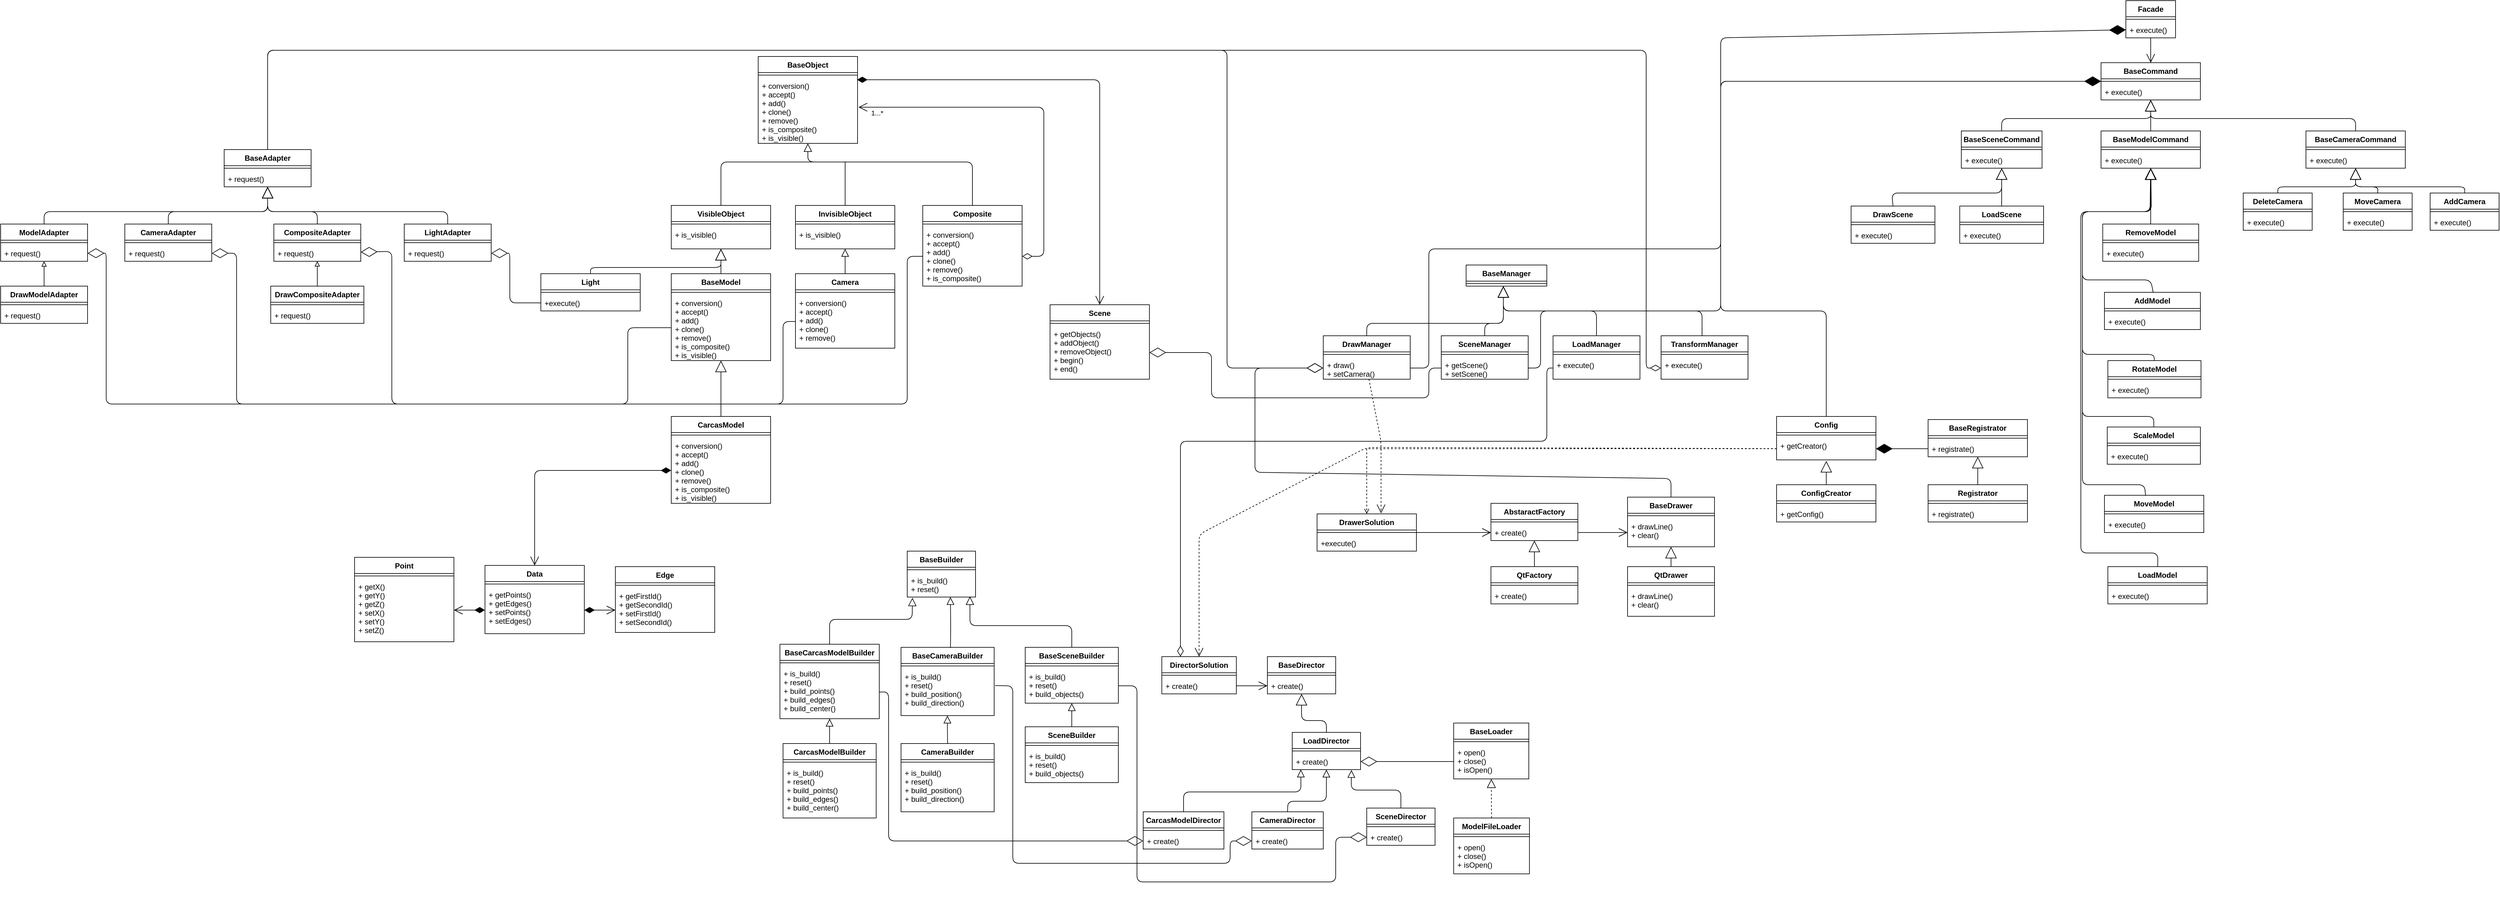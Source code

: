 <mxfile version="13.9.9" type="device" pages="2"><diagram id="iCsF3zvDXGZwwIRkUBMl" name="lab_03_adapters"><mxGraphModel dx="2842" dy="1794" grid="1" gridSize="10" guides="1" tooltips="1" connect="1" arrows="1" fold="1" page="1" pageScale="1" pageWidth="1169" pageHeight="827" background="none" math="0" shadow="0"><root><mxCell id="0"/><mxCell id="1" parent="0"/><mxCell id="YvYd5aY6UWbIAvhugofM-1" value="Facade" style="swimlane;fontStyle=1;align=center;verticalAlign=top;childLayout=stackLayout;horizontal=1;startSize=26;horizontalStack=0;resizeParent=1;resizeParentMax=0;resizeLast=0;collapsible=1;marginBottom=0;" parent="1" vertex="1"><mxGeometry x="2362.5" y="-60" width="80" height="60" as="geometry"/></mxCell><mxCell id="YvYd5aY6UWbIAvhugofM-3" value="" style="line;strokeWidth=1;fillColor=none;align=left;verticalAlign=middle;spacingTop=-1;spacingLeft=3;spacingRight=3;rotatable=0;labelPosition=right;points=[];portConstraint=eastwest;" parent="YvYd5aY6UWbIAvhugofM-1" vertex="1"><mxGeometry y="26" width="80" height="8" as="geometry"/></mxCell><mxCell id="YvYd5aY6UWbIAvhugofM-4" value="+ execute()" style="text;strokeColor=none;fillColor=none;align=left;verticalAlign=top;spacingLeft=4;spacingRight=4;overflow=hidden;rotatable=0;points=[[0,0.5],[1,0.5]];portConstraint=eastwest;" parent="YvYd5aY6UWbIAvhugofM-1" vertex="1"><mxGeometry y="34" width="80" height="26" as="geometry"/></mxCell><mxCell id="YvYd5aY6UWbIAvhugofM-9" value="LoadDirector" style="swimlane;fontStyle=1;align=center;verticalAlign=top;childLayout=stackLayout;horizontal=1;startSize=26;horizontalStack=0;resizeParent=1;resizeParentMax=0;resizeLast=0;collapsible=1;marginBottom=0;" parent="1" vertex="1"><mxGeometry x="1020" y="1119" width="110" height="60" as="geometry"/></mxCell><mxCell id="YvYd5aY6UWbIAvhugofM-11" value="" style="line;strokeWidth=1;fillColor=none;align=left;verticalAlign=middle;spacingTop=-1;spacingLeft=3;spacingRight=3;rotatable=0;labelPosition=right;points=[];portConstraint=eastwest;" parent="YvYd5aY6UWbIAvhugofM-9" vertex="1"><mxGeometry y="26" width="110" height="8" as="geometry"/></mxCell><mxCell id="YvYd5aY6UWbIAvhugofM-12" value="+ create()" style="text;strokeColor=none;fillColor=none;align=left;verticalAlign=top;spacingLeft=4;spacingRight=4;overflow=hidden;rotatable=0;points=[[0,0.5],[1,0.5]];portConstraint=eastwest;" parent="YvYd5aY6UWbIAvhugofM-9" vertex="1"><mxGeometry y="34" width="110" height="26" as="geometry"/></mxCell><mxCell id="YvYd5aY6UWbIAvhugofM-13" value="CarcasModelDirector" style="swimlane;fontStyle=1;align=center;verticalAlign=top;childLayout=stackLayout;horizontal=1;startSize=26;horizontalStack=0;resizeParent=1;resizeParentMax=0;resizeLast=0;collapsible=1;marginBottom=0;" parent="1" vertex="1"><mxGeometry x="780" y="1247" width="130" height="60" as="geometry"/></mxCell><mxCell id="YvYd5aY6UWbIAvhugofM-14" value="" style="line;strokeWidth=1;fillColor=none;align=left;verticalAlign=middle;spacingTop=-1;spacingLeft=3;spacingRight=3;rotatable=0;labelPosition=right;points=[];portConstraint=eastwest;" parent="YvYd5aY6UWbIAvhugofM-13" vertex="1"><mxGeometry y="26" width="130" height="8" as="geometry"/></mxCell><mxCell id="YvYd5aY6UWbIAvhugofM-15" value="+ create()" style="text;strokeColor=none;fillColor=none;align=left;verticalAlign=top;spacingLeft=4;spacingRight=4;overflow=hidden;rotatable=0;points=[[0,0.5],[1,0.5]];portConstraint=eastwest;" parent="YvYd5aY6UWbIAvhugofM-13" vertex="1"><mxGeometry y="34" width="130" height="26" as="geometry"/></mxCell><mxCell id="YvYd5aY6UWbIAvhugofM-16" value="CameraDirector" style="swimlane;fontStyle=1;align=center;verticalAlign=top;childLayout=stackLayout;horizontal=1;startSize=26;horizontalStack=0;resizeParent=1;resizeParentMax=0;resizeLast=0;collapsible=1;marginBottom=0;" parent="1" vertex="1"><mxGeometry x="955" y="1247" width="115" height="60" as="geometry"/></mxCell><mxCell id="YvYd5aY6UWbIAvhugofM-17" value="" style="line;strokeWidth=1;fillColor=none;align=left;verticalAlign=middle;spacingTop=-1;spacingLeft=3;spacingRight=3;rotatable=0;labelPosition=right;points=[];portConstraint=eastwest;" parent="YvYd5aY6UWbIAvhugofM-16" vertex="1"><mxGeometry y="26" width="115" height="8" as="geometry"/></mxCell><mxCell id="YvYd5aY6UWbIAvhugofM-18" value="+ create()" style="text;strokeColor=none;fillColor=none;align=left;verticalAlign=top;spacingLeft=4;spacingRight=4;overflow=hidden;rotatable=0;points=[[0,0.5],[1,0.5]];portConstraint=eastwest;" parent="YvYd5aY6UWbIAvhugofM-16" vertex="1"><mxGeometry y="34" width="115" height="26" as="geometry"/></mxCell><mxCell id="YvYd5aY6UWbIAvhugofM-19" value="SceneDirector" style="swimlane;fontStyle=1;align=center;verticalAlign=top;childLayout=stackLayout;horizontal=1;startSize=26;horizontalStack=0;resizeParent=1;resizeParentMax=0;resizeLast=0;collapsible=1;marginBottom=0;" parent="1" vertex="1"><mxGeometry x="1140" y="1241" width="110" height="60" as="geometry"/></mxCell><mxCell id="YvYd5aY6UWbIAvhugofM-20" value="" style="line;strokeWidth=1;fillColor=none;align=left;verticalAlign=middle;spacingTop=-1;spacingLeft=3;spacingRight=3;rotatable=0;labelPosition=right;points=[];portConstraint=eastwest;" parent="YvYd5aY6UWbIAvhugofM-19" vertex="1"><mxGeometry y="26" width="110" height="8" as="geometry"/></mxCell><mxCell id="YvYd5aY6UWbIAvhugofM-21" value="+ create()" style="text;strokeColor=none;fillColor=none;align=left;verticalAlign=top;spacingLeft=4;spacingRight=4;overflow=hidden;rotatable=0;points=[[0,0.5],[1,0.5]];portConstraint=eastwest;" parent="YvYd5aY6UWbIAvhugofM-19" vertex="1"><mxGeometry y="34" width="110" height="26" as="geometry"/></mxCell><mxCell id="YvYd5aY6UWbIAvhugofM-22" value="" style="endArrow=block;endSize=10;endFill=0;html=1;exitX=0.5;exitY=0;exitDx=0;exitDy=0;entryX=0.126;entryY=0.996;entryDx=0;entryDy=0;entryPerimeter=0;" parent="1" source="YvYd5aY6UWbIAvhugofM-13" target="YvYd5aY6UWbIAvhugofM-12" edge="1"><mxGeometry width="160" relative="1" as="geometry"><mxPoint x="980" y="1335" as="sourcePoint"/><mxPoint x="1034" y="1168" as="targetPoint"/><Array as="points"><mxPoint x="845" y="1215"/><mxPoint x="1034" y="1215"/></Array></mxGeometry></mxCell><mxCell id="YvYd5aY6UWbIAvhugofM-26" value="" style="endArrow=block;endSize=10;endFill=0;html=1;exitX=0.5;exitY=0;exitDx=0;exitDy=0;" parent="1" source="YvYd5aY6UWbIAvhugofM-16" target="YvYd5aY6UWbIAvhugofM-12" edge="1"><mxGeometry width="160" relative="1" as="geometry"><mxPoint x="1240" y="1165" as="sourcePoint"/><mxPoint x="1079" y="1166" as="targetPoint"/><Array as="points"><mxPoint x="1013" y="1230"/><mxPoint x="1075" y="1230"/></Array></mxGeometry></mxCell><mxCell id="YvYd5aY6UWbIAvhugofM-27" value="" style="endArrow=block;endSize=10;endFill=0;html=1;entryX=0.867;entryY=1.023;entryDx=0;entryDy=0;entryPerimeter=0;rounded=1;" parent="1" source="YvYd5aY6UWbIAvhugofM-19" target="YvYd5aY6UWbIAvhugofM-12" edge="1"><mxGeometry width="160" relative="1" as="geometry"><mxPoint x="1240" y="1242" as="sourcePoint"/><mxPoint x="1114.19" y="1164.998" as="targetPoint"/><Array as="points"><mxPoint x="1195" y="1212"/><mxPoint x="1115" y="1212"/></Array></mxGeometry></mxCell><mxCell id="YvYd5aY6UWbIAvhugofM-28" value="BaseBuilder" style="swimlane;fontStyle=1;align=center;verticalAlign=top;childLayout=stackLayout;horizontal=1;startSize=26;horizontalStack=0;resizeParent=1;resizeParentMax=0;resizeLast=0;collapsible=1;marginBottom=0;" parent="1" vertex="1"><mxGeometry x="400" y="827" width="110" height="74" as="geometry"/></mxCell><mxCell id="YvYd5aY6UWbIAvhugofM-30" value="" style="line;strokeWidth=1;fillColor=none;align=left;verticalAlign=middle;spacingTop=-1;spacingLeft=3;spacingRight=3;rotatable=0;labelPosition=right;points=[];portConstraint=eastwest;" parent="YvYd5aY6UWbIAvhugofM-28" vertex="1"><mxGeometry y="26" width="110" height="8" as="geometry"/></mxCell><mxCell id="YvYd5aY6UWbIAvhugofM-31" value="+ is_build()&#10;+ reset()" style="text;strokeColor=none;fillColor=none;align=left;verticalAlign=top;spacingLeft=4;spacingRight=4;overflow=hidden;rotatable=0;points=[[0,0.5],[1,0.5]];portConstraint=eastwest;" parent="YvYd5aY6UWbIAvhugofM-28" vertex="1"><mxGeometry y="34" width="110" height="40" as="geometry"/></mxCell><mxCell id="YvYd5aY6UWbIAvhugofM-32" value="BaseCarcasModelBuilder" style="swimlane;fontStyle=1;align=center;verticalAlign=top;childLayout=stackLayout;horizontal=1;startSize=26;horizontalStack=0;resizeParent=1;resizeParentMax=0;resizeLast=0;collapsible=1;marginBottom=0;" parent="1" vertex="1"><mxGeometry x="195" y="977" width="160" height="120" as="geometry"/></mxCell><mxCell id="YvYd5aY6UWbIAvhugofM-33" value="" style="line;strokeWidth=1;fillColor=none;align=left;verticalAlign=middle;spacingTop=-1;spacingLeft=3;spacingRight=3;rotatable=0;labelPosition=right;points=[];portConstraint=eastwest;" parent="YvYd5aY6UWbIAvhugofM-32" vertex="1"><mxGeometry y="26" width="160" height="8" as="geometry"/></mxCell><mxCell id="YvYd5aY6UWbIAvhugofM-34" value="+ is_build()&#10;+ reset()&#10;+ build_points()&#10;+ build_edges()&#10;+ build_center()" style="text;strokeColor=none;fillColor=none;align=left;verticalAlign=top;spacingLeft=4;spacingRight=4;overflow=hidden;rotatable=0;points=[[0,0.5],[1,0.5]];portConstraint=eastwest;" parent="YvYd5aY6UWbIAvhugofM-32" vertex="1"><mxGeometry y="34" width="160" height="86" as="geometry"/></mxCell><mxCell id="YvYd5aY6UWbIAvhugofM-35" value="" style="endArrow=block;endSize=11;endFill=0;html=1;exitX=0.5;exitY=0;exitDx=0;exitDy=0;entryX=0.076;entryY=1.027;entryDx=0;entryDy=0;entryPerimeter=0;" parent="1" source="YvYd5aY6UWbIAvhugofM-32" target="YvYd5aY6UWbIAvhugofM-31" edge="1"><mxGeometry width="160" relative="1" as="geometry"><mxPoint x="520" y="1025.15" as="sourcePoint"/><mxPoint x="607.98" y="946.996" as="targetPoint"/><Array as="points"><mxPoint x="275" y="937"/><mxPoint x="340" y="937"/><mxPoint x="408" y="937"/></Array></mxGeometry></mxCell><mxCell id="YvYd5aY6UWbIAvhugofM-36" value="CarcasModelBuilder" style="swimlane;fontStyle=1;align=center;verticalAlign=top;childLayout=stackLayout;horizontal=1;startSize=26;horizontalStack=0;resizeParent=1;resizeParentMax=0;resizeLast=0;collapsible=1;marginBottom=0;" parent="1" vertex="1"><mxGeometry x="200" y="1137" width="150" height="120" as="geometry"/></mxCell><mxCell id="YvYd5aY6UWbIAvhugofM-37" value="" style="line;strokeWidth=1;fillColor=none;align=left;verticalAlign=middle;spacingTop=-1;spacingLeft=3;spacingRight=3;rotatable=0;labelPosition=right;points=[];portConstraint=eastwest;" parent="YvYd5aY6UWbIAvhugofM-36" vertex="1"><mxGeometry y="26" width="150" height="8" as="geometry"/></mxCell><mxCell id="YvYd5aY6UWbIAvhugofM-38" value="+ is_build()&#10;+ reset()&#10;+ build_points()&#10;+ build_edges()&#10;+ build_center()" style="text;strokeColor=none;fillColor=none;align=left;verticalAlign=top;spacingLeft=4;spacingRight=4;overflow=hidden;rotatable=0;points=[[0,0.5],[1,0.5]];portConstraint=eastwest;" parent="YvYd5aY6UWbIAvhugofM-36" vertex="1"><mxGeometry y="34" width="150" height="86" as="geometry"/></mxCell><mxCell id="YvYd5aY6UWbIAvhugofM-39" value="" style="endArrow=block;endSize=10;endFill=0;html=1;exitX=0.5;exitY=0;exitDx=0;exitDy=0;" parent="1" source="YvYd5aY6UWbIAvhugofM-36" target="YvYd5aY6UWbIAvhugofM-34" edge="1"><mxGeometry width="160" relative="1" as="geometry"><mxPoint x="870" y="1167" as="sourcePoint"/><mxPoint x="272" y="1099" as="targetPoint"/><Array as="points"/></mxGeometry></mxCell><mxCell id="YvYd5aY6UWbIAvhugofM-42" value="BaseCameraBuilder" style="swimlane;fontStyle=1;align=center;verticalAlign=top;childLayout=stackLayout;horizontal=1;startSize=26;horizontalStack=0;resizeParent=1;resizeParentMax=0;resizeLast=0;collapsible=1;marginBottom=0;" parent="1" vertex="1"><mxGeometry x="390" y="982" width="150" height="110" as="geometry"/></mxCell><mxCell id="YvYd5aY6UWbIAvhugofM-43" value="" style="line;strokeWidth=1;fillColor=none;align=left;verticalAlign=middle;spacingTop=-1;spacingLeft=3;spacingRight=3;rotatable=0;labelPosition=right;points=[];portConstraint=eastwest;" parent="YvYd5aY6UWbIAvhugofM-42" vertex="1"><mxGeometry y="26" width="150" height="8" as="geometry"/></mxCell><mxCell id="YvYd5aY6UWbIAvhugofM-44" value="+ is_build()&#10;+ reset()&#10;+ build_position()&#10;+ build_direction()" style="text;strokeColor=none;fillColor=none;align=left;verticalAlign=top;spacingLeft=4;spacingRight=4;overflow=hidden;rotatable=0;points=[[0,0.5],[1,0.5]];portConstraint=eastwest;" parent="YvYd5aY6UWbIAvhugofM-42" vertex="1"><mxGeometry y="34" width="150" height="76" as="geometry"/></mxCell><mxCell id="YvYd5aY6UWbIAvhugofM-45" value="CameraBuilder" style="swimlane;fontStyle=1;align=center;verticalAlign=top;childLayout=stackLayout;horizontal=1;startSize=26;horizontalStack=0;resizeParent=1;resizeParentMax=0;resizeLast=0;collapsible=1;marginBottom=0;" parent="1" vertex="1"><mxGeometry x="390" y="1137" width="150" height="110" as="geometry"/></mxCell><mxCell id="YvYd5aY6UWbIAvhugofM-46" value="" style="line;strokeWidth=1;fillColor=none;align=left;verticalAlign=middle;spacingTop=-1;spacingLeft=3;spacingRight=3;rotatable=0;labelPosition=right;points=[];portConstraint=eastwest;" parent="YvYd5aY6UWbIAvhugofM-45" vertex="1"><mxGeometry y="26" width="150" height="8" as="geometry"/></mxCell><mxCell id="YvYd5aY6UWbIAvhugofM-47" value="+ is_build()&#10;+ reset()&#10;+ build_position()&#10;+ build_direction()" style="text;strokeColor=none;fillColor=none;align=left;verticalAlign=top;spacingLeft=4;spacingRight=4;overflow=hidden;rotatable=0;points=[[0,0.5],[1,0.5]];portConstraint=eastwest;" parent="YvYd5aY6UWbIAvhugofM-45" vertex="1"><mxGeometry y="34" width="150" height="76" as="geometry"/></mxCell><mxCell id="YvYd5aY6UWbIAvhugofM-48" value="" style="endArrow=block;endSize=10;endFill=0;html=1;exitX=0.5;exitY=0;exitDx=0;exitDy=0;" parent="1" source="YvYd5aY6UWbIAvhugofM-45" target="YvYd5aY6UWbIAvhugofM-44" edge="1"><mxGeometry width="160" relative="1" as="geometry"><mxPoint x="464.66" y="1127" as="sourcePoint"/><mxPoint x="465" y="1097" as="targetPoint"/><Array as="points"><mxPoint x="464.66" y="1107"/></Array></mxGeometry></mxCell><mxCell id="YvYd5aY6UWbIAvhugofM-50" value="" style="endArrow=block;endSize=10;endFill=0;html=1;entryX=0.632;entryY=1;entryDx=0;entryDy=0;entryPerimeter=0;exitX=0.531;exitY=0.008;exitDx=0;exitDy=0;exitPerimeter=0;" parent="1" source="YvYd5aY6UWbIAvhugofM-42" target="YvYd5aY6UWbIAvhugofM-31" edge="1"><mxGeometry width="160" relative="1" as="geometry"><mxPoint x="470.34" y="977" as="sourcePoint"/><mxPoint x="470.117" y="927" as="targetPoint"/><Array as="points"><mxPoint x="470.0" y="947"/></Array></mxGeometry></mxCell><mxCell id="YvYd5aY6UWbIAvhugofM-51" value="BaseSceneBuilder" style="swimlane;fontStyle=1;align=center;verticalAlign=top;childLayout=stackLayout;horizontal=1;startSize=26;horizontalStack=0;resizeParent=1;resizeParentMax=0;resizeLast=0;collapsible=1;marginBottom=0;" parent="1" vertex="1"><mxGeometry x="590" y="982" width="150" height="90" as="geometry"/></mxCell><mxCell id="YvYd5aY6UWbIAvhugofM-52" value="" style="line;strokeWidth=1;fillColor=none;align=left;verticalAlign=middle;spacingTop=-1;spacingLeft=3;spacingRight=3;rotatable=0;labelPosition=right;points=[];portConstraint=eastwest;" parent="YvYd5aY6UWbIAvhugofM-51" vertex="1"><mxGeometry y="26" width="150" height="8" as="geometry"/></mxCell><mxCell id="YvYd5aY6UWbIAvhugofM-53" value="+ is_build()&#10;+ reset()&#10;+ build_objects()" style="text;strokeColor=none;fillColor=none;align=left;verticalAlign=top;spacingLeft=4;spacingRight=4;overflow=hidden;rotatable=0;points=[[0,0.5],[1,0.5]];portConstraint=eastwest;" parent="YvYd5aY6UWbIAvhugofM-51" vertex="1"><mxGeometry y="34" width="150" height="56" as="geometry"/></mxCell><mxCell id="YvYd5aY6UWbIAvhugofM-54" value="BaseLoader" style="swimlane;fontStyle=1;align=center;verticalAlign=top;childLayout=stackLayout;horizontal=1;startSize=26;horizontalStack=0;resizeParent=1;resizeParentMax=0;resizeLast=0;collapsible=1;marginBottom=0;" parent="1" vertex="1"><mxGeometry x="1280" y="1104" width="121" height="90" as="geometry"/></mxCell><mxCell id="YvYd5aY6UWbIAvhugofM-55" value="" style="line;strokeWidth=1;fillColor=none;align=left;verticalAlign=middle;spacingTop=-1;spacingLeft=3;spacingRight=3;rotatable=0;labelPosition=right;points=[];portConstraint=eastwest;" parent="YvYd5aY6UWbIAvhugofM-54" vertex="1"><mxGeometry y="26" width="121" height="8" as="geometry"/></mxCell><mxCell id="YvYd5aY6UWbIAvhugofM-56" value="+ open()&#10;+ close()&#10;+ isOpen()&#10;" style="text;strokeColor=none;fillColor=none;align=left;verticalAlign=top;spacingLeft=4;spacingRight=4;overflow=hidden;rotatable=0;points=[[0,0.5],[1,0.5]];portConstraint=eastwest;" parent="YvYd5aY6UWbIAvhugofM-54" vertex="1"><mxGeometry y="34" width="121" height="56" as="geometry"/></mxCell><mxCell id="YvYd5aY6UWbIAvhugofM-57" value="ModelFileLoader" style="swimlane;fontStyle=1;align=center;verticalAlign=top;childLayout=stackLayout;horizontal=1;startSize=26;horizontalStack=0;resizeParent=1;resizeParentMax=0;resizeLast=0;collapsible=1;marginBottom=0;" parent="1" vertex="1"><mxGeometry x="1280" y="1257" width="122" height="90" as="geometry"/></mxCell><mxCell id="YvYd5aY6UWbIAvhugofM-58" value="" style="line;strokeWidth=1;fillColor=none;align=left;verticalAlign=middle;spacingTop=-1;spacingLeft=3;spacingRight=3;rotatable=0;labelPosition=right;points=[];portConstraint=eastwest;" parent="YvYd5aY6UWbIAvhugofM-57" vertex="1"><mxGeometry y="26" width="122" height="8" as="geometry"/></mxCell><mxCell id="YvYd5aY6UWbIAvhugofM-59" value="+ open()&#10;+ close()&#10;+ isOpen()&#10;" style="text;strokeColor=none;fillColor=none;align=left;verticalAlign=top;spacingLeft=4;spacingRight=4;overflow=hidden;rotatable=0;points=[[0,0.5],[1,0.5]];portConstraint=eastwest;" parent="YvYd5aY6UWbIAvhugofM-57" vertex="1"><mxGeometry y="34" width="122" height="56" as="geometry"/></mxCell><mxCell id="YvYd5aY6UWbIAvhugofM-61" value="SceneBuilder" style="swimlane;fontStyle=1;align=center;verticalAlign=top;childLayout=stackLayout;horizontal=1;startSize=26;horizontalStack=0;resizeParent=1;resizeParentMax=0;resizeLast=0;collapsible=1;marginBottom=0;" parent="1" vertex="1"><mxGeometry x="590" y="1110" width="150" height="90" as="geometry"/></mxCell><mxCell id="YvYd5aY6UWbIAvhugofM-62" value="" style="line;strokeWidth=1;fillColor=none;align=left;verticalAlign=middle;spacingTop=-1;spacingLeft=3;spacingRight=3;rotatable=0;labelPosition=right;points=[];portConstraint=eastwest;" parent="YvYd5aY6UWbIAvhugofM-61" vertex="1"><mxGeometry y="26" width="150" height="8" as="geometry"/></mxCell><mxCell id="YvYd5aY6UWbIAvhugofM-63" value="+ is_build()&#10;+ reset()&#10;+ build_objects()" style="text;strokeColor=none;fillColor=none;align=left;verticalAlign=top;spacingLeft=4;spacingRight=4;overflow=hidden;rotatable=0;points=[[0,0.5],[1,0.5]];portConstraint=eastwest;" parent="YvYd5aY6UWbIAvhugofM-61" vertex="1"><mxGeometry y="34" width="150" height="56" as="geometry"/></mxCell><mxCell id="YvYd5aY6UWbIAvhugofM-65" value="" style="endArrow=block;endSize=11;endFill=0;html=1;exitX=0.5;exitY=0;exitDx=0;exitDy=0;entryX=0.918;entryY=0.975;entryDx=0;entryDy=0;entryPerimeter=0;" parent="1" source="YvYd5aY6UWbIAvhugofM-51" target="YvYd5aY6UWbIAvhugofM-31" edge="1"><mxGeometry width="160" relative="1" as="geometry"><mxPoint x="285" y="987" as="sourcePoint"/><mxPoint x="418.36" y="912.08" as="targetPoint"/><Array as="points"><mxPoint x="665" y="947"/><mxPoint x="501" y="947"/></Array></mxGeometry></mxCell><mxCell id="YvYd5aY6UWbIAvhugofM-66" value="" style="endArrow=block;endSize=10;endFill=0;html=1;" parent="1" source="YvYd5aY6UWbIAvhugofM-61" target="YvYd5aY6UWbIAvhugofM-53" edge="1"><mxGeometry width="160" relative="1" as="geometry"><mxPoint x="475" y="1147" as="sourcePoint"/><mxPoint x="474.756" y="1102" as="targetPoint"/><Array as="points"/></mxGeometry></mxCell><mxCell id="YvYd5aY6UWbIAvhugofM-71" value="" style="endArrow=block;dashed=1;endFill=0;endSize=12;html=1;exitX=0.5;exitY=0;exitDx=0;exitDy=0;" parent="1" source="YvYd5aY6UWbIAvhugofM-57" target="YvYd5aY6UWbIAvhugofM-56" edge="1"><mxGeometry width="160" relative="1" as="geometry"><mxPoint x="551" y="1520" as="sourcePoint"/><mxPoint x="711" y="1520" as="targetPoint"/></mxGeometry></mxCell><mxCell id="YvYd5aY6UWbIAvhugofM-73" value="BaseObject" style="swimlane;fontStyle=1;align=center;verticalAlign=top;childLayout=stackLayout;horizontal=1;startSize=26;horizontalStack=0;resizeParent=1;resizeParentMax=0;resizeLast=0;collapsible=1;marginBottom=0;" parent="1" vertex="1"><mxGeometry x="160" y="30" width="160" height="140" as="geometry"/></mxCell><mxCell id="YvYd5aY6UWbIAvhugofM-75" value="" style="line;strokeWidth=1;fillColor=none;align=left;verticalAlign=middle;spacingTop=-1;spacingLeft=3;spacingRight=3;rotatable=0;labelPosition=right;points=[];portConstraint=eastwest;" parent="YvYd5aY6UWbIAvhugofM-73" vertex="1"><mxGeometry y="26" width="160" height="8" as="geometry"/></mxCell><mxCell id="YvYd5aY6UWbIAvhugofM-76" value="+ conversion()&#10;+ accept()&#10;+ add()&#10;+ clone()&#10;+ remove()&#10;+ is_composite()&#10;+ is_visible()" style="text;strokeColor=none;fillColor=none;align=left;verticalAlign=top;spacingLeft=4;spacingRight=4;overflow=hidden;rotatable=0;points=[[0,0.5],[1,0.5]];portConstraint=eastwest;" parent="YvYd5aY6UWbIAvhugofM-73" vertex="1"><mxGeometry y="34" width="160" height="106" as="geometry"/></mxCell><mxCell id="YvYd5aY6UWbIAvhugofM-79" value="CarcasModel" style="swimlane;fontStyle=1;align=center;verticalAlign=top;childLayout=stackLayout;horizontal=1;startSize=26;horizontalStack=0;resizeParent=1;resizeParentMax=0;resizeLast=0;collapsible=1;marginBottom=0;" parent="1" vertex="1"><mxGeometry x="20" y="610" width="160" height="140" as="geometry"/></mxCell><mxCell id="YvYd5aY6UWbIAvhugofM-80" value="" style="line;strokeWidth=1;fillColor=none;align=left;verticalAlign=middle;spacingTop=-1;spacingLeft=3;spacingRight=3;rotatable=0;labelPosition=right;points=[];portConstraint=eastwest;" parent="YvYd5aY6UWbIAvhugofM-79" vertex="1"><mxGeometry y="26" width="160" height="8" as="geometry"/></mxCell><mxCell id="YvYd5aY6UWbIAvhugofM-81" value="+ conversion()&#10;+ accept()&#10;+ add()&#10;+ clone()&#10;+ remove()&#10;+ is_composite()&#10;+ is_visible()" style="text;strokeColor=none;fillColor=none;align=left;verticalAlign=top;spacingLeft=4;spacingRight=4;overflow=hidden;rotatable=0;points=[[0,0.5],[1,0.5]];portConstraint=eastwest;" parent="YvYd5aY6UWbIAvhugofM-79" vertex="1"><mxGeometry y="34" width="160" height="106" as="geometry"/></mxCell><mxCell id="YvYd5aY6UWbIAvhugofM-82" value="VisibleObject" style="swimlane;fontStyle=1;align=center;verticalAlign=top;childLayout=stackLayout;horizontal=1;startSize=26;horizontalStack=0;resizeParent=1;resizeParentMax=0;resizeLast=0;collapsible=1;marginBottom=0;" parent="1" vertex="1"><mxGeometry x="20" y="270" width="160" height="70" as="geometry"/></mxCell><mxCell id="YvYd5aY6UWbIAvhugofM-83" value="" style="line;strokeWidth=1;fillColor=none;align=left;verticalAlign=middle;spacingTop=-1;spacingLeft=3;spacingRight=3;rotatable=0;labelPosition=right;points=[];portConstraint=eastwest;" parent="YvYd5aY6UWbIAvhugofM-82" vertex="1"><mxGeometry y="26" width="160" height="8" as="geometry"/></mxCell><mxCell id="YvYd5aY6UWbIAvhugofM-84" value="+ is_visible()" style="text;strokeColor=none;fillColor=none;align=left;verticalAlign=top;spacingLeft=4;spacingRight=4;overflow=hidden;rotatable=0;points=[[0,0.5],[1,0.5]];portConstraint=eastwest;" parent="YvYd5aY6UWbIAvhugofM-82" vertex="1"><mxGeometry y="34" width="160" height="36" as="geometry"/></mxCell><mxCell id="YvYd5aY6UWbIAvhugofM-85" value="InvisibleObject" style="swimlane;fontStyle=1;align=center;verticalAlign=top;childLayout=stackLayout;horizontal=1;startSize=26;horizontalStack=0;resizeParent=1;resizeParentMax=0;resizeLast=0;collapsible=1;marginBottom=0;" parent="1" vertex="1"><mxGeometry x="220" y="270" width="160" height="70" as="geometry"/></mxCell><mxCell id="YvYd5aY6UWbIAvhugofM-86" value="" style="line;strokeWidth=1;fillColor=none;align=left;verticalAlign=middle;spacingTop=-1;spacingLeft=3;spacingRight=3;rotatable=0;labelPosition=right;points=[];portConstraint=eastwest;" parent="YvYd5aY6UWbIAvhugofM-85" vertex="1"><mxGeometry y="26" width="160" height="8" as="geometry"/></mxCell><mxCell id="YvYd5aY6UWbIAvhugofM-87" value="+ is_visible()" style="text;strokeColor=none;fillColor=none;align=left;verticalAlign=top;spacingLeft=4;spacingRight=4;overflow=hidden;rotatable=0;points=[[0,0.5],[1,0.5]];portConstraint=eastwest;" parent="YvYd5aY6UWbIAvhugofM-85" vertex="1"><mxGeometry y="34" width="160" height="36" as="geometry"/></mxCell><mxCell id="YvYd5aY6UWbIAvhugofM-88" value="Camera" style="swimlane;fontStyle=1;align=center;verticalAlign=top;childLayout=stackLayout;horizontal=1;startSize=26;horizontalStack=0;resizeParent=1;resizeParentMax=0;resizeLast=0;collapsible=1;marginBottom=0;" parent="1" vertex="1"><mxGeometry x="220" y="380" width="160" height="120" as="geometry"/></mxCell><mxCell id="YvYd5aY6UWbIAvhugofM-89" value="" style="line;strokeWidth=1;fillColor=none;align=left;verticalAlign=middle;spacingTop=-1;spacingLeft=3;spacingRight=3;rotatable=0;labelPosition=right;points=[];portConstraint=eastwest;" parent="YvYd5aY6UWbIAvhugofM-88" vertex="1"><mxGeometry y="26" width="160" height="8" as="geometry"/></mxCell><mxCell id="YvYd5aY6UWbIAvhugofM-90" value="+ conversion()&#10;+ accept()&#10;+ add()&#10;+ clone()&#10;+ remove()&#10;" style="text;strokeColor=none;fillColor=none;align=left;verticalAlign=top;spacingLeft=4;spacingRight=4;overflow=hidden;rotatable=0;points=[[0,0.5],[1,0.5]];portConstraint=eastwest;" parent="YvYd5aY6UWbIAvhugofM-88" vertex="1"><mxGeometry y="34" width="160" height="86" as="geometry"/></mxCell><mxCell id="YvYd5aY6UWbIAvhugofM-91" value="Composite" style="swimlane;fontStyle=1;align=center;verticalAlign=top;childLayout=stackLayout;horizontal=1;startSize=26;horizontalStack=0;resizeParent=1;resizeParentMax=0;resizeLast=0;collapsible=1;marginBottom=0;" parent="1" vertex="1"><mxGeometry x="425" y="270" width="160" height="130" as="geometry"/></mxCell><mxCell id="YvYd5aY6UWbIAvhugofM-92" value="" style="line;strokeWidth=1;fillColor=none;align=left;verticalAlign=middle;spacingTop=-1;spacingLeft=3;spacingRight=3;rotatable=0;labelPosition=right;points=[];portConstraint=eastwest;" parent="YvYd5aY6UWbIAvhugofM-91" vertex="1"><mxGeometry y="26" width="160" height="8" as="geometry"/></mxCell><mxCell id="YvYd5aY6UWbIAvhugofM-93" value="+ conversion()&#10;+ accept()&#10;+ add()&#10;+ clone()&#10;+ remove()&#10;+ is_composite()&#10;" style="text;strokeColor=none;fillColor=none;align=left;verticalAlign=top;spacingLeft=4;spacingRight=4;overflow=hidden;rotatable=0;points=[[0,0.5],[1,0.5]];portConstraint=eastwest;" parent="YvYd5aY6UWbIAvhugofM-91" vertex="1"><mxGeometry y="34" width="160" height="96" as="geometry"/></mxCell><mxCell id="YvYd5aY6UWbIAvhugofM-94" value="" style="endArrow=block;endSize=11;endFill=0;html=1;exitX=0.5;exitY=0;exitDx=0;exitDy=0;" parent="1" source="YvYd5aY6UWbIAvhugofM-91" target="YvYd5aY6UWbIAvhugofM-76" edge="1"><mxGeometry width="160" relative="1" as="geometry"><mxPoint x="514.02" y="210" as="sourcePoint"/><mxPoint x="350" y="128" as="targetPoint"/><Array as="points"><mxPoint x="505" y="200"/><mxPoint x="240" y="200"/></Array></mxGeometry></mxCell><mxCell id="YvYd5aY6UWbIAvhugofM-95" value="" style="endArrow=none;html=1;exitX=0.5;exitY=0;exitDx=0;exitDy=0;" parent="1" source="YvYd5aY6UWbIAvhugofM-85" edge="1"><mxGeometry width="50" height="50" relative="1" as="geometry"><mxPoint x="460" y="330" as="sourcePoint"/><mxPoint x="300" y="200" as="targetPoint"/></mxGeometry></mxCell><mxCell id="YvYd5aY6UWbIAvhugofM-96" value="" style="endArrow=none;html=1;exitX=0.5;exitY=0;exitDx=0;exitDy=0;" parent="1" source="YvYd5aY6UWbIAvhugofM-82" edge="1"><mxGeometry width="50" height="50" relative="1" as="geometry"><mxPoint x="310" y="280" as="sourcePoint"/><mxPoint x="260" y="200" as="targetPoint"/><Array as="points"><mxPoint x="100" y="200"/></Array></mxGeometry></mxCell><mxCell id="YvYd5aY6UWbIAvhugofM-97" value="1...*" style="endArrow=open;html=1;endSize=12;startArrow=diamondThin;startSize=14;startFill=0;edgeStyle=orthogonalEdgeStyle;align=left;verticalAlign=bottom;exitX=1;exitY=0.5;exitDx=0;exitDy=0;entryX=1.01;entryY=0.45;entryDx=0;entryDy=0;entryPerimeter=0;" parent="1" source="YvYd5aY6UWbIAvhugofM-93" target="YvYd5aY6UWbIAvhugofM-76" edge="1"><mxGeometry x="0.936" y="18" relative="1" as="geometry"><mxPoint x="400" y="220" as="sourcePoint"/><mxPoint x="560" y="220" as="targetPoint"/><Array as="points"><mxPoint x="620" y="352"/><mxPoint x="620" y="112"/></Array><mxPoint as="offset"/></mxGeometry></mxCell><mxCell id="YvYd5aY6UWbIAvhugofM-98" value="" style="endArrow=block;endSize=10;endFill=0;html=1;exitX=0.5;exitY=0;exitDx=0;exitDy=0;" parent="1" source="YvYd5aY6UWbIAvhugofM-88" target="YvYd5aY6UWbIAvhugofM-87" edge="1"><mxGeometry width="160" relative="1" as="geometry"><mxPoint x="439.65" y="735.88" as="sourcePoint"/><mxPoint x="439.52" y="654" as="targetPoint"/><Array as="points"><mxPoint x="300" y="360"/></Array></mxGeometry></mxCell><mxCell id="YvYd5aY6UWbIAvhugofM-100" value="Edge" style="swimlane;fontStyle=1;align=center;verticalAlign=top;childLayout=stackLayout;horizontal=1;startSize=26;horizontalStack=0;resizeParent=1;resizeParentMax=0;resizeLast=0;collapsible=1;marginBottom=0;" parent="1" vertex="1"><mxGeometry x="-70" y="852" width="160" height="106" as="geometry"/></mxCell><mxCell id="YvYd5aY6UWbIAvhugofM-102" value="" style="line;strokeWidth=1;fillColor=none;align=left;verticalAlign=middle;spacingTop=-1;spacingLeft=3;spacingRight=3;rotatable=0;labelPosition=right;points=[];portConstraint=eastwest;" parent="YvYd5aY6UWbIAvhugofM-100" vertex="1"><mxGeometry y="26" width="160" height="8" as="geometry"/></mxCell><mxCell id="YvYd5aY6UWbIAvhugofM-103" value="+ getFirstId()&#10;+ getSecondId()&#10;+ setFirstId()&#10;+ setSecondId()" style="text;strokeColor=none;fillColor=none;align=left;verticalAlign=top;spacingLeft=4;spacingRight=4;overflow=hidden;rotatable=0;points=[[0,0.5],[1,0.5]];portConstraint=eastwest;" parent="YvYd5aY6UWbIAvhugofM-100" vertex="1"><mxGeometry y="34" width="160" height="72" as="geometry"/></mxCell><mxCell id="YvYd5aY6UWbIAvhugofM-104" value="Point" style="swimlane;fontStyle=1;align=center;verticalAlign=top;childLayout=stackLayout;horizontal=1;startSize=26;horizontalStack=0;resizeParent=1;resizeParentMax=0;resizeLast=0;collapsible=1;marginBottom=0;" parent="1" vertex="1"><mxGeometry x="-490" y="837" width="160" height="136" as="geometry"/></mxCell><mxCell id="YvYd5aY6UWbIAvhugofM-106" value="" style="line;strokeWidth=1;fillColor=none;align=left;verticalAlign=middle;spacingTop=-1;spacingLeft=3;spacingRight=3;rotatable=0;labelPosition=right;points=[];portConstraint=eastwest;" parent="YvYd5aY6UWbIAvhugofM-104" vertex="1"><mxGeometry y="26" width="160" height="8" as="geometry"/></mxCell><mxCell id="YvYd5aY6UWbIAvhugofM-107" value="+ getX()&#10;+ getY()&#10;+ getZ()&#10;+ setX()&#10;+ setY()&#10;+ setZ()" style="text;strokeColor=none;fillColor=none;align=left;verticalAlign=top;spacingLeft=4;spacingRight=4;overflow=hidden;rotatable=0;points=[[0,0.5],[1,0.5]];portConstraint=eastwest;" parent="YvYd5aY6UWbIAvhugofM-104" vertex="1"><mxGeometry y="34" width="160" height="102" as="geometry"/></mxCell><mxCell id="YvYd5aY6UWbIAvhugofM-108" value="Data" style="swimlane;fontStyle=1;align=center;verticalAlign=top;childLayout=stackLayout;horizontal=1;startSize=26;horizontalStack=0;resizeParent=1;resizeParentMax=0;resizeLast=0;collapsible=1;marginBottom=0;" parent="1" vertex="1"><mxGeometry x="-280" y="850" width="160" height="110" as="geometry"/></mxCell><mxCell id="YvYd5aY6UWbIAvhugofM-110" value="" style="line;strokeWidth=1;fillColor=none;align=left;verticalAlign=middle;spacingTop=-1;spacingLeft=3;spacingRight=3;rotatable=0;labelPosition=right;points=[];portConstraint=eastwest;" parent="YvYd5aY6UWbIAvhugofM-108" vertex="1"><mxGeometry y="26" width="160" height="8" as="geometry"/></mxCell><mxCell id="YvYd5aY6UWbIAvhugofM-111" value="+ getPoints()&#10;+ getEdges()&#10;+ setPoints()&#10;+ setEdges()" style="text;strokeColor=none;fillColor=none;align=left;verticalAlign=top;spacingLeft=4;spacingRight=4;overflow=hidden;rotatable=0;points=[[0,0.5],[1,0.5]];portConstraint=eastwest;" parent="YvYd5aY6UWbIAvhugofM-108" vertex="1"><mxGeometry y="34" width="160" height="76" as="geometry"/></mxCell><mxCell id="YvYd5aY6UWbIAvhugofM-112" value="" style="endArrow=open;html=1;endSize=12;startArrow=diamondThin;startSize=14;startFill=1;edgeStyle=orthogonalEdgeStyle;align=left;verticalAlign=bottom;exitX=0;exitY=0.5;exitDx=0;exitDy=0;entryX=1;entryY=0.5;entryDx=0;entryDy=0;" parent="1" source="YvYd5aY6UWbIAvhugofM-111" target="YvYd5aY6UWbIAvhugofM-107" edge="1"><mxGeometry x="-1" y="3" relative="1" as="geometry"><mxPoint x="-280" y="1030" as="sourcePoint"/><mxPoint x="-320" y="930" as="targetPoint"/></mxGeometry></mxCell><mxCell id="YvYd5aY6UWbIAvhugofM-113" value="" style="endArrow=open;html=1;endSize=12;startArrow=diamondThin;startSize=14;startFill=1;edgeStyle=orthogonalEdgeStyle;align=left;verticalAlign=bottom;" parent="1" source="YvYd5aY6UWbIAvhugofM-111" target="YvYd5aY6UWbIAvhugofM-103" edge="1"><mxGeometry x="-1" y="3" relative="1" as="geometry"><mxPoint x="-50.32" y="936.8" as="sourcePoint"/><mxPoint x="-110" y="980" as="targetPoint"/></mxGeometry></mxCell><mxCell id="YvYd5aY6UWbIAvhugofM-114" value="" style="endArrow=open;html=1;endSize=12;startArrow=diamondThin;startSize=14;startFill=1;edgeStyle=orthogonalEdgeStyle;align=left;verticalAlign=bottom;exitX=0;exitY=0.5;exitDx=0;exitDy=0;" parent="1" source="YvYd5aY6UWbIAvhugofM-81" target="YvYd5aY6UWbIAvhugofM-108" edge="1"><mxGeometry x="-1" y="3" relative="1" as="geometry"><mxPoint x="70" y="750" as="sourcePoint"/><mxPoint x="420" y="739" as="targetPoint"/><Array as="points"><mxPoint x="-200" y="697"/></Array></mxGeometry></mxCell><mxCell id="YvYd5aY6UWbIAvhugofM-116" value="AbstaractFactory" style="swimlane;fontStyle=1;align=center;verticalAlign=top;childLayout=stackLayout;horizontal=1;startSize=26;horizontalStack=0;resizeParent=1;resizeParentMax=0;resizeLast=0;collapsible=1;marginBottom=0;" parent="1" vertex="1"><mxGeometry x="1340" y="750" width="140" height="60" as="geometry"/></mxCell><mxCell id="YvYd5aY6UWbIAvhugofM-118" value="" style="line;strokeWidth=1;fillColor=none;align=left;verticalAlign=middle;spacingTop=-1;spacingLeft=3;spacingRight=3;rotatable=0;labelPosition=right;points=[];portConstraint=eastwest;" parent="YvYd5aY6UWbIAvhugofM-116" vertex="1"><mxGeometry y="26" width="140" height="8" as="geometry"/></mxCell><mxCell id="YvYd5aY6UWbIAvhugofM-119" value="+ create()" style="text;strokeColor=none;fillColor=none;align=left;verticalAlign=top;spacingLeft=4;spacingRight=4;overflow=hidden;rotatable=0;points=[[0,0.5],[1,0.5]];portConstraint=eastwest;" parent="YvYd5aY6UWbIAvhugofM-116" vertex="1"><mxGeometry y="34" width="140" height="26" as="geometry"/></mxCell><mxCell id="YvYd5aY6UWbIAvhugofM-120" value="QtFactory" style="swimlane;fontStyle=1;align=center;verticalAlign=top;childLayout=stackLayout;horizontal=1;startSize=26;horizontalStack=0;resizeParent=1;resizeParentMax=0;resizeLast=0;collapsible=1;marginBottom=0;" parent="1" vertex="1"><mxGeometry x="1340" y="852" width="140" height="60" as="geometry"/></mxCell><mxCell id="YvYd5aY6UWbIAvhugofM-121" value="" style="line;strokeWidth=1;fillColor=none;align=left;verticalAlign=middle;spacingTop=-1;spacingLeft=3;spacingRight=3;rotatable=0;labelPosition=right;points=[];portConstraint=eastwest;" parent="YvYd5aY6UWbIAvhugofM-120" vertex="1"><mxGeometry y="26" width="140" height="8" as="geometry"/></mxCell><mxCell id="YvYd5aY6UWbIAvhugofM-122" value="+ create()" style="text;strokeColor=none;fillColor=none;align=left;verticalAlign=top;spacingLeft=4;spacingRight=4;overflow=hidden;rotatable=0;points=[[0,0.5],[1,0.5]];portConstraint=eastwest;" parent="YvYd5aY6UWbIAvhugofM-120" vertex="1"><mxGeometry y="34" width="140" height="26" as="geometry"/></mxCell><mxCell id="YvYd5aY6UWbIAvhugofM-123" value="" style="endArrow=block;endSize=16;endFill=0;html=1;exitX=0.5;exitY=0;exitDx=0;exitDy=0;" parent="1" source="YvYd5aY6UWbIAvhugofM-120" target="YvYd5aY6UWbIAvhugofM-119" edge="1"><mxGeometry y="-20" width="160" relative="1" as="geometry"><mxPoint x="1230" y="960" as="sourcePoint"/><mxPoint x="1390" y="960" as="targetPoint"/><mxPoint as="offset"/></mxGeometry></mxCell><mxCell id="YvYd5aY6UWbIAvhugofM-124" value="BaseDrawer" style="swimlane;fontStyle=1;align=center;verticalAlign=top;childLayout=stackLayout;horizontal=1;startSize=26;horizontalStack=0;resizeParent=1;resizeParentMax=0;resizeLast=0;collapsible=1;marginBottom=0;" parent="1" vertex="1"><mxGeometry x="1560" y="740" width="140" height="80" as="geometry"/></mxCell><mxCell id="YvYd5aY6UWbIAvhugofM-126" value="" style="line;strokeWidth=1;fillColor=none;align=left;verticalAlign=middle;spacingTop=-1;spacingLeft=3;spacingRight=3;rotatable=0;labelPosition=right;points=[];portConstraint=eastwest;" parent="YvYd5aY6UWbIAvhugofM-124" vertex="1"><mxGeometry y="26" width="140" height="8" as="geometry"/></mxCell><mxCell id="YvYd5aY6UWbIAvhugofM-127" value="+ drawLine()&#10;+ clear()" style="text;strokeColor=none;fillColor=none;align=left;verticalAlign=top;spacingLeft=4;spacingRight=4;overflow=hidden;rotatable=0;points=[[0,0.5],[1,0.5]];portConstraint=eastwest;" parent="YvYd5aY6UWbIAvhugofM-124" vertex="1"><mxGeometry y="34" width="140" height="46" as="geometry"/></mxCell><mxCell id="YvYd5aY6UWbIAvhugofM-128" value="QtDrawer" style="swimlane;fontStyle=1;align=center;verticalAlign=top;childLayout=stackLayout;horizontal=1;startSize=26;horizontalStack=0;resizeParent=1;resizeParentMax=0;resizeLast=0;collapsible=1;marginBottom=0;" parent="1" vertex="1"><mxGeometry x="1560" y="852" width="140" height="80" as="geometry"/></mxCell><mxCell id="YvYd5aY6UWbIAvhugofM-129" value="" style="line;strokeWidth=1;fillColor=none;align=left;verticalAlign=middle;spacingTop=-1;spacingLeft=3;spacingRight=3;rotatable=0;labelPosition=right;points=[];portConstraint=eastwest;" parent="YvYd5aY6UWbIAvhugofM-128" vertex="1"><mxGeometry y="26" width="140" height="8" as="geometry"/></mxCell><mxCell id="YvYd5aY6UWbIAvhugofM-130" value="+ drawLine()&#10;+ clear()" style="text;strokeColor=none;fillColor=none;align=left;verticalAlign=top;spacingLeft=4;spacingRight=4;overflow=hidden;rotatable=0;points=[[0,0.5],[1,0.5]];portConstraint=eastwest;" parent="YvYd5aY6UWbIAvhugofM-128" vertex="1"><mxGeometry y="34" width="140" height="46" as="geometry"/></mxCell><mxCell id="YvYd5aY6UWbIAvhugofM-131" value="" style="endArrow=block;endSize=16;endFill=0;html=1;exitX=0.5;exitY=0;exitDx=0;exitDy=0;" parent="1" source="YvYd5aY6UWbIAvhugofM-128" target="YvYd5aY6UWbIAvhugofM-127" edge="1"><mxGeometry y="-20" width="160" relative="1" as="geometry"><mxPoint x="1550.0" y="870" as="sourcePoint"/><mxPoint x="1550.0" y="820" as="targetPoint"/><mxPoint as="offset"/></mxGeometry></mxCell><mxCell id="YvYd5aY6UWbIAvhugofM-134" value="BaseManager" style="swimlane;fontStyle=1;align=center;verticalAlign=top;childLayout=stackLayout;horizontal=1;startSize=26;horizontalStack=0;resizeParent=1;resizeParentMax=0;resizeLast=0;collapsible=1;marginBottom=0;" parent="1" vertex="1"><mxGeometry x="1300" y="366" width="130" height="34" as="geometry"/></mxCell><mxCell id="YvYd5aY6UWbIAvhugofM-136" value="" style="line;strokeWidth=1;fillColor=none;align=left;verticalAlign=middle;spacingTop=-1;spacingLeft=3;spacingRight=3;rotatable=0;labelPosition=right;points=[];portConstraint=eastwest;" parent="YvYd5aY6UWbIAvhugofM-134" vertex="1"><mxGeometry y="26" width="130" height="8" as="geometry"/></mxCell><mxCell id="YvYd5aY6UWbIAvhugofM-139" value="DrawManager" style="swimlane;fontStyle=1;align=center;verticalAlign=top;childLayout=stackLayout;horizontal=1;startSize=26;horizontalStack=0;resizeParent=1;resizeParentMax=0;resizeLast=0;collapsible=1;marginBottom=0;" parent="1" vertex="1"><mxGeometry x="1070" y="480" width="140" height="70" as="geometry"/></mxCell><mxCell id="YvYd5aY6UWbIAvhugofM-141" value="" style="line;strokeWidth=1;fillColor=none;align=left;verticalAlign=middle;spacingTop=-1;spacingLeft=3;spacingRight=3;rotatable=0;labelPosition=right;points=[];portConstraint=eastwest;" parent="YvYd5aY6UWbIAvhugofM-139" vertex="1"><mxGeometry y="26" width="140" height="8" as="geometry"/></mxCell><mxCell id="YvYd5aY6UWbIAvhugofM-142" value="+ draw()&#10;+ setCamera()" style="text;strokeColor=none;fillColor=none;align=left;verticalAlign=top;spacingLeft=4;spacingRight=4;overflow=hidden;rotatable=0;points=[[0,0.5],[1,0.5]];portConstraint=eastwest;" parent="YvYd5aY6UWbIAvhugofM-139" vertex="1"><mxGeometry y="34" width="140" height="36" as="geometry"/></mxCell><mxCell id="YvYd5aY6UWbIAvhugofM-144" value="SceneManager" style="swimlane;fontStyle=1;align=center;verticalAlign=top;childLayout=stackLayout;horizontal=1;startSize=26;horizontalStack=0;resizeParent=1;resizeParentMax=0;resizeLast=0;collapsible=1;marginBottom=0;" parent="1" vertex="1"><mxGeometry x="1260" y="480" width="140" height="70" as="geometry"/></mxCell><mxCell id="YvYd5aY6UWbIAvhugofM-145" value="" style="line;strokeWidth=1;fillColor=none;align=left;verticalAlign=middle;spacingTop=-1;spacingLeft=3;spacingRight=3;rotatable=0;labelPosition=right;points=[];portConstraint=eastwest;" parent="YvYd5aY6UWbIAvhugofM-144" vertex="1"><mxGeometry y="26" width="140" height="8" as="geometry"/></mxCell><mxCell id="YvYd5aY6UWbIAvhugofM-146" value="+ getScene()&#10;+ setScene()" style="text;strokeColor=none;fillColor=none;align=left;verticalAlign=top;spacingLeft=4;spacingRight=4;overflow=hidden;rotatable=0;points=[[0,0.5],[1,0.5]];portConstraint=eastwest;" parent="YvYd5aY6UWbIAvhugofM-144" vertex="1"><mxGeometry y="34" width="140" height="36" as="geometry"/></mxCell><mxCell id="YvYd5aY6UWbIAvhugofM-147" value="Scene" style="swimlane;fontStyle=1;align=center;verticalAlign=top;childLayout=stackLayout;horizontal=1;startSize=26;horizontalStack=0;resizeParent=1;resizeParentMax=0;resizeLast=0;collapsible=1;marginBottom=0;" parent="1" vertex="1"><mxGeometry x="630" y="430" width="160" height="120" as="geometry"/></mxCell><mxCell id="YvYd5aY6UWbIAvhugofM-148" value="" style="line;strokeWidth=1;fillColor=none;align=left;verticalAlign=middle;spacingTop=-1;spacingLeft=3;spacingRight=3;rotatable=0;labelPosition=right;points=[];portConstraint=eastwest;" parent="YvYd5aY6UWbIAvhugofM-147" vertex="1"><mxGeometry y="26" width="160" height="8" as="geometry"/></mxCell><mxCell id="YvYd5aY6UWbIAvhugofM-149" value="+ getObjects()&#10;+ addObject()&#10;+ removeObject()&#10;+ begin()&#10;+ end()&#10;" style="text;strokeColor=none;fillColor=none;align=left;verticalAlign=top;spacingLeft=4;spacingRight=4;overflow=hidden;rotatable=0;points=[[0,0.5],[1,0.5]];portConstraint=eastwest;" parent="YvYd5aY6UWbIAvhugofM-147" vertex="1"><mxGeometry y="34" width="160" height="86" as="geometry"/></mxCell><mxCell id="YvYd5aY6UWbIAvhugofM-150" value="" style="endArrow=open;html=1;endSize=12;startArrow=diamondThin;startSize=14;startFill=1;edgeStyle=orthogonalEdgeStyle;align=left;verticalAlign=bottom;exitX=0.995;exitY=0.033;exitDx=0;exitDy=0;exitPerimeter=0;entryX=0.5;entryY=0;entryDx=0;entryDy=0;" parent="1" source="YvYd5aY6UWbIAvhugofM-76" target="YvYd5aY6UWbIAvhugofM-147" edge="1"><mxGeometry x="-0.941" y="-37" relative="1" as="geometry"><mxPoint x="340" y="70" as="sourcePoint"/><mxPoint x="800" y="290" as="targetPoint"/><mxPoint as="offset"/></mxGeometry></mxCell><mxCell id="YvYd5aY6UWbIAvhugofM-167" value="BaseCommand" style="swimlane;fontStyle=1;align=center;verticalAlign=top;childLayout=stackLayout;horizontal=1;startSize=26;horizontalStack=0;resizeParent=1;resizeParentMax=0;resizeLast=0;collapsible=1;marginBottom=0;" parent="1" vertex="1"><mxGeometry x="2322.5" y="40" width="160" height="60" as="geometry"/></mxCell><mxCell id="YvYd5aY6UWbIAvhugofM-169" value="" style="line;strokeWidth=1;fillColor=none;align=left;verticalAlign=middle;spacingTop=-1;spacingLeft=3;spacingRight=3;rotatable=0;labelPosition=right;points=[];portConstraint=eastwest;" parent="YvYd5aY6UWbIAvhugofM-167" vertex="1"><mxGeometry y="26" width="160" height="8" as="geometry"/></mxCell><mxCell id="YvYd5aY6UWbIAvhugofM-170" value="+ execute()" style="text;strokeColor=none;fillColor=none;align=left;verticalAlign=top;spacingLeft=4;spacingRight=4;overflow=hidden;rotatable=0;points=[[0,0.5],[1,0.5]];portConstraint=eastwest;" parent="YvYd5aY6UWbIAvhugofM-167" vertex="1"><mxGeometry y="34" width="160" height="26" as="geometry"/></mxCell><mxCell id="YvYd5aY6UWbIAvhugofM-171" value="BaseSceneCommand" style="swimlane;fontStyle=1;align=center;verticalAlign=top;childLayout=stackLayout;horizontal=1;startSize=26;horizontalStack=0;resizeParent=1;resizeParentMax=0;resizeLast=0;collapsible=1;marginBottom=0;" parent="1" vertex="1"><mxGeometry x="2097.5" y="150" width="130" height="60" as="geometry"/></mxCell><mxCell id="YvYd5aY6UWbIAvhugofM-172" value="" style="line;strokeWidth=1;fillColor=none;align=left;verticalAlign=middle;spacingTop=-1;spacingLeft=3;spacingRight=3;rotatable=0;labelPosition=right;points=[];portConstraint=eastwest;" parent="YvYd5aY6UWbIAvhugofM-171" vertex="1"><mxGeometry y="26" width="130" height="8" as="geometry"/></mxCell><mxCell id="YvYd5aY6UWbIAvhugofM-173" value="+ execute()" style="text;strokeColor=none;fillColor=none;align=left;verticalAlign=top;spacingLeft=4;spacingRight=4;overflow=hidden;rotatable=0;points=[[0,0.5],[1,0.5]];portConstraint=eastwest;" parent="YvYd5aY6UWbIAvhugofM-171" vertex="1"><mxGeometry y="34" width="130" height="26" as="geometry"/></mxCell><mxCell id="YvYd5aY6UWbIAvhugofM-175" value="BaseCameraCommand" style="swimlane;fontStyle=1;align=center;verticalAlign=top;childLayout=stackLayout;horizontal=1;startSize=26;horizontalStack=0;resizeParent=1;resizeParentMax=0;resizeLast=0;collapsible=1;marginBottom=0;" parent="1" vertex="1"><mxGeometry x="2652.5" y="150" width="160" height="60" as="geometry"/></mxCell><mxCell id="YvYd5aY6UWbIAvhugofM-176" value="" style="line;strokeWidth=1;fillColor=none;align=left;verticalAlign=middle;spacingTop=-1;spacingLeft=3;spacingRight=3;rotatable=0;labelPosition=right;points=[];portConstraint=eastwest;" parent="YvYd5aY6UWbIAvhugofM-175" vertex="1"><mxGeometry y="26" width="160" height="8" as="geometry"/></mxCell><mxCell id="YvYd5aY6UWbIAvhugofM-177" value="+ execute()" style="text;strokeColor=none;fillColor=none;align=left;verticalAlign=top;spacingLeft=4;spacingRight=4;overflow=hidden;rotatable=0;points=[[0,0.5],[1,0.5]];portConstraint=eastwest;" parent="YvYd5aY6UWbIAvhugofM-175" vertex="1"><mxGeometry y="34" width="160" height="26" as="geometry"/></mxCell><mxCell id="YvYd5aY6UWbIAvhugofM-178" value="BaseModelCommand" style="swimlane;fontStyle=1;align=center;verticalAlign=top;childLayout=stackLayout;horizontal=1;startSize=26;horizontalStack=0;resizeParent=1;resizeParentMax=0;resizeLast=0;collapsible=1;marginBottom=0;" parent="1" vertex="1"><mxGeometry x="2322.5" y="150" width="160" height="60" as="geometry"/></mxCell><mxCell id="YvYd5aY6UWbIAvhugofM-179" value="" style="line;strokeWidth=1;fillColor=none;align=left;verticalAlign=middle;spacingTop=-1;spacingLeft=3;spacingRight=3;rotatable=0;labelPosition=right;points=[];portConstraint=eastwest;" parent="YvYd5aY6UWbIAvhugofM-178" vertex="1"><mxGeometry y="26" width="160" height="8" as="geometry"/></mxCell><mxCell id="YvYd5aY6UWbIAvhugofM-180" value="+ execute()" style="text;strokeColor=none;fillColor=none;align=left;verticalAlign=top;spacingLeft=4;spacingRight=4;overflow=hidden;rotatable=0;points=[[0,0.5],[1,0.5]];portConstraint=eastwest;" parent="YvYd5aY6UWbIAvhugofM-178" vertex="1"><mxGeometry y="34" width="160" height="26" as="geometry"/></mxCell><mxCell id="YvYd5aY6UWbIAvhugofM-181" value="AddModel&#10;" style="swimlane;fontStyle=1;align=center;verticalAlign=top;childLayout=stackLayout;horizontal=1;startSize=26;horizontalStack=0;resizeParent=1;resizeParentMax=0;resizeLast=0;collapsible=1;marginBottom=0;" parent="1" vertex="1"><mxGeometry x="2328" y="410" width="154.5" height="60" as="geometry"/></mxCell><mxCell id="YvYd5aY6UWbIAvhugofM-182" value="" style="line;strokeWidth=1;fillColor=none;align=left;verticalAlign=middle;spacingTop=-1;spacingLeft=3;spacingRight=3;rotatable=0;labelPosition=right;points=[];portConstraint=eastwest;" parent="YvYd5aY6UWbIAvhugofM-181" vertex="1"><mxGeometry y="26" width="154.5" height="8" as="geometry"/></mxCell><mxCell id="YvYd5aY6UWbIAvhugofM-183" value="+ execute()" style="text;strokeColor=none;fillColor=none;align=left;verticalAlign=top;spacingLeft=4;spacingRight=4;overflow=hidden;rotatable=0;points=[[0,0.5],[1,0.5]];portConstraint=eastwest;" parent="YvYd5aY6UWbIAvhugofM-181" vertex="1"><mxGeometry y="34" width="154.5" height="26" as="geometry"/></mxCell><mxCell id="YvYd5aY6UWbIAvhugofM-184" value="RemoveModel" style="swimlane;fontStyle=1;align=center;verticalAlign=top;childLayout=stackLayout;horizontal=1;startSize=26;horizontalStack=0;resizeParent=1;resizeParentMax=0;resizeLast=0;collapsible=1;marginBottom=0;" parent="1" vertex="1"><mxGeometry x="2325.25" y="300" width="154.5" height="60" as="geometry"/></mxCell><mxCell id="YvYd5aY6UWbIAvhugofM-185" value="" style="line;strokeWidth=1;fillColor=none;align=left;verticalAlign=middle;spacingTop=-1;spacingLeft=3;spacingRight=3;rotatable=0;labelPosition=right;points=[];portConstraint=eastwest;" parent="YvYd5aY6UWbIAvhugofM-184" vertex="1"><mxGeometry y="26" width="154.5" height="8" as="geometry"/></mxCell><mxCell id="YvYd5aY6UWbIAvhugofM-186" value="+ execute()" style="text;strokeColor=none;fillColor=none;align=left;verticalAlign=top;spacingLeft=4;spacingRight=4;overflow=hidden;rotatable=0;points=[[0,0.5],[1,0.5]];portConstraint=eastwest;" parent="YvYd5aY6UWbIAvhugofM-184" vertex="1"><mxGeometry y="34" width="154.5" height="26" as="geometry"/></mxCell><mxCell id="YvYd5aY6UWbIAvhugofM-187" value="RotateModel" style="swimlane;fontStyle=1;align=center;verticalAlign=top;childLayout=stackLayout;horizontal=1;startSize=26;horizontalStack=0;resizeParent=1;resizeParentMax=0;resizeLast=0;collapsible=1;marginBottom=0;" parent="1" vertex="1"><mxGeometry x="2333.5" y="520" width="150" height="60" as="geometry"/></mxCell><mxCell id="YvYd5aY6UWbIAvhugofM-188" value="" style="line;strokeWidth=1;fillColor=none;align=left;verticalAlign=middle;spacingTop=-1;spacingLeft=3;spacingRight=3;rotatable=0;labelPosition=right;points=[];portConstraint=eastwest;" parent="YvYd5aY6UWbIAvhugofM-187" vertex="1"><mxGeometry y="26" width="150" height="8" as="geometry"/></mxCell><mxCell id="YvYd5aY6UWbIAvhugofM-189" value="+ execute()" style="text;strokeColor=none;fillColor=none;align=left;verticalAlign=top;spacingLeft=4;spacingRight=4;overflow=hidden;rotatable=0;points=[[0,0.5],[1,0.5]];portConstraint=eastwest;" parent="YvYd5aY6UWbIAvhugofM-187" vertex="1"><mxGeometry y="34" width="150" height="26" as="geometry"/></mxCell><mxCell id="YvYd5aY6UWbIAvhugofM-190" value="ScaleModel" style="swimlane;fontStyle=1;align=center;verticalAlign=top;childLayout=stackLayout;horizontal=1;startSize=26;horizontalStack=0;resizeParent=1;resizeParentMax=0;resizeLast=0;collapsible=1;marginBottom=0;" parent="1" vertex="1"><mxGeometry x="2332.5" y="627" width="150" height="60" as="geometry"/></mxCell><mxCell id="YvYd5aY6UWbIAvhugofM-191" value="" style="line;strokeWidth=1;fillColor=none;align=left;verticalAlign=middle;spacingTop=-1;spacingLeft=3;spacingRight=3;rotatable=0;labelPosition=right;points=[];portConstraint=eastwest;" parent="YvYd5aY6UWbIAvhugofM-190" vertex="1"><mxGeometry y="26" width="150" height="8" as="geometry"/></mxCell><mxCell id="YvYd5aY6UWbIAvhugofM-192" value="+ execute()" style="text;strokeColor=none;fillColor=none;align=left;verticalAlign=top;spacingLeft=4;spacingRight=4;overflow=hidden;rotatable=0;points=[[0,0.5],[1,0.5]];portConstraint=eastwest;" parent="YvYd5aY6UWbIAvhugofM-190" vertex="1"><mxGeometry y="34" width="150" height="26" as="geometry"/></mxCell><mxCell id="YvYd5aY6UWbIAvhugofM-193" value="MoveModel" style="swimlane;fontStyle=1;align=center;verticalAlign=top;childLayout=stackLayout;horizontal=1;startSize=26;horizontalStack=0;resizeParent=1;resizeParentMax=0;resizeLast=0;collapsible=1;marginBottom=0;" parent="1" vertex="1"><mxGeometry x="2328" y="737" width="160" height="60" as="geometry"/></mxCell><mxCell id="YvYd5aY6UWbIAvhugofM-194" value="" style="line;strokeWidth=1;fillColor=none;align=left;verticalAlign=middle;spacingTop=-1;spacingLeft=3;spacingRight=3;rotatable=0;labelPosition=right;points=[];portConstraint=eastwest;" parent="YvYd5aY6UWbIAvhugofM-193" vertex="1"><mxGeometry y="26" width="160" height="8" as="geometry"/></mxCell><mxCell id="YvYd5aY6UWbIAvhugofM-195" value="+ execute()" style="text;strokeColor=none;fillColor=none;align=left;verticalAlign=top;spacingLeft=4;spacingRight=4;overflow=hidden;rotatable=0;points=[[0,0.5],[1,0.5]];portConstraint=eastwest;" parent="YvYd5aY6UWbIAvhugofM-193" vertex="1"><mxGeometry y="34" width="160" height="26" as="geometry"/></mxCell><mxCell id="YvYd5aY6UWbIAvhugofM-196" value="DrawScene" style="swimlane;fontStyle=1;align=center;verticalAlign=top;childLayout=stackLayout;horizontal=1;startSize=26;horizontalStack=0;resizeParent=1;resizeParentMax=0;resizeLast=0;collapsible=1;marginBottom=0;" parent="1" vertex="1"><mxGeometry x="1920" y="271" width="135" height="60" as="geometry"/></mxCell><mxCell id="YvYd5aY6UWbIAvhugofM-197" value="" style="line;strokeWidth=1;fillColor=none;align=left;verticalAlign=middle;spacingTop=-1;spacingLeft=3;spacingRight=3;rotatable=0;labelPosition=right;points=[];portConstraint=eastwest;" parent="YvYd5aY6UWbIAvhugofM-196" vertex="1"><mxGeometry y="26" width="135" height="8" as="geometry"/></mxCell><mxCell id="YvYd5aY6UWbIAvhugofM-198" value="+ execute()" style="text;strokeColor=none;fillColor=none;align=left;verticalAlign=top;spacingLeft=4;spacingRight=4;overflow=hidden;rotatable=0;points=[[0,0.5],[1,0.5]];portConstraint=eastwest;" parent="YvYd5aY6UWbIAvhugofM-196" vertex="1"><mxGeometry y="34" width="135" height="26" as="geometry"/></mxCell><mxCell id="YvYd5aY6UWbIAvhugofM-199" value="LoadScene" style="swimlane;fontStyle=1;align=center;verticalAlign=top;childLayout=stackLayout;horizontal=1;startSize=26;horizontalStack=0;resizeParent=1;resizeParentMax=0;resizeLast=0;collapsible=1;marginBottom=0;" parent="1" vertex="1"><mxGeometry x="2095" y="271" width="135" height="60" as="geometry"/></mxCell><mxCell id="YvYd5aY6UWbIAvhugofM-200" value="" style="line;strokeWidth=1;fillColor=none;align=left;verticalAlign=middle;spacingTop=-1;spacingLeft=3;spacingRight=3;rotatable=0;labelPosition=right;points=[];portConstraint=eastwest;" parent="YvYd5aY6UWbIAvhugofM-199" vertex="1"><mxGeometry y="26" width="135" height="8" as="geometry"/></mxCell><mxCell id="YvYd5aY6UWbIAvhugofM-201" value="+ execute()" style="text;strokeColor=none;fillColor=none;align=left;verticalAlign=top;spacingLeft=4;spacingRight=4;overflow=hidden;rotatable=0;points=[[0,0.5],[1,0.5]];portConstraint=eastwest;" parent="YvYd5aY6UWbIAvhugofM-199" vertex="1"><mxGeometry y="34" width="135" height="26" as="geometry"/></mxCell><mxCell id="YvYd5aY6UWbIAvhugofM-202" value="DeleteCamera&#10;" style="swimlane;fontStyle=1;align=center;verticalAlign=top;childLayout=stackLayout;horizontal=1;startSize=26;horizontalStack=0;resizeParent=1;resizeParentMax=0;resizeLast=0;collapsible=1;marginBottom=0;" parent="1" vertex="1"><mxGeometry x="2551.5" y="250" width="111" height="60" as="geometry"/></mxCell><mxCell id="YvYd5aY6UWbIAvhugofM-203" value="" style="line;strokeWidth=1;fillColor=none;align=left;verticalAlign=middle;spacingTop=-1;spacingLeft=3;spacingRight=3;rotatable=0;labelPosition=right;points=[];portConstraint=eastwest;" parent="YvYd5aY6UWbIAvhugofM-202" vertex="1"><mxGeometry y="26" width="111" height="8" as="geometry"/></mxCell><mxCell id="YvYd5aY6UWbIAvhugofM-204" value="+ execute()" style="text;strokeColor=none;fillColor=none;align=left;verticalAlign=top;spacingLeft=4;spacingRight=4;overflow=hidden;rotatable=0;points=[[0,0.5],[1,0.5]];portConstraint=eastwest;" parent="YvYd5aY6UWbIAvhugofM-202" vertex="1"><mxGeometry y="34" width="111" height="26" as="geometry"/></mxCell><mxCell id="YvYd5aY6UWbIAvhugofM-205" value="AddCamera" style="swimlane;fontStyle=1;align=center;verticalAlign=top;childLayout=stackLayout;horizontal=1;startSize=26;horizontalStack=0;resizeParent=1;resizeParentMax=0;resizeLast=0;collapsible=1;marginBottom=0;" parent="1" vertex="1"><mxGeometry x="2852.5" y="250" width="111" height="60" as="geometry"/></mxCell><mxCell id="YvYd5aY6UWbIAvhugofM-206" value="" style="line;strokeWidth=1;fillColor=none;align=left;verticalAlign=middle;spacingTop=-1;spacingLeft=3;spacingRight=3;rotatable=0;labelPosition=right;points=[];portConstraint=eastwest;" parent="YvYd5aY6UWbIAvhugofM-205" vertex="1"><mxGeometry y="26" width="111" height="8" as="geometry"/></mxCell><mxCell id="YvYd5aY6UWbIAvhugofM-207" value="+ execute()" style="text;strokeColor=none;fillColor=none;align=left;verticalAlign=top;spacingLeft=4;spacingRight=4;overflow=hidden;rotatable=0;points=[[0,0.5],[1,0.5]];portConstraint=eastwest;" parent="YvYd5aY6UWbIAvhugofM-205" vertex="1"><mxGeometry y="34" width="111" height="26" as="geometry"/></mxCell><mxCell id="YvYd5aY6UWbIAvhugofM-212" value="LoadModel" style="swimlane;fontStyle=1;align=center;verticalAlign=top;childLayout=stackLayout;horizontal=1;startSize=26;horizontalStack=0;resizeParent=1;resizeParentMax=0;resizeLast=0;collapsible=1;marginBottom=0;" parent="1" vertex="1"><mxGeometry x="2333.5" y="852" width="160" height="60" as="geometry"/></mxCell><mxCell id="YvYd5aY6UWbIAvhugofM-213" value="" style="line;strokeWidth=1;fillColor=none;align=left;verticalAlign=middle;spacingTop=-1;spacingLeft=3;spacingRight=3;rotatable=0;labelPosition=right;points=[];portConstraint=eastwest;" parent="YvYd5aY6UWbIAvhugofM-212" vertex="1"><mxGeometry y="26" width="160" height="8" as="geometry"/></mxCell><mxCell id="YvYd5aY6UWbIAvhugofM-214" value="+ execute()" style="text;strokeColor=none;fillColor=none;align=left;verticalAlign=top;spacingLeft=4;spacingRight=4;overflow=hidden;rotatable=0;points=[[0,0.5],[1,0.5]];portConstraint=eastwest;" parent="YvYd5aY6UWbIAvhugofM-212" vertex="1"><mxGeometry y="34" width="160" height="26" as="geometry"/></mxCell><mxCell id="YvYd5aY6UWbIAvhugofM-216" value="" style="endArrow=block;endSize=16;endFill=0;html=1;exitX=0.5;exitY=0;exitDx=0;exitDy=0;" parent="1" source="YvYd5aY6UWbIAvhugofM-175" target="YvYd5aY6UWbIAvhugofM-170" edge="1"><mxGeometry y="-20" width="160" relative="1" as="geometry"><mxPoint x="2481.81" y="180" as="sourcePoint"/><mxPoint x="2481.81" y="130" as="targetPoint"/><mxPoint as="offset"/><Array as="points"><mxPoint x="2732.5" y="130"/><mxPoint x="2402.5" y="130"/></Array></mxGeometry></mxCell><mxCell id="YvYd5aY6UWbIAvhugofM-217" value="" style="endArrow=block;endSize=16;endFill=0;html=1;exitX=0.5;exitY=0;exitDx=0;exitDy=0;" parent="1" source="YvYd5aY6UWbIAvhugofM-171" target="YvYd5aY6UWbIAvhugofM-170" edge="1"><mxGeometry y="-20" width="160" relative="1" as="geometry"><mxPoint x="2252.5" as="sourcePoint"/><mxPoint x="2252.5" y="-50" as="targetPoint"/><mxPoint as="offset"/><Array as="points"><mxPoint x="2162.5" y="130"/><mxPoint x="2402.5" y="130"/></Array></mxGeometry></mxCell><mxCell id="YvYd5aY6UWbIAvhugofM-219" value="" style="endArrow=block;endSize=16;endFill=0;html=1;" parent="1" source="YvYd5aY6UWbIAvhugofM-178" target="YvYd5aY6UWbIAvhugofM-170" edge="1"><mxGeometry y="-20" width="160" relative="1" as="geometry"><mxPoint x="2402.16" y="225" as="sourcePoint"/><mxPoint x="2402.16" y="175" as="targetPoint"/><mxPoint as="offset"/></mxGeometry></mxCell><mxCell id="YvYd5aY6UWbIAvhugofM-220" value="" style="endArrow=block;endSize=16;endFill=0;html=1;exitX=0.5;exitY=0;exitDx=0;exitDy=0;" parent="1" source="YvYd5aY6UWbIAvhugofM-184" target="YvYd5aY6UWbIAvhugofM-180" edge="1"><mxGeometry y="-20" width="160" relative="1" as="geometry"><mxPoint x="2452.5" y="415" as="sourcePoint"/><mxPoint x="2452.5" y="365" as="targetPoint"/><mxPoint as="offset"/></mxGeometry></mxCell><mxCell id="YvYd5aY6UWbIAvhugofM-221" value="" style="endArrow=block;endSize=16;endFill=0;html=1;" parent="1" source="YvYd5aY6UWbIAvhugofM-181" target="YvYd5aY6UWbIAvhugofM-180" edge="1"><mxGeometry y="-20" width="160" relative="1" as="geometry"><mxPoint x="2462.5" y="425" as="sourcePoint"/><mxPoint x="2406.5" y="240" as="targetPoint"/><mxPoint as="offset"/><Array as="points"><mxPoint x="2406.5" y="410"/><mxPoint x="2402.5" y="390"/><mxPoint x="2292.5" y="390"/><mxPoint x="2292.5" y="280"/><mxPoint x="2403.5" y="280"/></Array></mxGeometry></mxCell><mxCell id="YvYd5aY6UWbIAvhugofM-222" value="" style="endArrow=block;endSize=16;endFill=0;html=1;exitX=0.5;exitY=0;exitDx=0;exitDy=0;" parent="1" source="YvYd5aY6UWbIAvhugofM-187" target="YvYd5aY6UWbIAvhugofM-180" edge="1"><mxGeometry y="-20" width="160" relative="1" as="geometry"><mxPoint x="2472.5" y="435" as="sourcePoint"/><mxPoint x="2557.5" y="530" as="targetPoint"/><mxPoint as="offset"/><Array as="points"><mxPoint x="2407.5" y="510"/><mxPoint x="2292.5" y="510"/><mxPoint x="2292.5" y="390"/><mxPoint x="2292.5" y="280"/><mxPoint x="2402.5" y="280"/></Array></mxGeometry></mxCell><mxCell id="YvYd5aY6UWbIAvhugofM-223" value="" style="endArrow=block;endSize=16;endFill=0;html=1;" parent="1" source="YvYd5aY6UWbIAvhugofM-190" target="YvYd5aY6UWbIAvhugofM-180" edge="1"><mxGeometry y="-20" width="160" relative="1" as="geometry"><mxPoint x="2482.5" y="445" as="sourcePoint"/><mxPoint x="2482.5" y="395" as="targetPoint"/><mxPoint as="offset"/><Array as="points"><mxPoint x="2407.5" y="610"/><mxPoint x="2292.5" y="610"/><mxPoint x="2292.5" y="500"/><mxPoint x="2292.5" y="280"/><mxPoint x="2402.5" y="280"/></Array></mxGeometry></mxCell><mxCell id="YvYd5aY6UWbIAvhugofM-224" value="" style="endArrow=block;endSize=16;endFill=0;html=1;exitX=0.414;exitY=0.014;exitDx=0;exitDy=0;exitPerimeter=0;" parent="1" source="YvYd5aY6UWbIAvhugofM-193" target="YvYd5aY6UWbIAvhugofM-180" edge="1"><mxGeometry y="-20" width="160" relative="1" as="geometry"><mxPoint x="2492.5" y="455" as="sourcePoint"/><mxPoint x="2492.5" y="405" as="targetPoint"/><mxPoint as="offset"/><Array as="points"><mxPoint x="2392.5" y="720"/><mxPoint x="2292.5" y="720"/><mxPoint x="2292.5" y="610"/><mxPoint x="2292.5" y="280"/><mxPoint x="2401.5" y="280"/></Array></mxGeometry></mxCell><mxCell id="YvYd5aY6UWbIAvhugofM-225" value="" style="endArrow=block;endSize=16;endFill=0;html=1;exitX=0.5;exitY=0;exitDx=0;exitDy=0;" parent="1" source="YvYd5aY6UWbIAvhugofM-202" target="YvYd5aY6UWbIAvhugofM-177" edge="1"><mxGeometry y="-20" width="160" relative="1" as="geometry"><mxPoint x="2352.5" y="220" as="sourcePoint"/><mxPoint x="2352.5" y="170" as="targetPoint"/><mxPoint as="offset"/><Array as="points"><mxPoint x="2607.5" y="240"/><mxPoint x="2732.5" y="240"/></Array></mxGeometry></mxCell><mxCell id="YvYd5aY6UWbIAvhugofM-226" value="" style="endArrow=block;endSize=16;endFill=0;html=1;exitX=0.5;exitY=0;exitDx=0;exitDy=0;" parent="1" source="YvYd5aY6UWbIAvhugofM-205" target="YvYd5aY6UWbIAvhugofM-177" edge="1"><mxGeometry y="-20" width="160" relative="1" as="geometry"><mxPoint x="2362.5" y="230" as="sourcePoint"/><mxPoint x="2682.5" y="167" as="targetPoint"/><mxPoint as="offset"/><Array as="points"><mxPoint x="2908.5" y="240"/><mxPoint x="2782.5" y="240"/><mxPoint x="2732.5" y="240"/></Array></mxGeometry></mxCell><mxCell id="YvYd5aY6UWbIAvhugofM-227" value="" style="endArrow=block;endSize=16;endFill=0;html=1;" parent="1" source="YvYd5aY6UWbIAvhugofM-212" target="YvYd5aY6UWbIAvhugofM-178" edge="1"><mxGeometry y="-20" width="160" relative="1" as="geometry"><mxPoint x="2372.5" y="240" as="sourcePoint"/><mxPoint x="3072.5" y="210" as="targetPoint"/><mxPoint as="offset"/><Array as="points"><mxPoint x="2414" y="830"/><mxPoint x="2290" y="830"/><mxPoint x="2290" y="280"/><mxPoint x="2403" y="280"/></Array></mxGeometry></mxCell><mxCell id="YvYd5aY6UWbIAvhugofM-228" value="" style="endArrow=block;endSize=16;endFill=0;html=1;exitX=0.5;exitY=0;exitDx=0;exitDy=0;" parent="1" source="YvYd5aY6UWbIAvhugofM-196" target="YvYd5aY6UWbIAvhugofM-173" edge="1"><mxGeometry y="-20" width="160" relative="1" as="geometry"><mxPoint x="2612.5" y="381" as="sourcePoint"/><mxPoint x="2612.5" y="331" as="targetPoint"/><mxPoint as="offset"/><Array as="points"><mxPoint x="1985.5" y="250"/><mxPoint x="2162.5" y="250"/><mxPoint x="2162.5" y="230"/></Array></mxGeometry></mxCell><mxCell id="YvYd5aY6UWbIAvhugofM-229" value="" style="endArrow=block;endSize=16;endFill=0;html=1;exitX=0.5;exitY=0;exitDx=0;exitDy=0;" parent="1" source="YvYd5aY6UWbIAvhugofM-199" target="YvYd5aY6UWbIAvhugofM-173" edge="1"><mxGeometry y="-20" width="160" relative="1" as="geometry"><mxPoint x="2622.5" y="391" as="sourcePoint"/><mxPoint x="2312.5" y="334" as="targetPoint"/><mxPoint as="offset"/><Array as="points"><mxPoint x="2162.5" y="230"/></Array></mxGeometry></mxCell><mxCell id="YvYd5aY6UWbIAvhugofM-251" value="Config" style="swimlane;fontStyle=1;align=center;verticalAlign=top;childLayout=stackLayout;horizontal=1;startSize=26;horizontalStack=0;resizeParent=1;resizeParentMax=0;resizeLast=0;collapsible=1;marginBottom=0;" parent="1" vertex="1"><mxGeometry x="1800" y="610" width="160" height="70" as="geometry"/></mxCell><mxCell id="YvYd5aY6UWbIAvhugofM-252" value="" style="line;strokeWidth=1;fillColor=none;align=left;verticalAlign=middle;spacingTop=-1;spacingLeft=3;spacingRight=3;rotatable=0;labelPosition=right;points=[];portConstraint=eastwest;" parent="YvYd5aY6UWbIAvhugofM-251" vertex="1"><mxGeometry y="26" width="160" height="8" as="geometry"/></mxCell><mxCell id="YvYd5aY6UWbIAvhugofM-253" value="+ getCreator()" style="text;strokeColor=none;fillColor=none;align=left;verticalAlign=top;spacingLeft=4;spacingRight=4;overflow=hidden;rotatable=0;points=[[0,0.5],[1,0.5]];portConstraint=eastwest;" parent="YvYd5aY6UWbIAvhugofM-251" vertex="1"><mxGeometry y="34" width="160" height="36" as="geometry"/></mxCell><mxCell id="YvYd5aY6UWbIAvhugofM-263" value="BaseRegistrator" style="swimlane;fontStyle=1;align=center;verticalAlign=top;childLayout=stackLayout;horizontal=1;startSize=26;horizontalStack=0;resizeParent=1;resizeParentMax=0;resizeLast=0;collapsible=1;marginBottom=0;" parent="1" vertex="1"><mxGeometry x="2044" y="615" width="160" height="60" as="geometry"/></mxCell><mxCell id="YvYd5aY6UWbIAvhugofM-264" value="" style="line;strokeWidth=1;fillColor=none;align=left;verticalAlign=middle;spacingTop=-1;spacingLeft=3;spacingRight=3;rotatable=0;labelPosition=right;points=[];portConstraint=eastwest;" parent="YvYd5aY6UWbIAvhugofM-263" vertex="1"><mxGeometry y="26" width="160" height="8" as="geometry"/></mxCell><mxCell id="YvYd5aY6UWbIAvhugofM-265" value="+ registrate()" style="text;strokeColor=none;fillColor=none;align=left;verticalAlign=top;spacingLeft=4;spacingRight=4;overflow=hidden;rotatable=0;points=[[0,0.5],[1,0.5]];portConstraint=eastwest;" parent="YvYd5aY6UWbIAvhugofM-263" vertex="1"><mxGeometry y="34" width="160" height="26" as="geometry"/></mxCell><mxCell id="YvYd5aY6UWbIAvhugofM-266" value="" style="endArrow=diamondThin;endFill=1;endSize=24;html=1;entryX=1;entryY=0.5;entryDx=0;entryDy=0;exitX=0;exitY=0.5;exitDx=0;exitDy=0;" parent="1" source="YvYd5aY6UWbIAvhugofM-265" target="YvYd5aY6UWbIAvhugofM-253" edge="1"><mxGeometry width="160" relative="1" as="geometry"><mxPoint x="1697.5" y="672" as="sourcePoint"/><mxPoint x="1810" y="672" as="targetPoint"/></mxGeometry></mxCell><mxCell id="YvYd5aY6UWbIAvhugofM-268" value="Registrator" style="swimlane;fontStyle=1;align=center;verticalAlign=top;childLayout=stackLayout;horizontal=1;startSize=26;horizontalStack=0;resizeParent=1;resizeParentMax=0;resizeLast=0;collapsible=1;marginBottom=0;" parent="1" vertex="1"><mxGeometry x="2044" y="720" width="160" height="60" as="geometry"/></mxCell><mxCell id="YvYd5aY6UWbIAvhugofM-269" value="" style="line;strokeWidth=1;fillColor=none;align=left;verticalAlign=middle;spacingTop=-1;spacingLeft=3;spacingRight=3;rotatable=0;labelPosition=right;points=[];portConstraint=eastwest;" parent="YvYd5aY6UWbIAvhugofM-268" vertex="1"><mxGeometry y="26" width="160" height="8" as="geometry"/></mxCell><mxCell id="YvYd5aY6UWbIAvhugofM-270" value="+ registrate()" style="text;strokeColor=none;fillColor=none;align=left;verticalAlign=top;spacingLeft=4;spacingRight=4;overflow=hidden;rotatable=0;points=[[0,0.5],[1,0.5]];portConstraint=eastwest;" parent="YvYd5aY6UWbIAvhugofM-268" vertex="1"><mxGeometry y="34" width="160" height="26" as="geometry"/></mxCell><mxCell id="YvYd5aY6UWbIAvhugofM-271" value="" style="endArrow=block;endSize=16;endFill=0;html=1;exitX=0.5;exitY=0;exitDx=0;exitDy=0;" parent="1" source="YvYd5aY6UWbIAvhugofM-268" target="YvYd5aY6UWbIAvhugofM-265" edge="1"><mxGeometry x="-0.044" y="-57" width="160" relative="1" as="geometry"><mxPoint x="1847.5" y="660" as="sourcePoint"/><mxPoint x="2007.5" y="660" as="targetPoint"/><mxPoint as="offset"/></mxGeometry></mxCell><mxCell id="YvYd5aY6UWbIAvhugofM-272" value="ConfigCreator" style="swimlane;fontStyle=1;align=center;verticalAlign=top;childLayout=stackLayout;horizontal=1;startSize=26;horizontalStack=0;resizeParent=1;resizeParentMax=0;resizeLast=0;collapsible=1;marginBottom=0;" parent="1" vertex="1"><mxGeometry x="1800" y="720" width="160" height="60" as="geometry"/></mxCell><mxCell id="YvYd5aY6UWbIAvhugofM-273" value="" style="line;strokeWidth=1;fillColor=none;align=left;verticalAlign=middle;spacingTop=-1;spacingLeft=3;spacingRight=3;rotatable=0;labelPosition=right;points=[];portConstraint=eastwest;" parent="YvYd5aY6UWbIAvhugofM-272" vertex="1"><mxGeometry y="26" width="160" height="8" as="geometry"/></mxCell><mxCell id="YvYd5aY6UWbIAvhugofM-274" value="+ getConfig()" style="text;strokeColor=none;fillColor=none;align=left;verticalAlign=top;spacingLeft=4;spacingRight=4;overflow=hidden;rotatable=0;points=[[0,0.5],[1,0.5]];portConstraint=eastwest;" parent="YvYd5aY6UWbIAvhugofM-272" vertex="1"><mxGeometry y="34" width="160" height="26" as="geometry"/></mxCell><mxCell id="YvYd5aY6UWbIAvhugofM-275" value="" style="endArrow=block;endSize=16;endFill=0;html=1;entryX=0.5;entryY=1.046;entryDx=0;entryDy=0;entryPerimeter=0;exitX=0.5;exitY=0;exitDx=0;exitDy=0;" parent="1" source="YvYd5aY6UWbIAvhugofM-272" target="YvYd5aY6UWbIAvhugofM-253" edge="1"><mxGeometry x="0.043" y="-47" width="160" relative="1" as="geometry"><mxPoint x="1847.5" y="750" as="sourcePoint"/><mxPoint x="2007.5" y="750" as="targetPoint"/><mxPoint as="offset"/></mxGeometry></mxCell><mxCell id="Ah3sRNA3tBeZJ3L1r1vs-1" value="BaseModel" style="swimlane;fontStyle=1;align=center;verticalAlign=top;childLayout=stackLayout;horizontal=1;startSize=26;horizontalStack=0;resizeParent=1;resizeParentMax=0;resizeLast=0;collapsible=1;marginBottom=0;" parent="1" vertex="1"><mxGeometry x="20" y="380" width="160" height="140" as="geometry"/></mxCell><mxCell id="Ah3sRNA3tBeZJ3L1r1vs-2" value="" style="line;strokeWidth=1;fillColor=none;align=left;verticalAlign=middle;spacingTop=-1;spacingLeft=3;spacingRight=3;rotatable=0;labelPosition=right;points=[];portConstraint=eastwest;" parent="Ah3sRNA3tBeZJ3L1r1vs-1" vertex="1"><mxGeometry y="26" width="160" height="8" as="geometry"/></mxCell><mxCell id="Ah3sRNA3tBeZJ3L1r1vs-3" value="+ conversion()&#10;+ accept()&#10;+ add()&#10;+ clone()&#10;+ remove()&#10;+ is_composite()&#10;+ is_visible()" style="text;strokeColor=none;fillColor=none;align=left;verticalAlign=top;spacingLeft=4;spacingRight=4;overflow=hidden;rotatable=0;points=[[0,0.5],[1,0.5]];portConstraint=eastwest;" parent="Ah3sRNA3tBeZJ3L1r1vs-1" vertex="1"><mxGeometry y="34" width="160" height="106" as="geometry"/></mxCell><mxCell id="Ah3sRNA3tBeZJ3L1r1vs-4" value="" style="endArrow=block;endSize=16;endFill=0;html=1;exitX=0.5;exitY=0;exitDx=0;exitDy=0;" parent="1" source="YvYd5aY6UWbIAvhugofM-79" target="Ah3sRNA3tBeZJ3L1r1vs-3" edge="1"><mxGeometry width="160" relative="1" as="geometry"><mxPoint x="10" y="550" as="sourcePoint"/><mxPoint x="170" y="550" as="targetPoint"/></mxGeometry></mxCell><mxCell id="Ah3sRNA3tBeZJ3L1r1vs-5" value="" style="endArrow=block;endSize=16;endFill=0;html=1;exitX=0.5;exitY=0;exitDx=0;exitDy=0;" parent="1" source="Ah3sRNA3tBeZJ3L1r1vs-1" target="YvYd5aY6UWbIAvhugofM-84" edge="1"><mxGeometry width="160" relative="1" as="geometry"><mxPoint x="110" y="490" as="sourcePoint"/><mxPoint x="110" y="450" as="targetPoint"/></mxGeometry></mxCell><mxCell id="Ah3sRNA3tBeZJ3L1r1vs-19" value="CompositeAdapter" style="swimlane;fontStyle=1;align=center;verticalAlign=top;childLayout=stackLayout;horizontal=1;startSize=26;horizontalStack=0;resizeParent=1;resizeParentMax=0;resizeLast=0;collapsible=1;marginBottom=0;" parent="1" vertex="1"><mxGeometry x="-620" y="300" width="140" height="60" as="geometry"/></mxCell><mxCell id="Ah3sRNA3tBeZJ3L1r1vs-20" value="" style="line;strokeWidth=1;fillColor=none;align=left;verticalAlign=middle;spacingTop=-1;spacingLeft=3;spacingRight=3;rotatable=0;labelPosition=right;points=[];portConstraint=eastwest;" parent="Ah3sRNA3tBeZJ3L1r1vs-19" vertex="1"><mxGeometry y="26" width="140" height="8" as="geometry"/></mxCell><mxCell id="Ah3sRNA3tBeZJ3L1r1vs-21" value="+ request()" style="text;strokeColor=none;fillColor=none;align=left;verticalAlign=top;spacingLeft=4;spacingRight=4;overflow=hidden;rotatable=0;points=[[0,0.5],[1,0.5]];portConstraint=eastwest;" parent="Ah3sRNA3tBeZJ3L1r1vs-19" vertex="1"><mxGeometry y="34" width="140" height="26" as="geometry"/></mxCell><mxCell id="Ah3sRNA3tBeZJ3L1r1vs-22" value="CameraAdapter" style="swimlane;fontStyle=1;align=center;verticalAlign=top;childLayout=stackLayout;horizontal=1;startSize=26;horizontalStack=0;resizeParent=1;resizeParentMax=0;resizeLast=0;collapsible=1;marginBottom=0;" parent="1" vertex="1"><mxGeometry x="-860" y="300" width="140" height="60" as="geometry"/></mxCell><mxCell id="Ah3sRNA3tBeZJ3L1r1vs-23" value="" style="line;strokeWidth=1;fillColor=none;align=left;verticalAlign=middle;spacingTop=-1;spacingLeft=3;spacingRight=3;rotatable=0;labelPosition=right;points=[];portConstraint=eastwest;" parent="Ah3sRNA3tBeZJ3L1r1vs-22" vertex="1"><mxGeometry y="26" width="140" height="8" as="geometry"/></mxCell><mxCell id="Ah3sRNA3tBeZJ3L1r1vs-24" value="+ request()" style="text;strokeColor=none;fillColor=none;align=left;verticalAlign=top;spacingLeft=4;spacingRight=4;overflow=hidden;rotatable=0;points=[[0,0.5],[1,0.5]];portConstraint=eastwest;" parent="Ah3sRNA3tBeZJ3L1r1vs-22" vertex="1"><mxGeometry y="34" width="140" height="26" as="geometry"/></mxCell><mxCell id="Ah3sRNA3tBeZJ3L1r1vs-46" value="Light" style="swimlane;fontStyle=1;align=center;verticalAlign=top;childLayout=stackLayout;horizontal=1;startSize=26;horizontalStack=0;resizeParent=1;resizeParentMax=0;resizeLast=0;collapsible=1;marginBottom=0;" parent="1" vertex="1"><mxGeometry x="-190" y="380" width="160" height="60" as="geometry"/></mxCell><mxCell id="Ah3sRNA3tBeZJ3L1r1vs-47" value="" style="line;strokeWidth=1;fillColor=none;align=left;verticalAlign=middle;spacingTop=-1;spacingLeft=3;spacingRight=3;rotatable=0;labelPosition=right;points=[];portConstraint=eastwest;" parent="Ah3sRNA3tBeZJ3L1r1vs-46" vertex="1"><mxGeometry y="26" width="160" height="8" as="geometry"/></mxCell><mxCell id="Ah3sRNA3tBeZJ3L1r1vs-48" value="+execute()" style="text;strokeColor=none;fillColor=none;align=left;verticalAlign=top;spacingLeft=4;spacingRight=4;overflow=hidden;rotatable=0;points=[[0,0.5],[1,0.5]];portConstraint=eastwest;" parent="Ah3sRNA3tBeZJ3L1r1vs-46" vertex="1"><mxGeometry y="34" width="160" height="26" as="geometry"/></mxCell><mxCell id="Ah3sRNA3tBeZJ3L1r1vs-49" value="" style="endArrow=block;endSize=16;endFill=0;html=1;exitX=0.5;exitY=0;exitDx=0;exitDy=0;" parent="1" source="Ah3sRNA3tBeZJ3L1r1vs-46" edge="1"><mxGeometry width="160" relative="1" as="geometry"><mxPoint x="110" y="390" as="sourcePoint"/><mxPoint x="100" y="340" as="targetPoint"/><Array as="points"><mxPoint x="-110" y="370"/><mxPoint x="100" y="370"/></Array></mxGeometry></mxCell><mxCell id="Ah3sRNA3tBeZJ3L1r1vs-50" value="ModelAdapter" style="swimlane;fontStyle=1;align=center;verticalAlign=top;childLayout=stackLayout;horizontal=1;startSize=26;horizontalStack=0;resizeParent=1;resizeParentMax=0;resizeLast=0;collapsible=1;marginBottom=0;" parent="1" vertex="1"><mxGeometry x="-1060" y="300" width="140" height="60" as="geometry"/></mxCell><mxCell id="Ah3sRNA3tBeZJ3L1r1vs-51" value="" style="line;strokeWidth=1;fillColor=none;align=left;verticalAlign=middle;spacingTop=-1;spacingLeft=3;spacingRight=3;rotatable=0;labelPosition=right;points=[];portConstraint=eastwest;" parent="Ah3sRNA3tBeZJ3L1r1vs-50" vertex="1"><mxGeometry y="26" width="140" height="8" as="geometry"/></mxCell><mxCell id="Ah3sRNA3tBeZJ3L1r1vs-52" value="+ request()" style="text;strokeColor=none;fillColor=none;align=left;verticalAlign=top;spacingLeft=4;spacingRight=4;overflow=hidden;rotatable=0;points=[[0,0.5],[1,0.5]];portConstraint=eastwest;" parent="Ah3sRNA3tBeZJ3L1r1vs-50" vertex="1"><mxGeometry y="34" width="140" height="26" as="geometry"/></mxCell><mxCell id="wUwJqW-gIlSCidwOJM7W-3" value="" style="endArrow=diamondThin;endFill=0;endSize=24;html=1;exitX=0.5;exitY=0;exitDx=0;exitDy=0;entryX=0;entryY=0.5;entryDx=0;entryDy=0;" parent="1" source="YvYd5aY6UWbIAvhugofM-124" target="YvYd5aY6UWbIAvhugofM-142" edge="1"><mxGeometry width="160" relative="1" as="geometry"><mxPoint x="1150" y="200" as="sourcePoint"/><mxPoint x="950" y="270" as="targetPoint"/><Array as="points"><mxPoint x="1630" y="710"/><mxPoint x="960" y="700"/><mxPoint x="960" y="532"/></Array></mxGeometry></mxCell><mxCell id="WmipSh_0xaWejdAVdMOU-1" value="" style="endArrow=open;endFill=1;endSize=12;html=1;" parent="1" source="YvYd5aY6UWbIAvhugofM-4" target="YvYd5aY6UWbIAvhugofM-167" edge="1"><mxGeometry width="160" relative="1" as="geometry"><mxPoint x="1552.5" y="210" as="sourcePoint"/><mxPoint x="1712.5" y="210" as="targetPoint"/></mxGeometry></mxCell><mxCell id="WmipSh_0xaWejdAVdMOU-5" value="" style="endArrow=diamondThin;endFill=0;endSize=24;html=1;exitX=1;exitY=0.5;exitDx=0;exitDy=0;entryX=0;entryY=0.5;entryDx=0;entryDy=0;" parent="1" source="YvYd5aY6UWbIAvhugofM-34" target="YvYd5aY6UWbIAvhugofM-15" edge="1"><mxGeometry width="160" relative="1" as="geometry"><mxPoint x="900" y="1200" as="sourcePoint"/><mxPoint x="1060" y="1200" as="targetPoint"/><Array as="points"><mxPoint x="370" y="1054"/><mxPoint x="370" y="1294"/></Array></mxGeometry></mxCell><mxCell id="WmipSh_0xaWejdAVdMOU-6" value="" style="endArrow=diamondThin;endFill=0;endSize=24;html=1;exitX=1.01;exitY=0.364;exitDx=0;exitDy=0;entryX=0;entryY=0.5;entryDx=0;entryDy=0;exitPerimeter=0;" parent="1" source="YvYd5aY6UWbIAvhugofM-44" target="YvYd5aY6UWbIAvhugofM-18" edge="1"><mxGeometry width="160" relative="1" as="geometry"><mxPoint x="360" y="1064.0" as="sourcePoint"/><mxPoint x="780" y="1304.0" as="targetPoint"/><Array as="points"><mxPoint x="570" y="1044"/><mxPoint x="570" y="1170"/><mxPoint x="570" y="1330"/><mxPoint x="920" y="1330"/><mxPoint x="920" y="1294"/></Array></mxGeometry></mxCell><mxCell id="WmipSh_0xaWejdAVdMOU-7" value="" style="endArrow=diamondThin;endFill=0;endSize=24;html=1;exitX=1;exitY=0.5;exitDx=0;exitDy=0;entryX=0;entryY=0.5;entryDx=0;entryDy=0;" parent="1" source="YvYd5aY6UWbIAvhugofM-53" target="YvYd5aY6UWbIAvhugofM-21" edge="1"><mxGeometry width="160" relative="1" as="geometry"><mxPoint x="551.5" y="1053.664" as="sourcePoint"/><mxPoint x="965" y="1304.0" as="targetPoint"/><Array as="points"><mxPoint x="770" y="1044"/><mxPoint x="770" y="1150"/><mxPoint x="770" y="1360"/><mxPoint x="920" y="1360"/><mxPoint x="1090" y="1360"/><mxPoint x="1090" y="1288"/></Array></mxGeometry></mxCell><mxCell id="WmipSh_0xaWejdAVdMOU-10" value="DrawerSolution" style="swimlane;fontStyle=1;align=center;verticalAlign=top;childLayout=stackLayout;horizontal=1;startSize=26;horizontalStack=0;resizeParent=1;resizeParentMax=0;resizeLast=0;collapsible=1;marginBottom=0;" parent="1" vertex="1"><mxGeometry x="1060" y="767" width="160" height="60" as="geometry"/></mxCell><mxCell id="WmipSh_0xaWejdAVdMOU-11" value="" style="line;strokeWidth=1;fillColor=none;align=left;verticalAlign=middle;spacingTop=-1;spacingLeft=3;spacingRight=3;rotatable=0;labelPosition=right;points=[];portConstraint=eastwest;" parent="WmipSh_0xaWejdAVdMOU-10" vertex="1"><mxGeometry y="26" width="160" height="8" as="geometry"/></mxCell><mxCell id="WmipSh_0xaWejdAVdMOU-12" value="+execute()" style="text;strokeColor=none;fillColor=none;align=left;verticalAlign=top;spacingLeft=4;spacingRight=4;overflow=hidden;rotatable=0;points=[[0,0.5],[1,0.5]];portConstraint=eastwest;" parent="WmipSh_0xaWejdAVdMOU-10" vertex="1"><mxGeometry y="34" width="160" height="26" as="geometry"/></mxCell><mxCell id="WmipSh_0xaWejdAVdMOU-13" value="" style="endArrow=open;endFill=1;endSize=12;html=1;" parent="1" target="YvYd5aY6UWbIAvhugofM-119" edge="1"><mxGeometry width="160" relative="1" as="geometry"><mxPoint x="1210" y="797" as="sourcePoint"/><mxPoint x="1610" y="1030" as="targetPoint"/></mxGeometry></mxCell><mxCell id="2_hk0qNhQiP1PXoeNQw0-11" value="BaseDirector" style="swimlane;fontStyle=1;align=center;verticalAlign=top;childLayout=stackLayout;horizontal=1;startSize=26;horizontalStack=0;resizeParent=1;resizeParentMax=0;resizeLast=0;collapsible=1;marginBottom=0;" parent="1" vertex="1"><mxGeometry x="980" y="997" width="110" height="60" as="geometry"/></mxCell><mxCell id="2_hk0qNhQiP1PXoeNQw0-12" value="" style="line;strokeWidth=1;fillColor=none;align=left;verticalAlign=middle;spacingTop=-1;spacingLeft=3;spacingRight=3;rotatable=0;labelPosition=right;points=[];portConstraint=eastwest;" parent="2_hk0qNhQiP1PXoeNQw0-11" vertex="1"><mxGeometry y="26" width="110" height="8" as="geometry"/></mxCell><mxCell id="2_hk0qNhQiP1PXoeNQw0-13" value="+ create()" style="text;strokeColor=none;fillColor=none;align=left;verticalAlign=top;spacingLeft=4;spacingRight=4;overflow=hidden;rotatable=0;points=[[0,0.5],[1,0.5]];portConstraint=eastwest;" parent="2_hk0qNhQiP1PXoeNQw0-11" vertex="1"><mxGeometry y="34" width="110" height="26" as="geometry"/></mxCell><mxCell id="2_hk0qNhQiP1PXoeNQw0-14" value="" style="endArrow=block;endSize=16;endFill=0;html=1;exitX=0.5;exitY=0;exitDx=0;exitDy=0;" parent="1" source="YvYd5aY6UWbIAvhugofM-9" target="2_hk0qNhQiP1PXoeNQw0-13" edge="1"><mxGeometry width="160" relative="1" as="geometry"><mxPoint x="1210" y="1080" as="sourcePoint"/><mxPoint x="1370" y="1080" as="targetPoint"/><Array as="points"><mxPoint x="1075" y="1100"/><mxPoint x="1035" y="1100"/></Array></mxGeometry></mxCell><mxCell id="2_hk0qNhQiP1PXoeNQw0-15" value="DirectorSolution" style="swimlane;fontStyle=1;align=center;verticalAlign=top;childLayout=stackLayout;horizontal=1;startSize=26;horizontalStack=0;resizeParent=1;resizeParentMax=0;resizeLast=0;collapsible=1;marginBottom=0;" parent="1" vertex="1"><mxGeometry x="810" y="997" width="120" height="60" as="geometry"/></mxCell><mxCell id="2_hk0qNhQiP1PXoeNQw0-16" value="" style="line;strokeWidth=1;fillColor=none;align=left;verticalAlign=middle;spacingTop=-1;spacingLeft=3;spacingRight=3;rotatable=0;labelPosition=right;points=[];portConstraint=eastwest;" parent="2_hk0qNhQiP1PXoeNQw0-15" vertex="1"><mxGeometry y="26" width="120" height="8" as="geometry"/></mxCell><mxCell id="2_hk0qNhQiP1PXoeNQw0-17" value="+ create()" style="text;strokeColor=none;fillColor=none;align=left;verticalAlign=top;spacingLeft=4;spacingRight=4;overflow=hidden;rotatable=0;points=[[0,0.5],[1,0.5]];portConstraint=eastwest;" parent="2_hk0qNhQiP1PXoeNQw0-15" vertex="1"><mxGeometry y="34" width="120" height="26" as="geometry"/></mxCell><mxCell id="2_hk0qNhQiP1PXoeNQw0-19" value="" style="endArrow=open;endFill=1;endSize=12;html=1;exitX=1;exitY=0.5;exitDx=0;exitDy=0;entryX=0;entryY=0.5;entryDx=0;entryDy=0;" parent="1" source="2_hk0qNhQiP1PXoeNQw0-17" target="2_hk0qNhQiP1PXoeNQw0-13" edge="1"><mxGeometry width="160" relative="1" as="geometry"><mxPoint x="840" y="1000" as="sourcePoint"/><mxPoint x="1000" y="1000" as="targetPoint"/></mxGeometry></mxCell><mxCell id="CbwfGJ5KhDUAyiqLK0re-5" value="BaseAdapter" style="swimlane;fontStyle=1;align=center;verticalAlign=top;childLayout=stackLayout;horizontal=1;startSize=26;horizontalStack=0;resizeParent=1;resizeParentMax=0;resizeLast=0;collapsible=1;marginBottom=0;" parent="1" vertex="1"><mxGeometry x="-700" y="180" width="140" height="60" as="geometry"/></mxCell><mxCell id="CbwfGJ5KhDUAyiqLK0re-6" value="" style="line;strokeWidth=1;fillColor=none;align=left;verticalAlign=middle;spacingTop=-1;spacingLeft=3;spacingRight=3;rotatable=0;labelPosition=right;points=[];portConstraint=eastwest;" parent="CbwfGJ5KhDUAyiqLK0re-5" vertex="1"><mxGeometry y="26" width="140" height="8" as="geometry"/></mxCell><mxCell id="CbwfGJ5KhDUAyiqLK0re-7" value="+ request()" style="text;strokeColor=none;fillColor=none;align=left;verticalAlign=top;spacingLeft=4;spacingRight=4;overflow=hidden;rotatable=0;points=[[0,0.5],[1,0.5]];portConstraint=eastwest;" parent="CbwfGJ5KhDUAyiqLK0re-5" vertex="1"><mxGeometry y="34" width="140" height="26" as="geometry"/></mxCell><mxCell id="CbwfGJ5KhDUAyiqLK0re-8" value="" style="endArrow=block;endSize=16;endFill=0;html=1;exitX=0.5;exitY=0;exitDx=0;exitDy=0;" parent="1" source="Ah3sRNA3tBeZJ3L1r1vs-19" target="CbwfGJ5KhDUAyiqLK0re-7" edge="1"><mxGeometry x="-0.559" y="-100" width="160" relative="1" as="geometry"><mxPoint x="-380" y="410" as="sourcePoint"/><mxPoint x="-220" y="410" as="targetPoint"/><Array as="points"><mxPoint x="-550" y="280"/><mxPoint x="-630" y="280"/></Array><mxPoint as="offset"/></mxGeometry></mxCell><mxCell id="CbwfGJ5KhDUAyiqLK0re-10" value="" style="endArrow=block;endSize=16;endFill=0;html=1;" parent="1" source="Ah3sRNA3tBeZJ3L1r1vs-22" target="CbwfGJ5KhDUAyiqLK0re-7" edge="1"><mxGeometry x="0.294" y="110" width="160" relative="1" as="geometry"><mxPoint x="-380" y="310" as="sourcePoint"/><mxPoint x="-630" y="240" as="targetPoint"/><Array as="points"><mxPoint x="-790" y="280"/><mxPoint x="-630" y="280"/></Array><mxPoint as="offset"/></mxGeometry></mxCell><mxCell id="CbwfGJ5KhDUAyiqLK0re-12" value="" style="endArrow=block;endSize=16;endFill=0;html=1;exitX=0.5;exitY=0;exitDx=0;exitDy=0;" parent="1" source="Ah3sRNA3tBeZJ3L1r1vs-50" target="CbwfGJ5KhDUAyiqLK0re-7" edge="1"><mxGeometry x="0.294" y="110" width="160" relative="1" as="geometry"><mxPoint x="-620" y="520" as="sourcePoint"/><mxPoint x="-620" y="250" as="targetPoint"/><Array as="points"><mxPoint x="-990" y="280"/><mxPoint x="-790" y="280"/><mxPoint x="-630" y="280"/></Array><mxPoint as="offset"/></mxGeometry></mxCell><mxCell id="CbwfGJ5KhDUAyiqLK0re-13" value="" style="endArrow=diamondThin;endFill=0;endSize=24;html=1;exitX=0;exitY=0.5;exitDx=0;exitDy=0;" parent="1" source="YvYd5aY6UWbIAvhugofM-93" target="Ah3sRNA3tBeZJ3L1r1vs-21" edge="1"><mxGeometry width="160" relative="1" as="geometry"><mxPoint x="410" y="590" as="sourcePoint"/><mxPoint x="-300" y="380" as="targetPoint"/><Array as="points"><mxPoint x="400" y="352"/><mxPoint x="400" y="590"/><mxPoint x="-430" y="590"/><mxPoint x="-430" y="344"/></Array></mxGeometry></mxCell><mxCell id="CbwfGJ5KhDUAyiqLK0re-14" value="" style="endArrow=diamondThin;endFill=0;endSize=24;html=1;exitX=0;exitY=0.5;exitDx=0;exitDy=0;entryX=1;entryY=0.5;entryDx=0;entryDy=0;" parent="1" source="YvYd5aY6UWbIAvhugofM-90" target="Ah3sRNA3tBeZJ3L1r1vs-24" edge="1"><mxGeometry width="160" relative="1" as="geometry"><mxPoint x="435" y="362" as="sourcePoint"/><mxPoint x="-750" y="347" as="targetPoint"/><Array as="points"><mxPoint x="200" y="457"/><mxPoint x="200" y="590"/><mxPoint x="-520" y="590"/><mxPoint x="-680" y="590"/><mxPoint x="-680" y="347"/></Array></mxGeometry></mxCell><mxCell id="CbwfGJ5KhDUAyiqLK0re-16" value="" style="endArrow=diamondThin;endFill=0;endSize=24;html=1;exitX=0;exitY=0.5;exitDx=0;exitDy=0;entryX=1;entryY=0.5;entryDx=0;entryDy=0;" parent="1" source="Ah3sRNA3tBeZJ3L1r1vs-48" target="CbwfGJ5KhDUAyiqLK0re-23" edge="1"><mxGeometry width="160" relative="1" as="geometry"><mxPoint x="240" y="477" as="sourcePoint"/><mxPoint x="-740" y="467" as="targetPoint"/><Array as="points"><mxPoint x="-240" y="427"/><mxPoint x="-240" y="347"/></Array></mxGeometry></mxCell><mxCell id="CbwfGJ5KhDUAyiqLK0re-18" value="" style="endArrow=diamondThin;endFill=0;endSize=24;html=1;exitX=0.5;exitY=0;exitDx=0;exitDy=0;entryX=0;entryY=0.5;entryDx=0;entryDy=0;" parent="1" source="CbwfGJ5KhDUAyiqLK0re-5" target="YvYd5aY6UWbIAvhugofM-142" edge="1"><mxGeometry width="160" relative="1" as="geometry"><mxPoint x="170" y="260" as="sourcePoint"/><mxPoint x="1072" y="513" as="targetPoint"/><Array as="points"><mxPoint x="-630" y="20"/><mxPoint x="770" y="20"/><mxPoint x="915" y="20"/><mxPoint x="915" y="532"/></Array></mxGeometry></mxCell><mxCell id="CbwfGJ5KhDUAyiqLK0re-19" value="" style="endArrow=open;endFill=1;endSize=12;html=1;exitX=1;exitY=0.5;exitDx=0;exitDy=0;" parent="1" source="YvYd5aY6UWbIAvhugofM-119" target="YvYd5aY6UWbIAvhugofM-127" edge="1"><mxGeometry width="160" relative="1" as="geometry"><mxPoint x="1690" y="807.0" as="sourcePoint"/><mxPoint x="1620" y="807.0" as="targetPoint"/></mxGeometry></mxCell><mxCell id="CbwfGJ5KhDUAyiqLK0re-20" value="" style="endArrow=diamondThin;endFill=0;endSize=24;html=1;entryX=1;entryY=0.5;entryDx=0;entryDy=0;exitX=0;exitY=0.5;exitDx=0;exitDy=0;" parent="1" source="YvYd5aY6UWbIAvhugofM-146" target="YvYd5aY6UWbIAvhugofM-149" edge="1"><mxGeometry width="160" relative="1" as="geometry"><mxPoint x="1010" y="560" as="sourcePoint"/><mxPoint x="920" y="450" as="targetPoint"/><Array as="points"><mxPoint x="1240" y="532"/><mxPoint x="1240" y="580"/><mxPoint x="890" y="580"/><mxPoint x="890" y="507"/></Array></mxGeometry></mxCell><mxCell id="CbwfGJ5KhDUAyiqLK0re-21" value="LightAdapter" style="swimlane;fontStyle=1;align=center;verticalAlign=top;childLayout=stackLayout;horizontal=1;startSize=26;horizontalStack=0;resizeParent=1;resizeParentMax=0;resizeLast=0;collapsible=1;marginBottom=0;" parent="1" vertex="1"><mxGeometry x="-410" y="300" width="140" height="60" as="geometry"/></mxCell><mxCell id="CbwfGJ5KhDUAyiqLK0re-22" value="" style="line;strokeWidth=1;fillColor=none;align=left;verticalAlign=middle;spacingTop=-1;spacingLeft=3;spacingRight=3;rotatable=0;labelPosition=right;points=[];portConstraint=eastwest;" parent="CbwfGJ5KhDUAyiqLK0re-21" vertex="1"><mxGeometry y="26" width="140" height="8" as="geometry"/></mxCell><mxCell id="CbwfGJ5KhDUAyiqLK0re-23" value="+ request()" style="text;strokeColor=none;fillColor=none;align=left;verticalAlign=top;spacingLeft=4;spacingRight=4;overflow=hidden;rotatable=0;points=[[0,0.5],[1,0.5]];portConstraint=eastwest;" parent="CbwfGJ5KhDUAyiqLK0re-21" vertex="1"><mxGeometry y="34" width="140" height="26" as="geometry"/></mxCell><mxCell id="CbwfGJ5KhDUAyiqLK0re-24" value="" style="endArrow=block;endSize=16;endFill=0;html=1;exitX=0.5;exitY=0;exitDx=0;exitDy=0;" parent="1" source="CbwfGJ5KhDUAyiqLK0re-21" target="CbwfGJ5KhDUAyiqLK0re-7" edge="1"><mxGeometry x="-0.559" y="-100" width="160" relative="1" as="geometry"><mxPoint x="-540" y="310" as="sourcePoint"/><mxPoint x="-620" y="250.0" as="targetPoint"/><Array as="points"><mxPoint x="-340" y="280"/><mxPoint x="-630" y="280"/></Array><mxPoint as="offset"/></mxGeometry></mxCell><mxCell id="CbwfGJ5KhDUAyiqLK0re-26" value="" style="endArrow=diamondThin;endFill=0;endSize=24;html=1;exitX=0;exitY=0.5;exitDx=0;exitDy=0;entryX=1;entryY=0.5;entryDx=0;entryDy=0;" parent="1" source="Ah3sRNA3tBeZJ3L1r1vs-3" target="Ah3sRNA3tBeZJ3L1r1vs-52" edge="1"><mxGeometry width="160" relative="1" as="geometry"><mxPoint x="230" y="467" as="sourcePoint"/><mxPoint x="-710" y="357" as="targetPoint"/><Array as="points"><mxPoint x="-50" y="467"/><mxPoint x="-50" y="590"/><mxPoint x="-510" y="590"/><mxPoint x="-890" y="590"/><mxPoint x="-890" y="347"/></Array></mxGeometry></mxCell><mxCell id="4kzs849el1HX90ymVqbN-1" value="MoveCamera&#10;" style="swimlane;fontStyle=1;align=center;verticalAlign=top;childLayout=stackLayout;horizontal=1;startSize=26;horizontalStack=0;resizeParent=1;resizeParentMax=0;resizeLast=0;collapsible=1;marginBottom=0;" parent="1" vertex="1"><mxGeometry x="2712.5" y="250" width="111" height="60" as="geometry"/></mxCell><mxCell id="4kzs849el1HX90ymVqbN-2" value="" style="line;strokeWidth=1;fillColor=none;align=left;verticalAlign=middle;spacingTop=-1;spacingLeft=3;spacingRight=3;rotatable=0;labelPosition=right;points=[];portConstraint=eastwest;" parent="4kzs849el1HX90ymVqbN-1" vertex="1"><mxGeometry y="26" width="111" height="8" as="geometry"/></mxCell><mxCell id="4kzs849el1HX90ymVqbN-3" value="+ execute()" style="text;strokeColor=none;fillColor=none;align=left;verticalAlign=top;spacingLeft=4;spacingRight=4;overflow=hidden;rotatable=0;points=[[0,0.5],[1,0.5]];portConstraint=eastwest;" parent="4kzs849el1HX90ymVqbN-1" vertex="1"><mxGeometry y="34" width="111" height="26" as="geometry"/></mxCell><mxCell id="4kzs849el1HX90ymVqbN-4" value="" style="endArrow=block;endSize=16;endFill=0;html=1;exitX=0.5;exitY=0;exitDx=0;exitDy=0;" parent="1" source="4kzs849el1HX90ymVqbN-1" target="YvYd5aY6UWbIAvhugofM-177" edge="1"><mxGeometry y="-20" width="160" relative="1" as="geometry"><mxPoint x="2912.501" y="170.006" as="sourcePoint"/><mxPoint x="2642.5" y="210" as="targetPoint"/><mxPoint as="offset"/><Array as="points"><mxPoint x="2768.5" y="240"/><mxPoint x="2732.5" y="240"/></Array></mxGeometry></mxCell><mxCell id="wHxYmSGv0tmpbDuo4JBs-2" value="" style="endArrow=diamondThin;endFill=0;endSize=24;html=1;entryX=1;entryY=0.5;entryDx=0;entryDy=0;exitX=0;exitY=0.5;exitDx=0;exitDy=0;" parent="1" source="YvYd5aY6UWbIAvhugofM-56" target="YvYd5aY6UWbIAvhugofM-12" edge="1"><mxGeometry width="160" relative="1" as="geometry"><mxPoint x="1270" y="930" as="sourcePoint"/><mxPoint x="1430" y="930" as="targetPoint"/><Array as="points"/></mxGeometry></mxCell><mxCell id="wHxYmSGv0tmpbDuo4JBs-10" value="" style="endArrow=block;endSize=16;endFill=0;html=1;exitX=0.5;exitY=0;exitDx=0;exitDy=0;" parent="1" source="YvYd5aY6UWbIAvhugofM-139" edge="1"><mxGeometry width="160" relative="1" as="geometry"><mxPoint x="1410" y="400" as="sourcePoint"/><mxPoint x="1360" y="400" as="targetPoint"/><Array as="points"><mxPoint x="1140" y="460"/><mxPoint x="1360" y="460"/></Array></mxGeometry></mxCell><mxCell id="wHxYmSGv0tmpbDuo4JBs-11" value="" style="endArrow=block;endSize=16;endFill=0;html=1;exitX=0.5;exitY=0;exitDx=0;exitDy=0;" parent="1" source="YvYd5aY6UWbIAvhugofM-144" edge="1"><mxGeometry width="160" relative="1" as="geometry"><mxPoint x="1150" y="490" as="sourcePoint"/><mxPoint x="1360" y="400" as="targetPoint"/><Array as="points"><mxPoint x="1330" y="460"/><mxPoint x="1360" y="460"/></Array></mxGeometry></mxCell><mxCell id="wHxYmSGv0tmpbDuo4JBs-14" value="" style="endArrow=diamondThin;endFill=1;endSize=24;html=1;entryX=0;entryY=0.5;entryDx=0;entryDy=0;exitX=1;exitY=0.5;exitDx=0;exitDy=0;" parent="1" source="YvYd5aY6UWbIAvhugofM-146" target="YvYd5aY6UWbIAvhugofM-167" edge="1"><mxGeometry width="160" relative="1" as="geometry"><mxPoint x="1690" y="410" as="sourcePoint"/><mxPoint x="1990" y="510" as="targetPoint"/><Array as="points"><mxPoint x="1420" y="532"/><mxPoint x="1420" y="440"/><mxPoint x="1710" y="440"/><mxPoint x="1710" y="70"/></Array></mxGeometry></mxCell><mxCell id="wHxYmSGv0tmpbDuo4JBs-15" value="" style="endArrow=diamondThin;endFill=1;endSize=24;html=1;entryX=0;entryY=0.5;entryDx=0;entryDy=0;exitX=0.5;exitY=0;exitDx=0;exitDy=0;" parent="1" source="YvYd5aY6UWbIAvhugofM-251" target="YvYd5aY6UWbIAvhugofM-4" edge="1"><mxGeometry width="160" relative="1" as="geometry"><mxPoint x="1410" y="542" as="sourcePoint"/><mxPoint x="2332.5" y="80" as="targetPoint"/><Array as="points"><mxPoint x="1880" y="440"/><mxPoint x="1710" y="440"/><mxPoint x="1710"/></Array></mxGeometry></mxCell><mxCell id="wHxYmSGv0tmpbDuo4JBs-16" value="" style="endArrow=diamondThin;endFill=1;endSize=24;html=1;exitX=1;exitY=0.5;exitDx=0;exitDy=0;" parent="1" source="YvYd5aY6UWbIAvhugofM-142" target="YvYd5aY6UWbIAvhugofM-169" edge="1"><mxGeometry width="160" relative="1" as="geometry"><mxPoint x="1600" y="507.5" as="sourcePoint"/><mxPoint x="2332.5" y="80" as="targetPoint"/><Array as="points"><mxPoint x="1240" y="532"/><mxPoint x="1240" y="340"/><mxPoint x="1710" y="340"/><mxPoint x="1710" y="70"/></Array></mxGeometry></mxCell><mxCell id="wHxYmSGv0tmpbDuo4JBs-17" value="" style="endArrow=open;endSize=12;dashed=1;html=1;" parent="1" source="YvYd5aY6UWbIAvhugofM-253" target="2_hk0qNhQiP1PXoeNQw0-15" edge="1"><mxGeometry x="0.667" y="-70" width="160" relative="1" as="geometry"><mxPoint x="1380" y="650" as="sourcePoint"/><mxPoint x="870" y="841" as="targetPoint"/><Array as="points"><mxPoint x="1190" y="660"/><mxPoint x="1140" y="660"/><mxPoint x="870" y="800"/></Array><mxPoint x="1" as="offset"/></mxGeometry></mxCell><mxCell id="wHxYmSGv0tmpbDuo4JBs-19" value="" style="endArrow=open;endSize=12;dashed=1;html=1;entryX=0.644;entryY=-0.017;entryDx=0;entryDy=0;entryPerimeter=0;" parent="1" source="YvYd5aY6UWbIAvhugofM-142" target="WmipSh_0xaWejdAVdMOU-10" edge="1"><mxGeometry x="0.667" y="-70" width="160" relative="1" as="geometry"><mxPoint x="1475" y="560" as="sourcePoint"/><mxPoint x="1140" y="770" as="targetPoint"/><Array as="points"><mxPoint x="1163" y="650"/></Array><mxPoint x="1" as="offset"/></mxGeometry></mxCell><mxCell id="U9Jb5Op2h5-U45iUo1xE-8" style="edgeStyle=orthogonalEdgeStyle;rounded=0;orthogonalLoop=1;jettySize=auto;html=1;exitX=0.5;exitY=0;exitDx=0;exitDy=0;entryX=0.5;entryY=0.992;entryDx=0;entryDy=0;entryPerimeter=0;endArrow=block;endFill=0;" parent="1" source="U9Jb5Op2h5-U45iUo1xE-5" target="Ah3sRNA3tBeZJ3L1r1vs-21" edge="1"><mxGeometry relative="1" as="geometry"/></mxCell><mxCell id="U9Jb5Op2h5-U45iUo1xE-5" value="DrawCompositeAdapter" style="swimlane;fontStyle=1;align=center;verticalAlign=top;childLayout=stackLayout;horizontal=1;startSize=26;horizontalStack=0;resizeParent=1;resizeParentMax=0;resizeLast=0;collapsible=1;marginBottom=0;" parent="1" vertex="1"><mxGeometry x="-625" y="400" width="150" height="60" as="geometry"/></mxCell><mxCell id="U9Jb5Op2h5-U45iUo1xE-6" value="" style="line;strokeWidth=1;fillColor=none;align=left;verticalAlign=middle;spacingTop=-1;spacingLeft=3;spacingRight=3;rotatable=0;labelPosition=right;points=[];portConstraint=eastwest;" parent="U9Jb5Op2h5-U45iUo1xE-5" vertex="1"><mxGeometry y="26" width="150" height="8" as="geometry"/></mxCell><mxCell id="U9Jb5Op2h5-U45iUo1xE-7" value="+ request()" style="text;strokeColor=none;fillColor=none;align=left;verticalAlign=top;spacingLeft=4;spacingRight=4;overflow=hidden;rotatable=0;points=[[0,0.5],[1,0.5]];portConstraint=eastwest;" parent="U9Jb5Op2h5-U45iUo1xE-5" vertex="1"><mxGeometry y="34" width="150" height="26" as="geometry"/></mxCell><mxCell id="U9Jb5Op2h5-U45iUo1xE-16" style="edgeStyle=orthogonalEdgeStyle;rounded=0;orthogonalLoop=1;jettySize=auto;html=1;exitX=0.5;exitY=0;exitDx=0;exitDy=0;entryX=0.5;entryY=1;entryDx=0;entryDy=0;entryPerimeter=0;endArrow=block;endFill=0;" parent="1" source="U9Jb5Op2h5-U45iUo1xE-13" target="Ah3sRNA3tBeZJ3L1r1vs-52" edge="1"><mxGeometry relative="1" as="geometry"/></mxCell><mxCell id="U9Jb5Op2h5-U45iUo1xE-13" value="DrawModelAdapter" style="swimlane;fontStyle=1;align=center;verticalAlign=top;childLayout=stackLayout;horizontal=1;startSize=26;horizontalStack=0;resizeParent=1;resizeParentMax=0;resizeLast=0;collapsible=1;marginBottom=0;" parent="1" vertex="1"><mxGeometry x="-1060" y="400" width="140" height="60" as="geometry"/></mxCell><mxCell id="U9Jb5Op2h5-U45iUo1xE-14" value="" style="line;strokeWidth=1;fillColor=none;align=left;verticalAlign=middle;spacingTop=-1;spacingLeft=3;spacingRight=3;rotatable=0;labelPosition=right;points=[];portConstraint=eastwest;" parent="U9Jb5Op2h5-U45iUo1xE-13" vertex="1"><mxGeometry y="26" width="140" height="8" as="geometry"/></mxCell><mxCell id="U9Jb5Op2h5-U45iUo1xE-15" value="+ request()" style="text;strokeColor=none;fillColor=none;align=left;verticalAlign=top;spacingLeft=4;spacingRight=4;overflow=hidden;rotatable=0;points=[[0,0.5],[1,0.5]];portConstraint=eastwest;" parent="U9Jb5Op2h5-U45iUo1xE-13" vertex="1"><mxGeometry y="34" width="140" height="26" as="geometry"/></mxCell><mxCell id="U9Jb5Op2h5-U45iUo1xE-17" style="edgeStyle=orthogonalEdgeStyle;rounded=0;orthogonalLoop=1;jettySize=auto;html=1;exitX=0;exitY=0.5;exitDx=0;exitDy=0;endArrow=open;endFill=0;dashed=1;" parent="1" source="YvYd5aY6UWbIAvhugofM-253" target="WmipSh_0xaWejdAVdMOU-10" edge="1"><mxGeometry relative="1" as="geometry"/></mxCell><mxCell id="U9Jb5Op2h5-U45iUo1xE-18" value="LoadManager" style="swimlane;fontStyle=1;align=center;verticalAlign=top;childLayout=stackLayout;horizontal=1;startSize=26;horizontalStack=0;resizeParent=1;resizeParentMax=0;resizeLast=0;collapsible=1;marginBottom=0;" parent="1" vertex="1"><mxGeometry x="1440" y="480" width="140" height="70" as="geometry"/></mxCell><mxCell id="U9Jb5Op2h5-U45iUo1xE-19" value="" style="line;strokeWidth=1;fillColor=none;align=left;verticalAlign=middle;spacingTop=-1;spacingLeft=3;spacingRight=3;rotatable=0;labelPosition=right;points=[];portConstraint=eastwest;" parent="U9Jb5Op2h5-U45iUo1xE-18" vertex="1"><mxGeometry y="26" width="140" height="8" as="geometry"/></mxCell><mxCell id="U9Jb5Op2h5-U45iUo1xE-20" value="+ execute()" style="text;strokeColor=none;fillColor=none;align=left;verticalAlign=top;spacingLeft=4;spacingRight=4;overflow=hidden;rotatable=0;points=[[0,0.5],[1,0.5]];portConstraint=eastwest;" parent="U9Jb5Op2h5-U45iUo1xE-18" vertex="1"><mxGeometry y="34" width="140" height="36" as="geometry"/></mxCell><mxCell id="U9Jb5Op2h5-U45iUo1xE-21" value="TransformManager" style="swimlane;fontStyle=1;align=center;verticalAlign=top;childLayout=stackLayout;horizontal=1;startSize=26;horizontalStack=0;resizeParent=1;resizeParentMax=0;resizeLast=0;collapsible=1;marginBottom=0;" parent="1" vertex="1"><mxGeometry x="1614" y="480" width="140" height="70" as="geometry"/></mxCell><mxCell id="U9Jb5Op2h5-U45iUo1xE-22" value="" style="line;strokeWidth=1;fillColor=none;align=left;verticalAlign=middle;spacingTop=-1;spacingLeft=3;spacingRight=3;rotatable=0;labelPosition=right;points=[];portConstraint=eastwest;" parent="U9Jb5Op2h5-U45iUo1xE-21" vertex="1"><mxGeometry y="26" width="140" height="8" as="geometry"/></mxCell><mxCell id="U9Jb5Op2h5-U45iUo1xE-23" value="+ execute()" style="text;strokeColor=none;fillColor=none;align=left;verticalAlign=top;spacingLeft=4;spacingRight=4;overflow=hidden;rotatable=0;points=[[0,0.5],[1,0.5]];portConstraint=eastwest;" parent="U9Jb5Op2h5-U45iUo1xE-21" vertex="1"><mxGeometry y="34" width="140" height="36" as="geometry"/></mxCell><mxCell id="U9Jb5Op2h5-U45iUo1xE-25" value="" style="endArrow=block;endSize=16;endFill=0;html=1;exitX=0.5;exitY=0;exitDx=0;exitDy=0;" parent="1" source="U9Jb5Op2h5-U45iUo1xE-18" edge="1"><mxGeometry width="160" relative="1" as="geometry"><mxPoint x="1340" y="490.0" as="sourcePoint"/><mxPoint x="1360" y="400" as="targetPoint"/><Array as="points"><mxPoint x="1510" y="440"/><mxPoint x="1360" y="440"/></Array></mxGeometry></mxCell><mxCell id="U9Jb5Op2h5-U45iUo1xE-27" value="" style="endArrow=block;endSize=16;endFill=0;html=1;" parent="1" edge="1"><mxGeometry width="160" relative="1" as="geometry"><mxPoint x="1680" y="480" as="sourcePoint"/><mxPoint x="1360" y="400" as="targetPoint"/><Array as="points"><mxPoint x="1680" y="440"/><mxPoint x="1360" y="440"/></Array></mxGeometry></mxCell><mxCell id="U9Jb5Op2h5-U45iUo1xE-28" style="edgeStyle=orthogonalEdgeStyle;rounded=1;orthogonalLoop=1;jettySize=auto;html=1;exitX=0.5;exitY=0;exitDx=0;exitDy=0;entryX=0;entryY=0.5;entryDx=0;entryDy=0;endArrow=diamondThin;endFill=0;endSize=15;" parent="1" source="CbwfGJ5KhDUAyiqLK0re-5" target="U9Jb5Op2h5-U45iUo1xE-23" edge="1"><mxGeometry relative="1" as="geometry"><Array as="points"><mxPoint x="-630" y="20"/><mxPoint x="1590" y="20"/><mxPoint x="1590" y="532"/></Array></mxGeometry></mxCell><mxCell id="U9Jb5Op2h5-U45iUo1xE-30" style="edgeStyle=orthogonalEdgeStyle;rounded=1;orthogonalLoop=1;jettySize=auto;html=1;exitX=0;exitY=0.5;exitDx=0;exitDy=0;entryX=0.25;entryY=0;entryDx=0;entryDy=0;endArrow=diamondThin;endFill=0;endSize=15;" parent="1" source="U9Jb5Op2h5-U45iUo1xE-20" target="2_hk0qNhQiP1PXoeNQw0-15" edge="1"><mxGeometry relative="1" as="geometry"><Array as="points"><mxPoint x="1430" y="532"/><mxPoint x="1430" y="650"/><mxPoint x="840" y="650"/></Array></mxGeometry></mxCell></root></mxGraphModel></diagram><diagram id="esfYix218pn-cewLlu--" name="lab_03_visitor"><mxGraphModel dx="5232" dy="3176" grid="1" gridSize="10" guides="1" tooltips="1" connect="1" arrows="1" fold="1" page="1" pageScale="1" pageWidth="1169" pageHeight="827" math="0" shadow="0"><root><mxCell id="QOU29ZEeW-5cQFTbc5Eh-0"/><mxCell id="QOU29ZEeW-5cQFTbc5Eh-1" parent="QOU29ZEeW-5cQFTbc5Eh-0"/><mxCell id="1P-4LWbH_JGG4-Vm-O76-0" value="Facade" style="swimlane;fontStyle=1;align=center;verticalAlign=top;childLayout=stackLayout;horizontal=1;startSize=26;horizontalStack=0;resizeParent=1;resizeParentMax=0;resizeLast=0;collapsible=1;marginBottom=0;" vertex="1" parent="QOU29ZEeW-5cQFTbc5Eh-1"><mxGeometry x="2362.5" y="-60" width="80" height="60" as="geometry"/></mxCell><mxCell id="1P-4LWbH_JGG4-Vm-O76-1" value="" style="line;strokeWidth=1;fillColor=none;align=left;verticalAlign=middle;spacingTop=-1;spacingLeft=3;spacingRight=3;rotatable=0;labelPosition=right;points=[];portConstraint=eastwest;" vertex="1" parent="1P-4LWbH_JGG4-Vm-O76-0"><mxGeometry y="26" width="80" height="8" as="geometry"/></mxCell><mxCell id="1P-4LWbH_JGG4-Vm-O76-2" value="+ execute()" style="text;strokeColor=none;fillColor=none;align=left;verticalAlign=top;spacingLeft=4;spacingRight=4;overflow=hidden;rotatable=0;points=[[0,0.5],[1,0.5]];portConstraint=eastwest;" vertex="1" parent="1P-4LWbH_JGG4-Vm-O76-0"><mxGeometry y="34" width="80" height="26" as="geometry"/></mxCell><mxCell id="1P-4LWbH_JGG4-Vm-O76-3" value="LoadDirector" style="swimlane;fontStyle=1;align=center;verticalAlign=top;childLayout=stackLayout;horizontal=1;startSize=26;horizontalStack=0;resizeParent=1;resizeParentMax=0;resizeLast=0;collapsible=1;marginBottom=0;" vertex="1" parent="QOU29ZEeW-5cQFTbc5Eh-1"><mxGeometry x="1020" y="1119" width="110" height="60" as="geometry"/></mxCell><mxCell id="1P-4LWbH_JGG4-Vm-O76-4" value="" style="line;strokeWidth=1;fillColor=none;align=left;verticalAlign=middle;spacingTop=-1;spacingLeft=3;spacingRight=3;rotatable=0;labelPosition=right;points=[];portConstraint=eastwest;" vertex="1" parent="1P-4LWbH_JGG4-Vm-O76-3"><mxGeometry y="26" width="110" height="8" as="geometry"/></mxCell><mxCell id="1P-4LWbH_JGG4-Vm-O76-5" value="+ create()" style="text;strokeColor=none;fillColor=none;align=left;verticalAlign=top;spacingLeft=4;spacingRight=4;overflow=hidden;rotatable=0;points=[[0,0.5],[1,0.5]];portConstraint=eastwest;" vertex="1" parent="1P-4LWbH_JGG4-Vm-O76-3"><mxGeometry y="34" width="110" height="26" as="geometry"/></mxCell><mxCell id="1P-4LWbH_JGG4-Vm-O76-6" value="CarcasModelDirector" style="swimlane;fontStyle=1;align=center;verticalAlign=top;childLayout=stackLayout;horizontal=1;startSize=26;horizontalStack=0;resizeParent=1;resizeParentMax=0;resizeLast=0;collapsible=1;marginBottom=0;" vertex="1" parent="QOU29ZEeW-5cQFTbc5Eh-1"><mxGeometry x="780" y="1247" width="130" height="60" as="geometry"/></mxCell><mxCell id="1P-4LWbH_JGG4-Vm-O76-7" value="" style="line;strokeWidth=1;fillColor=none;align=left;verticalAlign=middle;spacingTop=-1;spacingLeft=3;spacingRight=3;rotatable=0;labelPosition=right;points=[];portConstraint=eastwest;" vertex="1" parent="1P-4LWbH_JGG4-Vm-O76-6"><mxGeometry y="26" width="130" height="8" as="geometry"/></mxCell><mxCell id="1P-4LWbH_JGG4-Vm-O76-8" value="+ create()" style="text;strokeColor=none;fillColor=none;align=left;verticalAlign=top;spacingLeft=4;spacingRight=4;overflow=hidden;rotatable=0;points=[[0,0.5],[1,0.5]];portConstraint=eastwest;" vertex="1" parent="1P-4LWbH_JGG4-Vm-O76-6"><mxGeometry y="34" width="130" height="26" as="geometry"/></mxCell><mxCell id="1P-4LWbH_JGG4-Vm-O76-9" value="CameraDirector" style="swimlane;fontStyle=1;align=center;verticalAlign=top;childLayout=stackLayout;horizontal=1;startSize=26;horizontalStack=0;resizeParent=1;resizeParentMax=0;resizeLast=0;collapsible=1;marginBottom=0;" vertex="1" parent="QOU29ZEeW-5cQFTbc5Eh-1"><mxGeometry x="955" y="1247" width="115" height="60" as="geometry"/></mxCell><mxCell id="1P-4LWbH_JGG4-Vm-O76-10" value="" style="line;strokeWidth=1;fillColor=none;align=left;verticalAlign=middle;spacingTop=-1;spacingLeft=3;spacingRight=3;rotatable=0;labelPosition=right;points=[];portConstraint=eastwest;" vertex="1" parent="1P-4LWbH_JGG4-Vm-O76-9"><mxGeometry y="26" width="115" height="8" as="geometry"/></mxCell><mxCell id="1P-4LWbH_JGG4-Vm-O76-11" value="+ create()" style="text;strokeColor=none;fillColor=none;align=left;verticalAlign=top;spacingLeft=4;spacingRight=4;overflow=hidden;rotatable=0;points=[[0,0.5],[1,0.5]];portConstraint=eastwest;" vertex="1" parent="1P-4LWbH_JGG4-Vm-O76-9"><mxGeometry y="34" width="115" height="26" as="geometry"/></mxCell><mxCell id="1P-4LWbH_JGG4-Vm-O76-12" value="SceneDirector" style="swimlane;fontStyle=1;align=center;verticalAlign=top;childLayout=stackLayout;horizontal=1;startSize=26;horizontalStack=0;resizeParent=1;resizeParentMax=0;resizeLast=0;collapsible=1;marginBottom=0;" vertex="1" parent="QOU29ZEeW-5cQFTbc5Eh-1"><mxGeometry x="1140" y="1241" width="110" height="60" as="geometry"/></mxCell><mxCell id="1P-4LWbH_JGG4-Vm-O76-13" value="" style="line;strokeWidth=1;fillColor=none;align=left;verticalAlign=middle;spacingTop=-1;spacingLeft=3;spacingRight=3;rotatable=0;labelPosition=right;points=[];portConstraint=eastwest;" vertex="1" parent="1P-4LWbH_JGG4-Vm-O76-12"><mxGeometry y="26" width="110" height="8" as="geometry"/></mxCell><mxCell id="1P-4LWbH_JGG4-Vm-O76-14" value="+ create()" style="text;strokeColor=none;fillColor=none;align=left;verticalAlign=top;spacingLeft=4;spacingRight=4;overflow=hidden;rotatable=0;points=[[0,0.5],[1,0.5]];portConstraint=eastwest;" vertex="1" parent="1P-4LWbH_JGG4-Vm-O76-12"><mxGeometry y="34" width="110" height="26" as="geometry"/></mxCell><mxCell id="1P-4LWbH_JGG4-Vm-O76-15" value="" style="endArrow=block;endSize=10;endFill=0;html=1;exitX=0.5;exitY=0;exitDx=0;exitDy=0;entryX=0.126;entryY=0.996;entryDx=0;entryDy=0;entryPerimeter=0;" edge="1" parent="QOU29ZEeW-5cQFTbc5Eh-1" source="1P-4LWbH_JGG4-Vm-O76-6" target="1P-4LWbH_JGG4-Vm-O76-5"><mxGeometry width="160" relative="1" as="geometry"><mxPoint x="980" y="1335" as="sourcePoint"/><mxPoint x="1034" y="1168" as="targetPoint"/><Array as="points"><mxPoint x="845" y="1215"/><mxPoint x="1034" y="1215"/></Array></mxGeometry></mxCell><mxCell id="1P-4LWbH_JGG4-Vm-O76-16" value="" style="endArrow=block;endSize=10;endFill=0;html=1;exitX=0.5;exitY=0;exitDx=0;exitDy=0;" edge="1" parent="QOU29ZEeW-5cQFTbc5Eh-1" source="1P-4LWbH_JGG4-Vm-O76-9" target="1P-4LWbH_JGG4-Vm-O76-5"><mxGeometry width="160" relative="1" as="geometry"><mxPoint x="1240" y="1165" as="sourcePoint"/><mxPoint x="1079" y="1166" as="targetPoint"/><Array as="points"><mxPoint x="1013" y="1230"/><mxPoint x="1075" y="1230"/></Array></mxGeometry></mxCell><mxCell id="1P-4LWbH_JGG4-Vm-O76-17" value="" style="endArrow=block;endSize=10;endFill=0;html=1;entryX=0.867;entryY=1.023;entryDx=0;entryDy=0;entryPerimeter=0;rounded=1;" edge="1" parent="QOU29ZEeW-5cQFTbc5Eh-1" source="1P-4LWbH_JGG4-Vm-O76-12" target="1P-4LWbH_JGG4-Vm-O76-5"><mxGeometry width="160" relative="1" as="geometry"><mxPoint x="1240" y="1242" as="sourcePoint"/><mxPoint x="1114.19" y="1164.998" as="targetPoint"/><Array as="points"><mxPoint x="1195" y="1212"/><mxPoint x="1115" y="1212"/></Array></mxGeometry></mxCell><mxCell id="1P-4LWbH_JGG4-Vm-O76-18" value="BaseBuilder" style="swimlane;fontStyle=1;align=center;verticalAlign=top;childLayout=stackLayout;horizontal=1;startSize=26;horizontalStack=0;resizeParent=1;resizeParentMax=0;resizeLast=0;collapsible=1;marginBottom=0;" vertex="1" parent="QOU29ZEeW-5cQFTbc5Eh-1"><mxGeometry x="400" y="827" width="110" height="74" as="geometry"/></mxCell><mxCell id="1P-4LWbH_JGG4-Vm-O76-19" value="" style="line;strokeWidth=1;fillColor=none;align=left;verticalAlign=middle;spacingTop=-1;spacingLeft=3;spacingRight=3;rotatable=0;labelPosition=right;points=[];portConstraint=eastwest;" vertex="1" parent="1P-4LWbH_JGG4-Vm-O76-18"><mxGeometry y="26" width="110" height="8" as="geometry"/></mxCell><mxCell id="1P-4LWbH_JGG4-Vm-O76-20" value="+ is_build()&#10;+ reset()" style="text;strokeColor=none;fillColor=none;align=left;verticalAlign=top;spacingLeft=4;spacingRight=4;overflow=hidden;rotatable=0;points=[[0,0.5],[1,0.5]];portConstraint=eastwest;" vertex="1" parent="1P-4LWbH_JGG4-Vm-O76-18"><mxGeometry y="34" width="110" height="40" as="geometry"/></mxCell><mxCell id="1P-4LWbH_JGG4-Vm-O76-21" value="BaseCarcasModelBuilder" style="swimlane;fontStyle=1;align=center;verticalAlign=top;childLayout=stackLayout;horizontal=1;startSize=26;horizontalStack=0;resizeParent=1;resizeParentMax=0;resizeLast=0;collapsible=1;marginBottom=0;" vertex="1" parent="QOU29ZEeW-5cQFTbc5Eh-1"><mxGeometry x="195" y="977" width="160" height="120" as="geometry"/></mxCell><mxCell id="1P-4LWbH_JGG4-Vm-O76-22" value="" style="line;strokeWidth=1;fillColor=none;align=left;verticalAlign=middle;spacingTop=-1;spacingLeft=3;spacingRight=3;rotatable=0;labelPosition=right;points=[];portConstraint=eastwest;" vertex="1" parent="1P-4LWbH_JGG4-Vm-O76-21"><mxGeometry y="26" width="160" height="8" as="geometry"/></mxCell><mxCell id="1P-4LWbH_JGG4-Vm-O76-23" value="+ is_build()&#10;+ reset()&#10;+ build_points()&#10;+ build_edges()&#10;+ build_center()" style="text;strokeColor=none;fillColor=none;align=left;verticalAlign=top;spacingLeft=4;spacingRight=4;overflow=hidden;rotatable=0;points=[[0,0.5],[1,0.5]];portConstraint=eastwest;" vertex="1" parent="1P-4LWbH_JGG4-Vm-O76-21"><mxGeometry y="34" width="160" height="86" as="geometry"/></mxCell><mxCell id="1P-4LWbH_JGG4-Vm-O76-24" value="" style="endArrow=block;endSize=11;endFill=0;html=1;exitX=0.5;exitY=0;exitDx=0;exitDy=0;entryX=0.076;entryY=1.027;entryDx=0;entryDy=0;entryPerimeter=0;" edge="1" parent="QOU29ZEeW-5cQFTbc5Eh-1" source="1P-4LWbH_JGG4-Vm-O76-21" target="1P-4LWbH_JGG4-Vm-O76-20"><mxGeometry width="160" relative="1" as="geometry"><mxPoint x="520" y="1025.15" as="sourcePoint"/><mxPoint x="607.98" y="946.996" as="targetPoint"/><Array as="points"><mxPoint x="275" y="937"/><mxPoint x="340" y="937"/><mxPoint x="408" y="937"/></Array></mxGeometry></mxCell><mxCell id="1P-4LWbH_JGG4-Vm-O76-25" value="CarcasModelBuilder" style="swimlane;fontStyle=1;align=center;verticalAlign=top;childLayout=stackLayout;horizontal=1;startSize=26;horizontalStack=0;resizeParent=1;resizeParentMax=0;resizeLast=0;collapsible=1;marginBottom=0;" vertex="1" parent="QOU29ZEeW-5cQFTbc5Eh-1"><mxGeometry x="200" y="1137" width="150" height="120" as="geometry"/></mxCell><mxCell id="1P-4LWbH_JGG4-Vm-O76-26" value="" style="line;strokeWidth=1;fillColor=none;align=left;verticalAlign=middle;spacingTop=-1;spacingLeft=3;spacingRight=3;rotatable=0;labelPosition=right;points=[];portConstraint=eastwest;" vertex="1" parent="1P-4LWbH_JGG4-Vm-O76-25"><mxGeometry y="26" width="150" height="8" as="geometry"/></mxCell><mxCell id="1P-4LWbH_JGG4-Vm-O76-27" value="+ is_build()&#10;+ reset()&#10;+ build_points()&#10;+ build_edges()&#10;+ build_center()" style="text;strokeColor=none;fillColor=none;align=left;verticalAlign=top;spacingLeft=4;spacingRight=4;overflow=hidden;rotatable=0;points=[[0,0.5],[1,0.5]];portConstraint=eastwest;" vertex="1" parent="1P-4LWbH_JGG4-Vm-O76-25"><mxGeometry y="34" width="150" height="86" as="geometry"/></mxCell><mxCell id="1P-4LWbH_JGG4-Vm-O76-28" value="" style="endArrow=block;endSize=10;endFill=0;html=1;exitX=0.5;exitY=0;exitDx=0;exitDy=0;" edge="1" parent="QOU29ZEeW-5cQFTbc5Eh-1" source="1P-4LWbH_JGG4-Vm-O76-25" target="1P-4LWbH_JGG4-Vm-O76-23"><mxGeometry width="160" relative="1" as="geometry"><mxPoint x="870" y="1167" as="sourcePoint"/><mxPoint x="272" y="1099" as="targetPoint"/><Array as="points"/></mxGeometry></mxCell><mxCell id="1P-4LWbH_JGG4-Vm-O76-29" value="BaseCameraBuilder" style="swimlane;fontStyle=1;align=center;verticalAlign=top;childLayout=stackLayout;horizontal=1;startSize=26;horizontalStack=0;resizeParent=1;resizeParentMax=0;resizeLast=0;collapsible=1;marginBottom=0;" vertex="1" parent="QOU29ZEeW-5cQFTbc5Eh-1"><mxGeometry x="390" y="982" width="150" height="110" as="geometry"/></mxCell><mxCell id="1P-4LWbH_JGG4-Vm-O76-30" value="" style="line;strokeWidth=1;fillColor=none;align=left;verticalAlign=middle;spacingTop=-1;spacingLeft=3;spacingRight=3;rotatable=0;labelPosition=right;points=[];portConstraint=eastwest;" vertex="1" parent="1P-4LWbH_JGG4-Vm-O76-29"><mxGeometry y="26" width="150" height="8" as="geometry"/></mxCell><mxCell id="1P-4LWbH_JGG4-Vm-O76-31" value="+ is_build()&#10;+ reset()&#10;+ build_position()&#10;+ build_direction()" style="text;strokeColor=none;fillColor=none;align=left;verticalAlign=top;spacingLeft=4;spacingRight=4;overflow=hidden;rotatable=0;points=[[0,0.5],[1,0.5]];portConstraint=eastwest;" vertex="1" parent="1P-4LWbH_JGG4-Vm-O76-29"><mxGeometry y="34" width="150" height="76" as="geometry"/></mxCell><mxCell id="1P-4LWbH_JGG4-Vm-O76-32" value="CameraBuilder" style="swimlane;fontStyle=1;align=center;verticalAlign=top;childLayout=stackLayout;horizontal=1;startSize=26;horizontalStack=0;resizeParent=1;resizeParentMax=0;resizeLast=0;collapsible=1;marginBottom=0;" vertex="1" parent="QOU29ZEeW-5cQFTbc5Eh-1"><mxGeometry x="390" y="1137" width="150" height="110" as="geometry"/></mxCell><mxCell id="1P-4LWbH_JGG4-Vm-O76-33" value="" style="line;strokeWidth=1;fillColor=none;align=left;verticalAlign=middle;spacingTop=-1;spacingLeft=3;spacingRight=3;rotatable=0;labelPosition=right;points=[];portConstraint=eastwest;" vertex="1" parent="1P-4LWbH_JGG4-Vm-O76-32"><mxGeometry y="26" width="150" height="8" as="geometry"/></mxCell><mxCell id="1P-4LWbH_JGG4-Vm-O76-34" value="+ is_build()&#10;+ reset()&#10;+ build_position()&#10;+ build_direction()" style="text;strokeColor=none;fillColor=none;align=left;verticalAlign=top;spacingLeft=4;spacingRight=4;overflow=hidden;rotatable=0;points=[[0,0.5],[1,0.5]];portConstraint=eastwest;" vertex="1" parent="1P-4LWbH_JGG4-Vm-O76-32"><mxGeometry y="34" width="150" height="76" as="geometry"/></mxCell><mxCell id="1P-4LWbH_JGG4-Vm-O76-35" value="" style="endArrow=block;endSize=10;endFill=0;html=1;exitX=0.5;exitY=0;exitDx=0;exitDy=0;" edge="1" parent="QOU29ZEeW-5cQFTbc5Eh-1" source="1P-4LWbH_JGG4-Vm-O76-32" target="1P-4LWbH_JGG4-Vm-O76-31"><mxGeometry width="160" relative="1" as="geometry"><mxPoint x="464.66" y="1127" as="sourcePoint"/><mxPoint x="465" y="1097" as="targetPoint"/><Array as="points"><mxPoint x="464.66" y="1107"/></Array></mxGeometry></mxCell><mxCell id="1P-4LWbH_JGG4-Vm-O76-36" value="" style="endArrow=block;endSize=10;endFill=0;html=1;entryX=0.632;entryY=1;entryDx=0;entryDy=0;entryPerimeter=0;exitX=0.531;exitY=0.008;exitDx=0;exitDy=0;exitPerimeter=0;" edge="1" parent="QOU29ZEeW-5cQFTbc5Eh-1" source="1P-4LWbH_JGG4-Vm-O76-29" target="1P-4LWbH_JGG4-Vm-O76-20"><mxGeometry width="160" relative="1" as="geometry"><mxPoint x="470.34" y="977" as="sourcePoint"/><mxPoint x="470.117" y="927" as="targetPoint"/><Array as="points"><mxPoint x="470.0" y="947"/></Array></mxGeometry></mxCell><mxCell id="1P-4LWbH_JGG4-Vm-O76-37" value="BaseSceneBuilder" style="swimlane;fontStyle=1;align=center;verticalAlign=top;childLayout=stackLayout;horizontal=1;startSize=26;horizontalStack=0;resizeParent=1;resizeParentMax=0;resizeLast=0;collapsible=1;marginBottom=0;" vertex="1" parent="QOU29ZEeW-5cQFTbc5Eh-1"><mxGeometry x="590" y="982" width="150" height="90" as="geometry"/></mxCell><mxCell id="1P-4LWbH_JGG4-Vm-O76-38" value="" style="line;strokeWidth=1;fillColor=none;align=left;verticalAlign=middle;spacingTop=-1;spacingLeft=3;spacingRight=3;rotatable=0;labelPosition=right;points=[];portConstraint=eastwest;" vertex="1" parent="1P-4LWbH_JGG4-Vm-O76-37"><mxGeometry y="26" width="150" height="8" as="geometry"/></mxCell><mxCell id="1P-4LWbH_JGG4-Vm-O76-39" value="+ is_build()&#10;+ reset()&#10;+ build_objects()" style="text;strokeColor=none;fillColor=none;align=left;verticalAlign=top;spacingLeft=4;spacingRight=4;overflow=hidden;rotatable=0;points=[[0,0.5],[1,0.5]];portConstraint=eastwest;" vertex="1" parent="1P-4LWbH_JGG4-Vm-O76-37"><mxGeometry y="34" width="150" height="56" as="geometry"/></mxCell><mxCell id="1P-4LWbH_JGG4-Vm-O76-40" value="BaseLoader" style="swimlane;fontStyle=1;align=center;verticalAlign=top;childLayout=stackLayout;horizontal=1;startSize=26;horizontalStack=0;resizeParent=1;resizeParentMax=0;resizeLast=0;collapsible=1;marginBottom=0;" vertex="1" parent="QOU29ZEeW-5cQFTbc5Eh-1"><mxGeometry x="1280" y="1104" width="121" height="90" as="geometry"/></mxCell><mxCell id="1P-4LWbH_JGG4-Vm-O76-41" value="" style="line;strokeWidth=1;fillColor=none;align=left;verticalAlign=middle;spacingTop=-1;spacingLeft=3;spacingRight=3;rotatable=0;labelPosition=right;points=[];portConstraint=eastwest;" vertex="1" parent="1P-4LWbH_JGG4-Vm-O76-40"><mxGeometry y="26" width="121" height="8" as="geometry"/></mxCell><mxCell id="1P-4LWbH_JGG4-Vm-O76-42" value="+ open()&#10;+ close()&#10;+ isOpen()&#10;" style="text;strokeColor=none;fillColor=none;align=left;verticalAlign=top;spacingLeft=4;spacingRight=4;overflow=hidden;rotatable=0;points=[[0,0.5],[1,0.5]];portConstraint=eastwest;" vertex="1" parent="1P-4LWbH_JGG4-Vm-O76-40"><mxGeometry y="34" width="121" height="56" as="geometry"/></mxCell><mxCell id="1P-4LWbH_JGG4-Vm-O76-43" value="ModelFileLoader" style="swimlane;fontStyle=1;align=center;verticalAlign=top;childLayout=stackLayout;horizontal=1;startSize=26;horizontalStack=0;resizeParent=1;resizeParentMax=0;resizeLast=0;collapsible=1;marginBottom=0;" vertex="1" parent="QOU29ZEeW-5cQFTbc5Eh-1"><mxGeometry x="1280" y="1257" width="122" height="90" as="geometry"/></mxCell><mxCell id="1P-4LWbH_JGG4-Vm-O76-44" value="" style="line;strokeWidth=1;fillColor=none;align=left;verticalAlign=middle;spacingTop=-1;spacingLeft=3;spacingRight=3;rotatable=0;labelPosition=right;points=[];portConstraint=eastwest;" vertex="1" parent="1P-4LWbH_JGG4-Vm-O76-43"><mxGeometry y="26" width="122" height="8" as="geometry"/></mxCell><mxCell id="1P-4LWbH_JGG4-Vm-O76-45" value="+ open()&#10;+ close()&#10;+ isOpen()&#10;" style="text;strokeColor=none;fillColor=none;align=left;verticalAlign=top;spacingLeft=4;spacingRight=4;overflow=hidden;rotatable=0;points=[[0,0.5],[1,0.5]];portConstraint=eastwest;" vertex="1" parent="1P-4LWbH_JGG4-Vm-O76-43"><mxGeometry y="34" width="122" height="56" as="geometry"/></mxCell><mxCell id="1P-4LWbH_JGG4-Vm-O76-46" value="SceneBuilder" style="swimlane;fontStyle=1;align=center;verticalAlign=top;childLayout=stackLayout;horizontal=1;startSize=26;horizontalStack=0;resizeParent=1;resizeParentMax=0;resizeLast=0;collapsible=1;marginBottom=0;" vertex="1" parent="QOU29ZEeW-5cQFTbc5Eh-1"><mxGeometry x="590" y="1112" width="150" height="90" as="geometry"/></mxCell><mxCell id="1P-4LWbH_JGG4-Vm-O76-47" value="" style="line;strokeWidth=1;fillColor=none;align=left;verticalAlign=middle;spacingTop=-1;spacingLeft=3;spacingRight=3;rotatable=0;labelPosition=right;points=[];portConstraint=eastwest;" vertex="1" parent="1P-4LWbH_JGG4-Vm-O76-46"><mxGeometry y="26" width="150" height="8" as="geometry"/></mxCell><mxCell id="1P-4LWbH_JGG4-Vm-O76-48" value="+ is_build()&#10;+ reset()&#10;+ build_objects()" style="text;strokeColor=none;fillColor=none;align=left;verticalAlign=top;spacingLeft=4;spacingRight=4;overflow=hidden;rotatable=0;points=[[0,0.5],[1,0.5]];portConstraint=eastwest;" vertex="1" parent="1P-4LWbH_JGG4-Vm-O76-46"><mxGeometry y="34" width="150" height="56" as="geometry"/></mxCell><mxCell id="1P-4LWbH_JGG4-Vm-O76-49" value="" style="endArrow=block;endSize=11;endFill=0;html=1;exitX=0.5;exitY=0;exitDx=0;exitDy=0;entryX=0.918;entryY=0.975;entryDx=0;entryDy=0;entryPerimeter=0;" edge="1" parent="QOU29ZEeW-5cQFTbc5Eh-1" source="1P-4LWbH_JGG4-Vm-O76-37" target="1P-4LWbH_JGG4-Vm-O76-20"><mxGeometry width="160" relative="1" as="geometry"><mxPoint x="285" y="987" as="sourcePoint"/><mxPoint x="418.36" y="912.08" as="targetPoint"/><Array as="points"><mxPoint x="665" y="947"/><mxPoint x="501" y="947"/></Array></mxGeometry></mxCell><mxCell id="1P-4LWbH_JGG4-Vm-O76-50" value="" style="endArrow=block;endSize=10;endFill=0;html=1;" edge="1" parent="QOU29ZEeW-5cQFTbc5Eh-1" source="1P-4LWbH_JGG4-Vm-O76-46" target="1P-4LWbH_JGG4-Vm-O76-39"><mxGeometry width="160" relative="1" as="geometry"><mxPoint x="475" y="1147" as="sourcePoint"/><mxPoint x="474.756" y="1102" as="targetPoint"/><Array as="points"/></mxGeometry></mxCell><mxCell id="1P-4LWbH_JGG4-Vm-O76-51" value="" style="endArrow=block;dashed=1;endFill=0;endSize=12;html=1;exitX=0.5;exitY=0;exitDx=0;exitDy=0;" edge="1" parent="QOU29ZEeW-5cQFTbc5Eh-1" source="1P-4LWbH_JGG4-Vm-O76-43" target="1P-4LWbH_JGG4-Vm-O76-42"><mxGeometry width="160" relative="1" as="geometry"><mxPoint x="551" y="1520" as="sourcePoint"/><mxPoint x="711" y="1520" as="targetPoint"/></mxGeometry></mxCell><mxCell id="1P-4LWbH_JGG4-Vm-O76-52" value="BaseObject" style="swimlane;fontStyle=1;align=center;verticalAlign=top;childLayout=stackLayout;horizontal=1;startSize=26;horizontalStack=0;resizeParent=1;resizeParentMax=0;resizeLast=0;collapsible=1;marginBottom=0;" vertex="1" parent="QOU29ZEeW-5cQFTbc5Eh-1"><mxGeometry x="160" y="30" width="160" height="140" as="geometry"/></mxCell><mxCell id="1P-4LWbH_JGG4-Vm-O76-53" value="" style="line;strokeWidth=1;fillColor=none;align=left;verticalAlign=middle;spacingTop=-1;spacingLeft=3;spacingRight=3;rotatable=0;labelPosition=right;points=[];portConstraint=eastwest;" vertex="1" parent="1P-4LWbH_JGG4-Vm-O76-52"><mxGeometry y="26" width="160" height="8" as="geometry"/></mxCell><mxCell id="1P-4LWbH_JGG4-Vm-O76-54" value="+ conversion()&#10;+ accept()&#10;+ add()&#10;+ clone()&#10;+ remove()&#10;+ is_composite()&#10;+ is_visible()" style="text;strokeColor=none;fillColor=none;align=left;verticalAlign=top;spacingLeft=4;spacingRight=4;overflow=hidden;rotatable=0;points=[[0,0.5],[1,0.5]];portConstraint=eastwest;" vertex="1" parent="1P-4LWbH_JGG4-Vm-O76-52"><mxGeometry y="34" width="160" height="106" as="geometry"/></mxCell><mxCell id="1P-4LWbH_JGG4-Vm-O76-55" value="CarcasModel" style="swimlane;fontStyle=1;align=center;verticalAlign=top;childLayout=stackLayout;horizontal=1;startSize=26;horizontalStack=0;resizeParent=1;resizeParentMax=0;resizeLast=0;collapsible=1;marginBottom=0;" vertex="1" parent="QOU29ZEeW-5cQFTbc5Eh-1"><mxGeometry x="20" y="610" width="160" height="140" as="geometry"/></mxCell><mxCell id="1P-4LWbH_JGG4-Vm-O76-56" value="" style="line;strokeWidth=1;fillColor=none;align=left;verticalAlign=middle;spacingTop=-1;spacingLeft=3;spacingRight=3;rotatable=0;labelPosition=right;points=[];portConstraint=eastwest;" vertex="1" parent="1P-4LWbH_JGG4-Vm-O76-55"><mxGeometry y="26" width="160" height="8" as="geometry"/></mxCell><mxCell id="1P-4LWbH_JGG4-Vm-O76-57" value="+ conversion()&#10;+ accept()&#10;+ add()&#10;+ clone()&#10;+ remove()&#10;+ is_composite()&#10;+ is_visible()" style="text;strokeColor=none;fillColor=none;align=left;verticalAlign=top;spacingLeft=4;spacingRight=4;overflow=hidden;rotatable=0;points=[[0,0.5],[1,0.5]];portConstraint=eastwest;" vertex="1" parent="1P-4LWbH_JGG4-Vm-O76-55"><mxGeometry y="34" width="160" height="106" as="geometry"/></mxCell><mxCell id="1P-4LWbH_JGG4-Vm-O76-58" value="VisibleObject" style="swimlane;fontStyle=1;align=center;verticalAlign=top;childLayout=stackLayout;horizontal=1;startSize=26;horizontalStack=0;resizeParent=1;resizeParentMax=0;resizeLast=0;collapsible=1;marginBottom=0;" vertex="1" parent="QOU29ZEeW-5cQFTbc5Eh-1"><mxGeometry x="20" y="270" width="160" height="70" as="geometry"/></mxCell><mxCell id="1P-4LWbH_JGG4-Vm-O76-59" value="" style="line;strokeWidth=1;fillColor=none;align=left;verticalAlign=middle;spacingTop=-1;spacingLeft=3;spacingRight=3;rotatable=0;labelPosition=right;points=[];portConstraint=eastwest;" vertex="1" parent="1P-4LWbH_JGG4-Vm-O76-58"><mxGeometry y="26" width="160" height="8" as="geometry"/></mxCell><mxCell id="1P-4LWbH_JGG4-Vm-O76-60" value="+ is_visible()" style="text;strokeColor=none;fillColor=none;align=left;verticalAlign=top;spacingLeft=4;spacingRight=4;overflow=hidden;rotatable=0;points=[[0,0.5],[1,0.5]];portConstraint=eastwest;" vertex="1" parent="1P-4LWbH_JGG4-Vm-O76-58"><mxGeometry y="34" width="160" height="36" as="geometry"/></mxCell><mxCell id="1P-4LWbH_JGG4-Vm-O76-61" value="InvisibleObject" style="swimlane;fontStyle=1;align=center;verticalAlign=top;childLayout=stackLayout;horizontal=1;startSize=26;horizontalStack=0;resizeParent=1;resizeParentMax=0;resizeLast=0;collapsible=1;marginBottom=0;" vertex="1" parent="QOU29ZEeW-5cQFTbc5Eh-1"><mxGeometry x="220" y="270" width="160" height="70" as="geometry"/></mxCell><mxCell id="1P-4LWbH_JGG4-Vm-O76-62" value="" style="line;strokeWidth=1;fillColor=none;align=left;verticalAlign=middle;spacingTop=-1;spacingLeft=3;spacingRight=3;rotatable=0;labelPosition=right;points=[];portConstraint=eastwest;" vertex="1" parent="1P-4LWbH_JGG4-Vm-O76-61"><mxGeometry y="26" width="160" height="8" as="geometry"/></mxCell><mxCell id="1P-4LWbH_JGG4-Vm-O76-63" value="+ is_visible()" style="text;strokeColor=none;fillColor=none;align=left;verticalAlign=top;spacingLeft=4;spacingRight=4;overflow=hidden;rotatable=0;points=[[0,0.5],[1,0.5]];portConstraint=eastwest;" vertex="1" parent="1P-4LWbH_JGG4-Vm-O76-61"><mxGeometry y="34" width="160" height="36" as="geometry"/></mxCell><mxCell id="1P-4LWbH_JGG4-Vm-O76-64" value="Camera" style="swimlane;fontStyle=1;align=center;verticalAlign=top;childLayout=stackLayout;horizontal=1;startSize=26;horizontalStack=0;resizeParent=1;resizeParentMax=0;resizeLast=0;collapsible=1;marginBottom=0;" vertex="1" parent="QOU29ZEeW-5cQFTbc5Eh-1"><mxGeometry x="220" y="380" width="160" height="120" as="geometry"/></mxCell><mxCell id="1P-4LWbH_JGG4-Vm-O76-65" value="" style="line;strokeWidth=1;fillColor=none;align=left;verticalAlign=middle;spacingTop=-1;spacingLeft=3;spacingRight=3;rotatable=0;labelPosition=right;points=[];portConstraint=eastwest;" vertex="1" parent="1P-4LWbH_JGG4-Vm-O76-64"><mxGeometry y="26" width="160" height="8" as="geometry"/></mxCell><mxCell id="1P-4LWbH_JGG4-Vm-O76-66" value="+ conversion()&#10;+ accept()&#10;+ add()&#10;+ clone()&#10;+ remove()&#10;" style="text;strokeColor=none;fillColor=none;align=left;verticalAlign=top;spacingLeft=4;spacingRight=4;overflow=hidden;rotatable=0;points=[[0,0.5],[1,0.5]];portConstraint=eastwest;" vertex="1" parent="1P-4LWbH_JGG4-Vm-O76-64"><mxGeometry y="34" width="160" height="86" as="geometry"/></mxCell><mxCell id="1P-4LWbH_JGG4-Vm-O76-67" value="Composite" style="swimlane;fontStyle=1;align=center;verticalAlign=top;childLayout=stackLayout;horizontal=1;startSize=26;horizontalStack=0;resizeParent=1;resizeParentMax=0;resizeLast=0;collapsible=1;marginBottom=0;" vertex="1" parent="QOU29ZEeW-5cQFTbc5Eh-1"><mxGeometry x="425" y="270" width="160" height="130" as="geometry"/></mxCell><mxCell id="1P-4LWbH_JGG4-Vm-O76-68" value="" style="line;strokeWidth=1;fillColor=none;align=left;verticalAlign=middle;spacingTop=-1;spacingLeft=3;spacingRight=3;rotatable=0;labelPosition=right;points=[];portConstraint=eastwest;" vertex="1" parent="1P-4LWbH_JGG4-Vm-O76-67"><mxGeometry y="26" width="160" height="8" as="geometry"/></mxCell><mxCell id="1P-4LWbH_JGG4-Vm-O76-69" value="+ conversion()&#10;+ accept()&#10;+ add()&#10;+ clone()&#10;+ remove()&#10;+ is_composite()&#10;" style="text;strokeColor=none;fillColor=none;align=left;verticalAlign=top;spacingLeft=4;spacingRight=4;overflow=hidden;rotatable=0;points=[[0,0.5],[1,0.5]];portConstraint=eastwest;" vertex="1" parent="1P-4LWbH_JGG4-Vm-O76-67"><mxGeometry y="34" width="160" height="96" as="geometry"/></mxCell><mxCell id="1P-4LWbH_JGG4-Vm-O76-70" value="" style="endArrow=block;endSize=11;endFill=0;html=1;exitX=0.5;exitY=0;exitDx=0;exitDy=0;" edge="1" parent="QOU29ZEeW-5cQFTbc5Eh-1" source="1P-4LWbH_JGG4-Vm-O76-67" target="1P-4LWbH_JGG4-Vm-O76-54"><mxGeometry width="160" relative="1" as="geometry"><mxPoint x="514.02" y="210" as="sourcePoint"/><mxPoint x="350" y="128" as="targetPoint"/><Array as="points"><mxPoint x="505" y="200"/><mxPoint x="240" y="200"/></Array></mxGeometry></mxCell><mxCell id="1P-4LWbH_JGG4-Vm-O76-71" value="" style="endArrow=none;html=1;exitX=0.5;exitY=0;exitDx=0;exitDy=0;" edge="1" parent="QOU29ZEeW-5cQFTbc5Eh-1" source="1P-4LWbH_JGG4-Vm-O76-61"><mxGeometry width="50" height="50" relative="1" as="geometry"><mxPoint x="460" y="330" as="sourcePoint"/><mxPoint x="300" y="200" as="targetPoint"/></mxGeometry></mxCell><mxCell id="1P-4LWbH_JGG4-Vm-O76-72" value="" style="endArrow=none;html=1;exitX=0.5;exitY=0;exitDx=0;exitDy=0;" edge="1" parent="QOU29ZEeW-5cQFTbc5Eh-1" source="1P-4LWbH_JGG4-Vm-O76-58"><mxGeometry width="50" height="50" relative="1" as="geometry"><mxPoint x="310" y="280" as="sourcePoint"/><mxPoint x="260" y="200" as="targetPoint"/><Array as="points"><mxPoint x="100" y="200"/></Array></mxGeometry></mxCell><mxCell id="1P-4LWbH_JGG4-Vm-O76-73" value="1...*" style="endArrow=open;html=1;endSize=12;startArrow=diamondThin;startSize=14;startFill=0;edgeStyle=orthogonalEdgeStyle;align=left;verticalAlign=bottom;exitX=1;exitY=0.5;exitDx=0;exitDy=0;entryX=1.01;entryY=0.45;entryDx=0;entryDy=0;entryPerimeter=0;" edge="1" parent="QOU29ZEeW-5cQFTbc5Eh-1" source="1P-4LWbH_JGG4-Vm-O76-69" target="1P-4LWbH_JGG4-Vm-O76-54"><mxGeometry x="0.936" y="18" relative="1" as="geometry"><mxPoint x="400" y="220" as="sourcePoint"/><mxPoint x="560" y="220" as="targetPoint"/><Array as="points"><mxPoint x="620" y="352"/><mxPoint x="620" y="112"/></Array><mxPoint as="offset"/></mxGeometry></mxCell><mxCell id="1P-4LWbH_JGG4-Vm-O76-74" value="" style="endArrow=block;endSize=10;endFill=0;html=1;exitX=0.5;exitY=0;exitDx=0;exitDy=0;" edge="1" parent="QOU29ZEeW-5cQFTbc5Eh-1" source="1P-4LWbH_JGG4-Vm-O76-64" target="1P-4LWbH_JGG4-Vm-O76-63"><mxGeometry width="160" relative="1" as="geometry"><mxPoint x="439.65" y="735.88" as="sourcePoint"/><mxPoint x="439.52" y="654" as="targetPoint"/><Array as="points"><mxPoint x="300" y="360"/></Array></mxGeometry></mxCell><mxCell id="1P-4LWbH_JGG4-Vm-O76-75" value="Edge" style="swimlane;fontStyle=1;align=center;verticalAlign=top;childLayout=stackLayout;horizontal=1;startSize=26;horizontalStack=0;resizeParent=1;resizeParentMax=0;resizeLast=0;collapsible=1;marginBottom=0;" vertex="1" parent="QOU29ZEeW-5cQFTbc5Eh-1"><mxGeometry x="-70" y="852" width="160" height="106" as="geometry"/></mxCell><mxCell id="1P-4LWbH_JGG4-Vm-O76-76" value="" style="line;strokeWidth=1;fillColor=none;align=left;verticalAlign=middle;spacingTop=-1;spacingLeft=3;spacingRight=3;rotatable=0;labelPosition=right;points=[];portConstraint=eastwest;" vertex="1" parent="1P-4LWbH_JGG4-Vm-O76-75"><mxGeometry y="26" width="160" height="8" as="geometry"/></mxCell><mxCell id="1P-4LWbH_JGG4-Vm-O76-77" value="+ getFirstId()&#10;+ getSecondId()&#10;+ setFirstId()&#10;+ setSecondId()" style="text;strokeColor=none;fillColor=none;align=left;verticalAlign=top;spacingLeft=4;spacingRight=4;overflow=hidden;rotatable=0;points=[[0,0.5],[1,0.5]];portConstraint=eastwest;" vertex="1" parent="1P-4LWbH_JGG4-Vm-O76-75"><mxGeometry y="34" width="160" height="72" as="geometry"/></mxCell><mxCell id="1P-4LWbH_JGG4-Vm-O76-78" value="Point" style="swimlane;fontStyle=1;align=center;verticalAlign=top;childLayout=stackLayout;horizontal=1;startSize=26;horizontalStack=0;resizeParent=1;resizeParentMax=0;resizeLast=0;collapsible=1;marginBottom=0;" vertex="1" parent="QOU29ZEeW-5cQFTbc5Eh-1"><mxGeometry x="-490" y="837" width="160" height="136" as="geometry"/></mxCell><mxCell id="1P-4LWbH_JGG4-Vm-O76-79" value="" style="line;strokeWidth=1;fillColor=none;align=left;verticalAlign=middle;spacingTop=-1;spacingLeft=3;spacingRight=3;rotatable=0;labelPosition=right;points=[];portConstraint=eastwest;" vertex="1" parent="1P-4LWbH_JGG4-Vm-O76-78"><mxGeometry y="26" width="160" height="8" as="geometry"/></mxCell><mxCell id="1P-4LWbH_JGG4-Vm-O76-80" value="+ getX()&#10;+ getY()&#10;+ getZ()&#10;+ setX()&#10;+ setY()&#10;+ setZ()" style="text;strokeColor=none;fillColor=none;align=left;verticalAlign=top;spacingLeft=4;spacingRight=4;overflow=hidden;rotatable=0;points=[[0,0.5],[1,0.5]];portConstraint=eastwest;" vertex="1" parent="1P-4LWbH_JGG4-Vm-O76-78"><mxGeometry y="34" width="160" height="102" as="geometry"/></mxCell><mxCell id="1P-4LWbH_JGG4-Vm-O76-81" value="Data" style="swimlane;fontStyle=1;align=center;verticalAlign=top;childLayout=stackLayout;horizontal=1;startSize=26;horizontalStack=0;resizeParent=1;resizeParentMax=0;resizeLast=0;collapsible=1;marginBottom=0;" vertex="1" parent="QOU29ZEeW-5cQFTbc5Eh-1"><mxGeometry x="-280" y="850" width="160" height="110" as="geometry"/></mxCell><mxCell id="1P-4LWbH_JGG4-Vm-O76-82" value="" style="line;strokeWidth=1;fillColor=none;align=left;verticalAlign=middle;spacingTop=-1;spacingLeft=3;spacingRight=3;rotatable=0;labelPosition=right;points=[];portConstraint=eastwest;" vertex="1" parent="1P-4LWbH_JGG4-Vm-O76-81"><mxGeometry y="26" width="160" height="8" as="geometry"/></mxCell><mxCell id="1P-4LWbH_JGG4-Vm-O76-83" value="+ getPoints()&#10;+ getEdges()&#10;+ setPoints()&#10;+ setEdges()" style="text;strokeColor=none;fillColor=none;align=left;verticalAlign=top;spacingLeft=4;spacingRight=4;overflow=hidden;rotatable=0;points=[[0,0.5],[1,0.5]];portConstraint=eastwest;" vertex="1" parent="1P-4LWbH_JGG4-Vm-O76-81"><mxGeometry y="34" width="160" height="76" as="geometry"/></mxCell><mxCell id="1P-4LWbH_JGG4-Vm-O76-84" value="" style="endArrow=open;html=1;endSize=12;startArrow=diamondThin;startSize=14;startFill=1;edgeStyle=orthogonalEdgeStyle;align=left;verticalAlign=bottom;exitX=0;exitY=0.5;exitDx=0;exitDy=0;entryX=1;entryY=0.5;entryDx=0;entryDy=0;" edge="1" parent="QOU29ZEeW-5cQFTbc5Eh-1" source="1P-4LWbH_JGG4-Vm-O76-83" target="1P-4LWbH_JGG4-Vm-O76-80"><mxGeometry x="-1" y="3" relative="1" as="geometry"><mxPoint x="-280" y="1030" as="sourcePoint"/><mxPoint x="-320" y="930" as="targetPoint"/></mxGeometry></mxCell><mxCell id="1P-4LWbH_JGG4-Vm-O76-85" value="" style="endArrow=open;html=1;endSize=12;startArrow=diamondThin;startSize=14;startFill=1;edgeStyle=orthogonalEdgeStyle;align=left;verticalAlign=bottom;" edge="1" parent="QOU29ZEeW-5cQFTbc5Eh-1" source="1P-4LWbH_JGG4-Vm-O76-83" target="1P-4LWbH_JGG4-Vm-O76-77"><mxGeometry x="-1" y="3" relative="1" as="geometry"><mxPoint x="-50.32" y="936.8" as="sourcePoint"/><mxPoint x="-110" y="980" as="targetPoint"/></mxGeometry></mxCell><mxCell id="1P-4LWbH_JGG4-Vm-O76-86" value="" style="endArrow=open;html=1;endSize=12;startArrow=diamondThin;startSize=14;startFill=1;edgeStyle=orthogonalEdgeStyle;align=left;verticalAlign=bottom;exitX=0;exitY=0.5;exitDx=0;exitDy=0;" edge="1" parent="QOU29ZEeW-5cQFTbc5Eh-1" source="1P-4LWbH_JGG4-Vm-O76-57" target="1P-4LWbH_JGG4-Vm-O76-81"><mxGeometry x="-1" y="3" relative="1" as="geometry"><mxPoint x="70" y="750" as="sourcePoint"/><mxPoint x="420" y="739" as="targetPoint"/><Array as="points"><mxPoint x="-200" y="697"/></Array></mxGeometry></mxCell><mxCell id="1P-4LWbH_JGG4-Vm-O76-87" value="AbstaractFactory" style="swimlane;fontStyle=1;align=center;verticalAlign=top;childLayout=stackLayout;horizontal=1;startSize=26;horizontalStack=0;resizeParent=1;resizeParentMax=0;resizeLast=0;collapsible=1;marginBottom=0;" vertex="1" parent="QOU29ZEeW-5cQFTbc5Eh-1"><mxGeometry x="1340" y="750" width="140" height="60" as="geometry"/></mxCell><mxCell id="1P-4LWbH_JGG4-Vm-O76-88" value="" style="line;strokeWidth=1;fillColor=none;align=left;verticalAlign=middle;spacingTop=-1;spacingLeft=3;spacingRight=3;rotatable=0;labelPosition=right;points=[];portConstraint=eastwest;" vertex="1" parent="1P-4LWbH_JGG4-Vm-O76-87"><mxGeometry y="26" width="140" height="8" as="geometry"/></mxCell><mxCell id="1P-4LWbH_JGG4-Vm-O76-89" value="+ create()" style="text;strokeColor=none;fillColor=none;align=left;verticalAlign=top;spacingLeft=4;spacingRight=4;overflow=hidden;rotatable=0;points=[[0,0.5],[1,0.5]];portConstraint=eastwest;" vertex="1" parent="1P-4LWbH_JGG4-Vm-O76-87"><mxGeometry y="34" width="140" height="26" as="geometry"/></mxCell><mxCell id="1P-4LWbH_JGG4-Vm-O76-90" value="QtFactory" style="swimlane;fontStyle=1;align=center;verticalAlign=top;childLayout=stackLayout;horizontal=1;startSize=26;horizontalStack=0;resizeParent=1;resizeParentMax=0;resizeLast=0;collapsible=1;marginBottom=0;" vertex="1" parent="QOU29ZEeW-5cQFTbc5Eh-1"><mxGeometry x="1340" y="852" width="140" height="60" as="geometry"/></mxCell><mxCell id="1P-4LWbH_JGG4-Vm-O76-91" value="" style="line;strokeWidth=1;fillColor=none;align=left;verticalAlign=middle;spacingTop=-1;spacingLeft=3;spacingRight=3;rotatable=0;labelPosition=right;points=[];portConstraint=eastwest;" vertex="1" parent="1P-4LWbH_JGG4-Vm-O76-90"><mxGeometry y="26" width="140" height="8" as="geometry"/></mxCell><mxCell id="1P-4LWbH_JGG4-Vm-O76-92" value="+ create()" style="text;strokeColor=none;fillColor=none;align=left;verticalAlign=top;spacingLeft=4;spacingRight=4;overflow=hidden;rotatable=0;points=[[0,0.5],[1,0.5]];portConstraint=eastwest;" vertex="1" parent="1P-4LWbH_JGG4-Vm-O76-90"><mxGeometry y="34" width="140" height="26" as="geometry"/></mxCell><mxCell id="1P-4LWbH_JGG4-Vm-O76-93" value="" style="endArrow=block;endSize=16;endFill=0;html=1;exitX=0.5;exitY=0;exitDx=0;exitDy=0;" edge="1" parent="QOU29ZEeW-5cQFTbc5Eh-1" source="1P-4LWbH_JGG4-Vm-O76-90" target="1P-4LWbH_JGG4-Vm-O76-89"><mxGeometry y="-20" width="160" relative="1" as="geometry"><mxPoint x="1230" y="960" as="sourcePoint"/><mxPoint x="1390" y="960" as="targetPoint"/><mxPoint as="offset"/></mxGeometry></mxCell><mxCell id="1P-4LWbH_JGG4-Vm-O76-94" value="BaseDrawer" style="swimlane;fontStyle=1;align=center;verticalAlign=top;childLayout=stackLayout;horizontal=1;startSize=26;horizontalStack=0;resizeParent=1;resizeParentMax=0;resizeLast=0;collapsible=1;marginBottom=0;" vertex="1" parent="QOU29ZEeW-5cQFTbc5Eh-1"><mxGeometry x="1560" y="740" width="140" height="80" as="geometry"/></mxCell><mxCell id="1P-4LWbH_JGG4-Vm-O76-95" value="" style="line;strokeWidth=1;fillColor=none;align=left;verticalAlign=middle;spacingTop=-1;spacingLeft=3;spacingRight=3;rotatable=0;labelPosition=right;points=[];portConstraint=eastwest;" vertex="1" parent="1P-4LWbH_JGG4-Vm-O76-94"><mxGeometry y="26" width="140" height="8" as="geometry"/></mxCell><mxCell id="1P-4LWbH_JGG4-Vm-O76-96" value="+ drawLine()&#10;+ clear()" style="text;strokeColor=none;fillColor=none;align=left;verticalAlign=top;spacingLeft=4;spacingRight=4;overflow=hidden;rotatable=0;points=[[0,0.5],[1,0.5]];portConstraint=eastwest;" vertex="1" parent="1P-4LWbH_JGG4-Vm-O76-94"><mxGeometry y="34" width="140" height="46" as="geometry"/></mxCell><mxCell id="1P-4LWbH_JGG4-Vm-O76-97" value="QtDrawer" style="swimlane;fontStyle=1;align=center;verticalAlign=top;childLayout=stackLayout;horizontal=1;startSize=26;horizontalStack=0;resizeParent=1;resizeParentMax=0;resizeLast=0;collapsible=1;marginBottom=0;" vertex="1" parent="QOU29ZEeW-5cQFTbc5Eh-1"><mxGeometry x="1560" y="852" width="140" height="80" as="geometry"/></mxCell><mxCell id="1P-4LWbH_JGG4-Vm-O76-98" value="" style="line;strokeWidth=1;fillColor=none;align=left;verticalAlign=middle;spacingTop=-1;spacingLeft=3;spacingRight=3;rotatable=0;labelPosition=right;points=[];portConstraint=eastwest;" vertex="1" parent="1P-4LWbH_JGG4-Vm-O76-97"><mxGeometry y="26" width="140" height="8" as="geometry"/></mxCell><mxCell id="1P-4LWbH_JGG4-Vm-O76-99" value="+ drawLine()&#10;+ clear()" style="text;strokeColor=none;fillColor=none;align=left;verticalAlign=top;spacingLeft=4;spacingRight=4;overflow=hidden;rotatable=0;points=[[0,0.5],[1,0.5]];portConstraint=eastwest;" vertex="1" parent="1P-4LWbH_JGG4-Vm-O76-97"><mxGeometry y="34" width="140" height="46" as="geometry"/></mxCell><mxCell id="1P-4LWbH_JGG4-Vm-O76-100" value="" style="endArrow=block;endSize=16;endFill=0;html=1;exitX=0.5;exitY=0;exitDx=0;exitDy=0;" edge="1" parent="QOU29ZEeW-5cQFTbc5Eh-1" source="1P-4LWbH_JGG4-Vm-O76-97" target="1P-4LWbH_JGG4-Vm-O76-96"><mxGeometry y="-20" width="160" relative="1" as="geometry"><mxPoint x="1550.0" y="870" as="sourcePoint"/><mxPoint x="1550.0" y="820" as="targetPoint"/><mxPoint as="offset"/></mxGeometry></mxCell><mxCell id="1P-4LWbH_JGG4-Vm-O76-101" value="BaseManager" style="swimlane;fontStyle=1;align=center;verticalAlign=top;childLayout=stackLayout;horizontal=1;startSize=26;horizontalStack=0;resizeParent=1;resizeParentMax=0;resizeLast=0;collapsible=1;marginBottom=0;" vertex="1" parent="QOU29ZEeW-5cQFTbc5Eh-1"><mxGeometry x="1300" y="366" width="130" height="34" as="geometry"/></mxCell><mxCell id="1P-4LWbH_JGG4-Vm-O76-102" value="" style="line;strokeWidth=1;fillColor=none;align=left;verticalAlign=middle;spacingTop=-1;spacingLeft=3;spacingRight=3;rotatable=0;labelPosition=right;points=[];portConstraint=eastwest;" vertex="1" parent="1P-4LWbH_JGG4-Vm-O76-101"><mxGeometry y="26" width="130" height="8" as="geometry"/></mxCell><mxCell id="1P-4LWbH_JGG4-Vm-O76-281" style="edgeStyle=orthogonalEdgeStyle;rounded=0;orthogonalLoop=1;jettySize=auto;html=1;dashed=1;endArrow=open;endFill=0;fontSize=13;entryX=0.5;entryY=0;entryDx=0;entryDy=0;" edge="1" parent="QOU29ZEeW-5cQFTbc5Eh-1" source="1P-4LWbH_JGG4-Vm-O76-103" target="1P-4LWbH_JGG4-Vm-O76-272"><mxGeometry relative="1" as="geometry"><mxPoint x="840" y="-50" as="targetPoint"/><Array as="points"><mxPoint x="980" y="515"/><mxPoint x="980"/><mxPoint x="-605"/></Array></mxGeometry></mxCell><mxCell id="1P-4LWbH_JGG4-Vm-O76-103" value="DrawManager" style="swimlane;fontStyle=1;align=center;verticalAlign=top;childLayout=stackLayout;horizontal=1;startSize=26;horizontalStack=0;resizeParent=1;resizeParentMax=0;resizeLast=0;collapsible=1;marginBottom=0;" vertex="1" parent="QOU29ZEeW-5cQFTbc5Eh-1"><mxGeometry x="1070" y="480" width="140" height="70" as="geometry"/></mxCell><mxCell id="1P-4LWbH_JGG4-Vm-O76-104" value="" style="line;strokeWidth=1;fillColor=none;align=left;verticalAlign=middle;spacingTop=-1;spacingLeft=3;spacingRight=3;rotatable=0;labelPosition=right;points=[];portConstraint=eastwest;" vertex="1" parent="1P-4LWbH_JGG4-Vm-O76-103"><mxGeometry y="26" width="140" height="8" as="geometry"/></mxCell><mxCell id="1P-4LWbH_JGG4-Vm-O76-105" value="+ draw()&#10;+ setCamera()" style="text;strokeColor=none;fillColor=none;align=left;verticalAlign=top;spacingLeft=4;spacingRight=4;overflow=hidden;rotatable=0;points=[[0,0.5],[1,0.5]];portConstraint=eastwest;" vertex="1" parent="1P-4LWbH_JGG4-Vm-O76-103"><mxGeometry y="34" width="140" height="36" as="geometry"/></mxCell><mxCell id="1P-4LWbH_JGG4-Vm-O76-106" value="SceneManager" style="swimlane;fontStyle=1;align=center;verticalAlign=top;childLayout=stackLayout;horizontal=1;startSize=26;horizontalStack=0;resizeParent=1;resizeParentMax=0;resizeLast=0;collapsible=1;marginBottom=0;" vertex="1" parent="QOU29ZEeW-5cQFTbc5Eh-1"><mxGeometry x="1260" y="480" width="140" height="70" as="geometry"/></mxCell><mxCell id="1P-4LWbH_JGG4-Vm-O76-107" value="" style="line;strokeWidth=1;fillColor=none;align=left;verticalAlign=middle;spacingTop=-1;spacingLeft=3;spacingRight=3;rotatable=0;labelPosition=right;points=[];portConstraint=eastwest;" vertex="1" parent="1P-4LWbH_JGG4-Vm-O76-106"><mxGeometry y="26" width="140" height="8" as="geometry"/></mxCell><mxCell id="1P-4LWbH_JGG4-Vm-O76-108" value="+ getScene()&#10;+ setScene()" style="text;strokeColor=none;fillColor=none;align=left;verticalAlign=top;spacingLeft=4;spacingRight=4;overflow=hidden;rotatable=0;points=[[0,0.5],[1,0.5]];portConstraint=eastwest;" vertex="1" parent="1P-4LWbH_JGG4-Vm-O76-106"><mxGeometry y="34" width="140" height="36" as="geometry"/></mxCell><mxCell id="1P-4LWbH_JGG4-Vm-O76-109" value="Scene" style="swimlane;fontStyle=1;align=center;verticalAlign=top;childLayout=stackLayout;horizontal=1;startSize=26;horizontalStack=0;resizeParent=1;resizeParentMax=0;resizeLast=0;collapsible=1;marginBottom=0;" vertex="1" parent="QOU29ZEeW-5cQFTbc5Eh-1"><mxGeometry x="630" y="430" width="160" height="120" as="geometry"/></mxCell><mxCell id="1P-4LWbH_JGG4-Vm-O76-110" value="" style="line;strokeWidth=1;fillColor=none;align=left;verticalAlign=middle;spacingTop=-1;spacingLeft=3;spacingRight=3;rotatable=0;labelPosition=right;points=[];portConstraint=eastwest;" vertex="1" parent="1P-4LWbH_JGG4-Vm-O76-109"><mxGeometry y="26" width="160" height="8" as="geometry"/></mxCell><mxCell id="1P-4LWbH_JGG4-Vm-O76-111" value="+ getObjects()&#10;+ addObject()&#10;+ removeObject()&#10;+ begin()&#10;+ end()&#10;" style="text;strokeColor=none;fillColor=none;align=left;verticalAlign=top;spacingLeft=4;spacingRight=4;overflow=hidden;rotatable=0;points=[[0,0.5],[1,0.5]];portConstraint=eastwest;" vertex="1" parent="1P-4LWbH_JGG4-Vm-O76-109"><mxGeometry y="34" width="160" height="86" as="geometry"/></mxCell><mxCell id="1P-4LWbH_JGG4-Vm-O76-112" value="" style="endArrow=open;html=1;endSize=12;startArrow=diamondThin;startSize=14;startFill=1;edgeStyle=orthogonalEdgeStyle;align=left;verticalAlign=bottom;exitX=0.995;exitY=0.033;exitDx=0;exitDy=0;exitPerimeter=0;entryX=0.5;entryY=0;entryDx=0;entryDy=0;" edge="1" parent="QOU29ZEeW-5cQFTbc5Eh-1" source="1P-4LWbH_JGG4-Vm-O76-54" target="1P-4LWbH_JGG4-Vm-O76-109"><mxGeometry x="-0.941" y="-37" relative="1" as="geometry"><mxPoint x="340" y="70" as="sourcePoint"/><mxPoint x="800" y="290" as="targetPoint"/><mxPoint as="offset"/></mxGeometry></mxCell><mxCell id="1P-4LWbH_JGG4-Vm-O76-113" value="BaseCommand" style="swimlane;fontStyle=1;align=center;verticalAlign=top;childLayout=stackLayout;horizontal=1;startSize=26;horizontalStack=0;resizeParent=1;resizeParentMax=0;resizeLast=0;collapsible=1;marginBottom=0;" vertex="1" parent="QOU29ZEeW-5cQFTbc5Eh-1"><mxGeometry x="2322.5" y="40" width="160" height="60" as="geometry"/></mxCell><mxCell id="1P-4LWbH_JGG4-Vm-O76-114" value="" style="line;strokeWidth=1;fillColor=none;align=left;verticalAlign=middle;spacingTop=-1;spacingLeft=3;spacingRight=3;rotatable=0;labelPosition=right;points=[];portConstraint=eastwest;" vertex="1" parent="1P-4LWbH_JGG4-Vm-O76-113"><mxGeometry y="26" width="160" height="8" as="geometry"/></mxCell><mxCell id="1P-4LWbH_JGG4-Vm-O76-115" value="+ execute()" style="text;strokeColor=none;fillColor=none;align=left;verticalAlign=top;spacingLeft=4;spacingRight=4;overflow=hidden;rotatable=0;points=[[0,0.5],[1,0.5]];portConstraint=eastwest;" vertex="1" parent="1P-4LWbH_JGG4-Vm-O76-113"><mxGeometry y="34" width="160" height="26" as="geometry"/></mxCell><mxCell id="1P-4LWbH_JGG4-Vm-O76-116" value="BaseSceneCommand" style="swimlane;fontStyle=1;align=center;verticalAlign=top;childLayout=stackLayout;horizontal=1;startSize=26;horizontalStack=0;resizeParent=1;resizeParentMax=0;resizeLast=0;collapsible=1;marginBottom=0;" vertex="1" parent="QOU29ZEeW-5cQFTbc5Eh-1"><mxGeometry x="2097.5" y="150" width="130" height="60" as="geometry"/></mxCell><mxCell id="1P-4LWbH_JGG4-Vm-O76-117" value="" style="line;strokeWidth=1;fillColor=none;align=left;verticalAlign=middle;spacingTop=-1;spacingLeft=3;spacingRight=3;rotatable=0;labelPosition=right;points=[];portConstraint=eastwest;" vertex="1" parent="1P-4LWbH_JGG4-Vm-O76-116"><mxGeometry y="26" width="130" height="8" as="geometry"/></mxCell><mxCell id="1P-4LWbH_JGG4-Vm-O76-118" value="+ execute()" style="text;strokeColor=none;fillColor=none;align=left;verticalAlign=top;spacingLeft=4;spacingRight=4;overflow=hidden;rotatable=0;points=[[0,0.5],[1,0.5]];portConstraint=eastwest;" vertex="1" parent="1P-4LWbH_JGG4-Vm-O76-116"><mxGeometry y="34" width="130" height="26" as="geometry"/></mxCell><mxCell id="1P-4LWbH_JGG4-Vm-O76-119" value="BaseCameraCommand" style="swimlane;fontStyle=1;align=center;verticalAlign=top;childLayout=stackLayout;horizontal=1;startSize=26;horizontalStack=0;resizeParent=1;resizeParentMax=0;resizeLast=0;collapsible=1;marginBottom=0;" vertex="1" parent="QOU29ZEeW-5cQFTbc5Eh-1"><mxGeometry x="2652.5" y="150" width="160" height="60" as="geometry"/></mxCell><mxCell id="1P-4LWbH_JGG4-Vm-O76-120" value="" style="line;strokeWidth=1;fillColor=none;align=left;verticalAlign=middle;spacingTop=-1;spacingLeft=3;spacingRight=3;rotatable=0;labelPosition=right;points=[];portConstraint=eastwest;" vertex="1" parent="1P-4LWbH_JGG4-Vm-O76-119"><mxGeometry y="26" width="160" height="8" as="geometry"/></mxCell><mxCell id="1P-4LWbH_JGG4-Vm-O76-121" value="+ execute()" style="text;strokeColor=none;fillColor=none;align=left;verticalAlign=top;spacingLeft=4;spacingRight=4;overflow=hidden;rotatable=0;points=[[0,0.5],[1,0.5]];portConstraint=eastwest;" vertex="1" parent="1P-4LWbH_JGG4-Vm-O76-119"><mxGeometry y="34" width="160" height="26" as="geometry"/></mxCell><mxCell id="1P-4LWbH_JGG4-Vm-O76-122" value="BaseModelCommand" style="swimlane;fontStyle=1;align=center;verticalAlign=top;childLayout=stackLayout;horizontal=1;startSize=26;horizontalStack=0;resizeParent=1;resizeParentMax=0;resizeLast=0;collapsible=1;marginBottom=0;" vertex="1" parent="QOU29ZEeW-5cQFTbc5Eh-1"><mxGeometry x="2322.5" y="150" width="160" height="60" as="geometry"/></mxCell><mxCell id="1P-4LWbH_JGG4-Vm-O76-123" value="" style="line;strokeWidth=1;fillColor=none;align=left;verticalAlign=middle;spacingTop=-1;spacingLeft=3;spacingRight=3;rotatable=0;labelPosition=right;points=[];portConstraint=eastwest;" vertex="1" parent="1P-4LWbH_JGG4-Vm-O76-122"><mxGeometry y="26" width="160" height="8" as="geometry"/></mxCell><mxCell id="1P-4LWbH_JGG4-Vm-O76-124" value="+ execute()" style="text;strokeColor=none;fillColor=none;align=left;verticalAlign=top;spacingLeft=4;spacingRight=4;overflow=hidden;rotatable=0;points=[[0,0.5],[1,0.5]];portConstraint=eastwest;" vertex="1" parent="1P-4LWbH_JGG4-Vm-O76-122"><mxGeometry y="34" width="160" height="26" as="geometry"/></mxCell><mxCell id="1P-4LWbH_JGG4-Vm-O76-125" value="AddModel&#10;" style="swimlane;fontStyle=1;align=center;verticalAlign=top;childLayout=stackLayout;horizontal=1;startSize=26;horizontalStack=0;resizeParent=1;resizeParentMax=0;resizeLast=0;collapsible=1;marginBottom=0;" vertex="1" parent="QOU29ZEeW-5cQFTbc5Eh-1"><mxGeometry x="2328" y="410" width="154.5" height="60" as="geometry"/></mxCell><mxCell id="1P-4LWbH_JGG4-Vm-O76-126" value="" style="line;strokeWidth=1;fillColor=none;align=left;verticalAlign=middle;spacingTop=-1;spacingLeft=3;spacingRight=3;rotatable=0;labelPosition=right;points=[];portConstraint=eastwest;" vertex="1" parent="1P-4LWbH_JGG4-Vm-O76-125"><mxGeometry y="26" width="154.5" height="8" as="geometry"/></mxCell><mxCell id="1P-4LWbH_JGG4-Vm-O76-127" value="+ execute()" style="text;strokeColor=none;fillColor=none;align=left;verticalAlign=top;spacingLeft=4;spacingRight=4;overflow=hidden;rotatable=0;points=[[0,0.5],[1,0.5]];portConstraint=eastwest;" vertex="1" parent="1P-4LWbH_JGG4-Vm-O76-125"><mxGeometry y="34" width="154.5" height="26" as="geometry"/></mxCell><mxCell id="1P-4LWbH_JGG4-Vm-O76-128" value="RemoveModel" style="swimlane;fontStyle=1;align=center;verticalAlign=top;childLayout=stackLayout;horizontal=1;startSize=26;horizontalStack=0;resizeParent=1;resizeParentMax=0;resizeLast=0;collapsible=1;marginBottom=0;" vertex="1" parent="QOU29ZEeW-5cQFTbc5Eh-1"><mxGeometry x="2325.25" y="300" width="154.5" height="60" as="geometry"/></mxCell><mxCell id="1P-4LWbH_JGG4-Vm-O76-129" value="" style="line;strokeWidth=1;fillColor=none;align=left;verticalAlign=middle;spacingTop=-1;spacingLeft=3;spacingRight=3;rotatable=0;labelPosition=right;points=[];portConstraint=eastwest;" vertex="1" parent="1P-4LWbH_JGG4-Vm-O76-128"><mxGeometry y="26" width="154.5" height="8" as="geometry"/></mxCell><mxCell id="1P-4LWbH_JGG4-Vm-O76-130" value="+ execute()" style="text;strokeColor=none;fillColor=none;align=left;verticalAlign=top;spacingLeft=4;spacingRight=4;overflow=hidden;rotatable=0;points=[[0,0.5],[1,0.5]];portConstraint=eastwest;" vertex="1" parent="1P-4LWbH_JGG4-Vm-O76-128"><mxGeometry y="34" width="154.5" height="26" as="geometry"/></mxCell><mxCell id="1P-4LWbH_JGG4-Vm-O76-131" value="RotateModel" style="swimlane;fontStyle=1;align=center;verticalAlign=top;childLayout=stackLayout;horizontal=1;startSize=26;horizontalStack=0;resizeParent=1;resizeParentMax=0;resizeLast=0;collapsible=1;marginBottom=0;" vertex="1" parent="QOU29ZEeW-5cQFTbc5Eh-1"><mxGeometry x="2333.5" y="520" width="150" height="60" as="geometry"/></mxCell><mxCell id="1P-4LWbH_JGG4-Vm-O76-132" value="" style="line;strokeWidth=1;fillColor=none;align=left;verticalAlign=middle;spacingTop=-1;spacingLeft=3;spacingRight=3;rotatable=0;labelPosition=right;points=[];portConstraint=eastwest;" vertex="1" parent="1P-4LWbH_JGG4-Vm-O76-131"><mxGeometry y="26" width="150" height="8" as="geometry"/></mxCell><mxCell id="1P-4LWbH_JGG4-Vm-O76-133" value="+ execute()" style="text;strokeColor=none;fillColor=none;align=left;verticalAlign=top;spacingLeft=4;spacingRight=4;overflow=hidden;rotatable=0;points=[[0,0.5],[1,0.5]];portConstraint=eastwest;" vertex="1" parent="1P-4LWbH_JGG4-Vm-O76-131"><mxGeometry y="34" width="150" height="26" as="geometry"/></mxCell><mxCell id="1P-4LWbH_JGG4-Vm-O76-134" value="ScaleModel" style="swimlane;fontStyle=1;align=center;verticalAlign=top;childLayout=stackLayout;horizontal=1;startSize=26;horizontalStack=0;resizeParent=1;resizeParentMax=0;resizeLast=0;collapsible=1;marginBottom=0;" vertex="1" parent="QOU29ZEeW-5cQFTbc5Eh-1"><mxGeometry x="2332.5" y="627" width="150" height="60" as="geometry"/></mxCell><mxCell id="1P-4LWbH_JGG4-Vm-O76-135" value="" style="line;strokeWidth=1;fillColor=none;align=left;verticalAlign=middle;spacingTop=-1;spacingLeft=3;spacingRight=3;rotatable=0;labelPosition=right;points=[];portConstraint=eastwest;" vertex="1" parent="1P-4LWbH_JGG4-Vm-O76-134"><mxGeometry y="26" width="150" height="8" as="geometry"/></mxCell><mxCell id="1P-4LWbH_JGG4-Vm-O76-136" value="+ execute()" style="text;strokeColor=none;fillColor=none;align=left;verticalAlign=top;spacingLeft=4;spacingRight=4;overflow=hidden;rotatable=0;points=[[0,0.5],[1,0.5]];portConstraint=eastwest;" vertex="1" parent="1P-4LWbH_JGG4-Vm-O76-134"><mxGeometry y="34" width="150" height="26" as="geometry"/></mxCell><mxCell id="1P-4LWbH_JGG4-Vm-O76-137" value="MoveModel" style="swimlane;fontStyle=1;align=center;verticalAlign=top;childLayout=stackLayout;horizontal=1;startSize=26;horizontalStack=0;resizeParent=1;resizeParentMax=0;resizeLast=0;collapsible=1;marginBottom=0;" vertex="1" parent="QOU29ZEeW-5cQFTbc5Eh-1"><mxGeometry x="2328" y="737" width="160" height="60" as="geometry"/></mxCell><mxCell id="1P-4LWbH_JGG4-Vm-O76-138" value="" style="line;strokeWidth=1;fillColor=none;align=left;verticalAlign=middle;spacingTop=-1;spacingLeft=3;spacingRight=3;rotatable=0;labelPosition=right;points=[];portConstraint=eastwest;" vertex="1" parent="1P-4LWbH_JGG4-Vm-O76-137"><mxGeometry y="26" width="160" height="8" as="geometry"/></mxCell><mxCell id="1P-4LWbH_JGG4-Vm-O76-139" value="+ execute()" style="text;strokeColor=none;fillColor=none;align=left;verticalAlign=top;spacingLeft=4;spacingRight=4;overflow=hidden;rotatable=0;points=[[0,0.5],[1,0.5]];portConstraint=eastwest;" vertex="1" parent="1P-4LWbH_JGG4-Vm-O76-137"><mxGeometry y="34" width="160" height="26" as="geometry"/></mxCell><mxCell id="1P-4LWbH_JGG4-Vm-O76-140" value="DrawScene" style="swimlane;fontStyle=1;align=center;verticalAlign=top;childLayout=stackLayout;horizontal=1;startSize=26;horizontalStack=0;resizeParent=1;resizeParentMax=0;resizeLast=0;collapsible=1;marginBottom=0;" vertex="1" parent="QOU29ZEeW-5cQFTbc5Eh-1"><mxGeometry x="1920" y="271" width="135" height="60" as="geometry"/></mxCell><mxCell id="1P-4LWbH_JGG4-Vm-O76-141" value="" style="line;strokeWidth=1;fillColor=none;align=left;verticalAlign=middle;spacingTop=-1;spacingLeft=3;spacingRight=3;rotatable=0;labelPosition=right;points=[];portConstraint=eastwest;" vertex="1" parent="1P-4LWbH_JGG4-Vm-O76-140"><mxGeometry y="26" width="135" height="8" as="geometry"/></mxCell><mxCell id="1P-4LWbH_JGG4-Vm-O76-142" value="+ execute()" style="text;strokeColor=none;fillColor=none;align=left;verticalAlign=top;spacingLeft=4;spacingRight=4;overflow=hidden;rotatable=0;points=[[0,0.5],[1,0.5]];portConstraint=eastwest;" vertex="1" parent="1P-4LWbH_JGG4-Vm-O76-140"><mxGeometry y="34" width="135" height="26" as="geometry"/></mxCell><mxCell id="1P-4LWbH_JGG4-Vm-O76-143" value="LoadScene" style="swimlane;fontStyle=1;align=center;verticalAlign=top;childLayout=stackLayout;horizontal=1;startSize=26;horizontalStack=0;resizeParent=1;resizeParentMax=0;resizeLast=0;collapsible=1;marginBottom=0;" vertex="1" parent="QOU29ZEeW-5cQFTbc5Eh-1"><mxGeometry x="2095" y="271" width="135" height="60" as="geometry"/></mxCell><mxCell id="1P-4LWbH_JGG4-Vm-O76-144" value="" style="line;strokeWidth=1;fillColor=none;align=left;verticalAlign=middle;spacingTop=-1;spacingLeft=3;spacingRight=3;rotatable=0;labelPosition=right;points=[];portConstraint=eastwest;" vertex="1" parent="1P-4LWbH_JGG4-Vm-O76-143"><mxGeometry y="26" width="135" height="8" as="geometry"/></mxCell><mxCell id="1P-4LWbH_JGG4-Vm-O76-145" value="+ execute()" style="text;strokeColor=none;fillColor=none;align=left;verticalAlign=top;spacingLeft=4;spacingRight=4;overflow=hidden;rotatable=0;points=[[0,0.5],[1,0.5]];portConstraint=eastwest;" vertex="1" parent="1P-4LWbH_JGG4-Vm-O76-143"><mxGeometry y="34" width="135" height="26" as="geometry"/></mxCell><mxCell id="1P-4LWbH_JGG4-Vm-O76-146" value="DeleteCamera&#10;" style="swimlane;fontStyle=1;align=center;verticalAlign=top;childLayout=stackLayout;horizontal=1;startSize=26;horizontalStack=0;resizeParent=1;resizeParentMax=0;resizeLast=0;collapsible=1;marginBottom=0;" vertex="1" parent="QOU29ZEeW-5cQFTbc5Eh-1"><mxGeometry x="2551.5" y="250" width="111" height="60" as="geometry"/></mxCell><mxCell id="1P-4LWbH_JGG4-Vm-O76-147" value="" style="line;strokeWidth=1;fillColor=none;align=left;verticalAlign=middle;spacingTop=-1;spacingLeft=3;spacingRight=3;rotatable=0;labelPosition=right;points=[];portConstraint=eastwest;" vertex="1" parent="1P-4LWbH_JGG4-Vm-O76-146"><mxGeometry y="26" width="111" height="8" as="geometry"/></mxCell><mxCell id="1P-4LWbH_JGG4-Vm-O76-148" value="+ execute()" style="text;strokeColor=none;fillColor=none;align=left;verticalAlign=top;spacingLeft=4;spacingRight=4;overflow=hidden;rotatable=0;points=[[0,0.5],[1,0.5]];portConstraint=eastwest;" vertex="1" parent="1P-4LWbH_JGG4-Vm-O76-146"><mxGeometry y="34" width="111" height="26" as="geometry"/></mxCell><mxCell id="1P-4LWbH_JGG4-Vm-O76-149" value="AddCamera" style="swimlane;fontStyle=1;align=center;verticalAlign=top;childLayout=stackLayout;horizontal=1;startSize=26;horizontalStack=0;resizeParent=1;resizeParentMax=0;resizeLast=0;collapsible=1;marginBottom=0;" vertex="1" parent="QOU29ZEeW-5cQFTbc5Eh-1"><mxGeometry x="2852.5" y="250" width="111" height="60" as="geometry"/></mxCell><mxCell id="1P-4LWbH_JGG4-Vm-O76-150" value="" style="line;strokeWidth=1;fillColor=none;align=left;verticalAlign=middle;spacingTop=-1;spacingLeft=3;spacingRight=3;rotatable=0;labelPosition=right;points=[];portConstraint=eastwest;" vertex="1" parent="1P-4LWbH_JGG4-Vm-O76-149"><mxGeometry y="26" width="111" height="8" as="geometry"/></mxCell><mxCell id="1P-4LWbH_JGG4-Vm-O76-151" value="+ execute()" style="text;strokeColor=none;fillColor=none;align=left;verticalAlign=top;spacingLeft=4;spacingRight=4;overflow=hidden;rotatable=0;points=[[0,0.5],[1,0.5]];portConstraint=eastwest;" vertex="1" parent="1P-4LWbH_JGG4-Vm-O76-149"><mxGeometry y="34" width="111" height="26" as="geometry"/></mxCell><mxCell id="1P-4LWbH_JGG4-Vm-O76-152" value="LoadModel" style="swimlane;fontStyle=1;align=center;verticalAlign=top;childLayout=stackLayout;horizontal=1;startSize=26;horizontalStack=0;resizeParent=1;resizeParentMax=0;resizeLast=0;collapsible=1;marginBottom=0;" vertex="1" parent="QOU29ZEeW-5cQFTbc5Eh-1"><mxGeometry x="2333.5" y="852" width="160" height="60" as="geometry"/></mxCell><mxCell id="1P-4LWbH_JGG4-Vm-O76-153" value="" style="line;strokeWidth=1;fillColor=none;align=left;verticalAlign=middle;spacingTop=-1;spacingLeft=3;spacingRight=3;rotatable=0;labelPosition=right;points=[];portConstraint=eastwest;" vertex="1" parent="1P-4LWbH_JGG4-Vm-O76-152"><mxGeometry y="26" width="160" height="8" as="geometry"/></mxCell><mxCell id="1P-4LWbH_JGG4-Vm-O76-154" value="+ execute()" style="text;strokeColor=none;fillColor=none;align=left;verticalAlign=top;spacingLeft=4;spacingRight=4;overflow=hidden;rotatable=0;points=[[0,0.5],[1,0.5]];portConstraint=eastwest;" vertex="1" parent="1P-4LWbH_JGG4-Vm-O76-152"><mxGeometry y="34" width="160" height="26" as="geometry"/></mxCell><mxCell id="1P-4LWbH_JGG4-Vm-O76-155" value="" style="endArrow=block;endSize=16;endFill=0;html=1;exitX=0.5;exitY=0;exitDx=0;exitDy=0;" edge="1" parent="QOU29ZEeW-5cQFTbc5Eh-1" source="1P-4LWbH_JGG4-Vm-O76-119" target="1P-4LWbH_JGG4-Vm-O76-115"><mxGeometry y="-20" width="160" relative="1" as="geometry"><mxPoint x="2481.81" y="180" as="sourcePoint"/><mxPoint x="2481.81" y="130" as="targetPoint"/><mxPoint as="offset"/><Array as="points"><mxPoint x="2732.5" y="130"/><mxPoint x="2402.5" y="130"/></Array></mxGeometry></mxCell><mxCell id="1P-4LWbH_JGG4-Vm-O76-156" value="" style="endArrow=block;endSize=16;endFill=0;html=1;exitX=0.5;exitY=0;exitDx=0;exitDy=0;" edge="1" parent="QOU29ZEeW-5cQFTbc5Eh-1" source="1P-4LWbH_JGG4-Vm-O76-116" target="1P-4LWbH_JGG4-Vm-O76-115"><mxGeometry y="-20" width="160" relative="1" as="geometry"><mxPoint x="2252.5" as="sourcePoint"/><mxPoint x="2252.5" y="-50" as="targetPoint"/><mxPoint as="offset"/><Array as="points"><mxPoint x="2162.5" y="130"/><mxPoint x="2402.5" y="130"/></Array></mxGeometry></mxCell><mxCell id="1P-4LWbH_JGG4-Vm-O76-157" value="" style="endArrow=block;endSize=16;endFill=0;html=1;" edge="1" parent="QOU29ZEeW-5cQFTbc5Eh-1" source="1P-4LWbH_JGG4-Vm-O76-122" target="1P-4LWbH_JGG4-Vm-O76-115"><mxGeometry y="-20" width="160" relative="1" as="geometry"><mxPoint x="2402.16" y="225" as="sourcePoint"/><mxPoint x="2402.16" y="175" as="targetPoint"/><mxPoint as="offset"/></mxGeometry></mxCell><mxCell id="1P-4LWbH_JGG4-Vm-O76-158" value="" style="endArrow=block;endSize=16;endFill=0;html=1;exitX=0.5;exitY=0;exitDx=0;exitDy=0;" edge="1" parent="QOU29ZEeW-5cQFTbc5Eh-1" source="1P-4LWbH_JGG4-Vm-O76-128" target="1P-4LWbH_JGG4-Vm-O76-124"><mxGeometry y="-20" width="160" relative="1" as="geometry"><mxPoint x="2452.5" y="415" as="sourcePoint"/><mxPoint x="2452.5" y="365" as="targetPoint"/><mxPoint as="offset"/></mxGeometry></mxCell><mxCell id="1P-4LWbH_JGG4-Vm-O76-159" value="" style="endArrow=block;endSize=16;endFill=0;html=1;" edge="1" parent="QOU29ZEeW-5cQFTbc5Eh-1" source="1P-4LWbH_JGG4-Vm-O76-125" target="1P-4LWbH_JGG4-Vm-O76-124"><mxGeometry y="-20" width="160" relative="1" as="geometry"><mxPoint x="2462.5" y="425" as="sourcePoint"/><mxPoint x="2406.5" y="240" as="targetPoint"/><mxPoint as="offset"/><Array as="points"><mxPoint x="2406.5" y="410"/><mxPoint x="2402.5" y="390"/><mxPoint x="2292.5" y="390"/><mxPoint x="2292.5" y="280"/><mxPoint x="2403.5" y="280"/></Array></mxGeometry></mxCell><mxCell id="1P-4LWbH_JGG4-Vm-O76-160" value="" style="endArrow=block;endSize=16;endFill=0;html=1;exitX=0.5;exitY=0;exitDx=0;exitDy=0;" edge="1" parent="QOU29ZEeW-5cQFTbc5Eh-1" source="1P-4LWbH_JGG4-Vm-O76-131" target="1P-4LWbH_JGG4-Vm-O76-124"><mxGeometry y="-20" width="160" relative="1" as="geometry"><mxPoint x="2472.5" y="435" as="sourcePoint"/><mxPoint x="2557.5" y="530" as="targetPoint"/><mxPoint as="offset"/><Array as="points"><mxPoint x="2407.5" y="510"/><mxPoint x="2292.5" y="510"/><mxPoint x="2292.5" y="390"/><mxPoint x="2292.5" y="280"/><mxPoint x="2402.5" y="280"/></Array></mxGeometry></mxCell><mxCell id="1P-4LWbH_JGG4-Vm-O76-161" value="" style="endArrow=block;endSize=16;endFill=0;html=1;" edge="1" parent="QOU29ZEeW-5cQFTbc5Eh-1" source="1P-4LWbH_JGG4-Vm-O76-134" target="1P-4LWbH_JGG4-Vm-O76-124"><mxGeometry y="-20" width="160" relative="1" as="geometry"><mxPoint x="2482.5" y="445" as="sourcePoint"/><mxPoint x="2482.5" y="395" as="targetPoint"/><mxPoint as="offset"/><Array as="points"><mxPoint x="2407.5" y="610"/><mxPoint x="2292.5" y="610"/><mxPoint x="2292.5" y="500"/><mxPoint x="2292.5" y="280"/><mxPoint x="2402.5" y="280"/></Array></mxGeometry></mxCell><mxCell id="1P-4LWbH_JGG4-Vm-O76-162" value="" style="endArrow=block;endSize=16;endFill=0;html=1;exitX=0.414;exitY=0.014;exitDx=0;exitDy=0;exitPerimeter=0;" edge="1" parent="QOU29ZEeW-5cQFTbc5Eh-1" source="1P-4LWbH_JGG4-Vm-O76-137" target="1P-4LWbH_JGG4-Vm-O76-124"><mxGeometry y="-20" width="160" relative="1" as="geometry"><mxPoint x="2492.5" y="455" as="sourcePoint"/><mxPoint x="2492.5" y="405" as="targetPoint"/><mxPoint as="offset"/><Array as="points"><mxPoint x="2392.5" y="720"/><mxPoint x="2292.5" y="720"/><mxPoint x="2292.5" y="610"/><mxPoint x="2292.5" y="280"/><mxPoint x="2401.5" y="280"/></Array></mxGeometry></mxCell><mxCell id="1P-4LWbH_JGG4-Vm-O76-163" value="" style="endArrow=block;endSize=16;endFill=0;html=1;exitX=0.5;exitY=0;exitDx=0;exitDy=0;" edge="1" parent="QOU29ZEeW-5cQFTbc5Eh-1" source="1P-4LWbH_JGG4-Vm-O76-146" target="1P-4LWbH_JGG4-Vm-O76-121"><mxGeometry y="-20" width="160" relative="1" as="geometry"><mxPoint x="2352.5" y="220" as="sourcePoint"/><mxPoint x="2352.5" y="170" as="targetPoint"/><mxPoint as="offset"/><Array as="points"><mxPoint x="2607.5" y="240"/><mxPoint x="2732.5" y="240"/></Array></mxGeometry></mxCell><mxCell id="1P-4LWbH_JGG4-Vm-O76-164" value="" style="endArrow=block;endSize=16;endFill=0;html=1;exitX=0.5;exitY=0;exitDx=0;exitDy=0;" edge="1" parent="QOU29ZEeW-5cQFTbc5Eh-1" source="1P-4LWbH_JGG4-Vm-O76-149" target="1P-4LWbH_JGG4-Vm-O76-121"><mxGeometry y="-20" width="160" relative="1" as="geometry"><mxPoint x="2362.5" y="230" as="sourcePoint"/><mxPoint x="2682.5" y="167" as="targetPoint"/><mxPoint as="offset"/><Array as="points"><mxPoint x="2908.5" y="240"/><mxPoint x="2782.5" y="240"/><mxPoint x="2732.5" y="240"/></Array></mxGeometry></mxCell><mxCell id="1P-4LWbH_JGG4-Vm-O76-165" value="" style="endArrow=block;endSize=16;endFill=0;html=1;" edge="1" parent="QOU29ZEeW-5cQFTbc5Eh-1" source="1P-4LWbH_JGG4-Vm-O76-152" target="1P-4LWbH_JGG4-Vm-O76-122"><mxGeometry y="-20" width="160" relative="1" as="geometry"><mxPoint x="2372.5" y="240" as="sourcePoint"/><mxPoint x="3072.5" y="210" as="targetPoint"/><mxPoint as="offset"/><Array as="points"><mxPoint x="2414" y="830"/><mxPoint x="2290" y="830"/><mxPoint x="2290" y="280"/><mxPoint x="2403" y="280"/></Array></mxGeometry></mxCell><mxCell id="1P-4LWbH_JGG4-Vm-O76-166" value="" style="endArrow=block;endSize=16;endFill=0;html=1;exitX=0.5;exitY=0;exitDx=0;exitDy=0;" edge="1" parent="QOU29ZEeW-5cQFTbc5Eh-1" source="1P-4LWbH_JGG4-Vm-O76-140" target="1P-4LWbH_JGG4-Vm-O76-118"><mxGeometry y="-20" width="160" relative="1" as="geometry"><mxPoint x="2612.5" y="381" as="sourcePoint"/><mxPoint x="2612.5" y="331" as="targetPoint"/><mxPoint as="offset"/><Array as="points"><mxPoint x="1985.5" y="250"/><mxPoint x="2162.5" y="250"/><mxPoint x="2162.5" y="230"/></Array></mxGeometry></mxCell><mxCell id="1P-4LWbH_JGG4-Vm-O76-167" value="" style="endArrow=block;endSize=16;endFill=0;html=1;exitX=0.5;exitY=0;exitDx=0;exitDy=0;" edge="1" parent="QOU29ZEeW-5cQFTbc5Eh-1" source="1P-4LWbH_JGG4-Vm-O76-143" target="1P-4LWbH_JGG4-Vm-O76-118"><mxGeometry y="-20" width="160" relative="1" as="geometry"><mxPoint x="2622.5" y="391" as="sourcePoint"/><mxPoint x="2312.5" y="334" as="targetPoint"/><mxPoint as="offset"/><Array as="points"><mxPoint x="2162.5" y="230"/></Array></mxGeometry></mxCell><mxCell id="1P-4LWbH_JGG4-Vm-O76-168" value="Config" style="swimlane;fontStyle=1;align=center;verticalAlign=top;childLayout=stackLayout;horizontal=1;startSize=26;horizontalStack=0;resizeParent=1;resizeParentMax=0;resizeLast=0;collapsible=1;marginBottom=0;" vertex="1" parent="QOU29ZEeW-5cQFTbc5Eh-1"><mxGeometry x="1800" y="610" width="160" height="70" as="geometry"/></mxCell><mxCell id="1P-4LWbH_JGG4-Vm-O76-169" value="" style="line;strokeWidth=1;fillColor=none;align=left;verticalAlign=middle;spacingTop=-1;spacingLeft=3;spacingRight=3;rotatable=0;labelPosition=right;points=[];portConstraint=eastwest;" vertex="1" parent="1P-4LWbH_JGG4-Vm-O76-168"><mxGeometry y="26" width="160" height="8" as="geometry"/></mxCell><mxCell id="1P-4LWbH_JGG4-Vm-O76-170" value="+ getCreator()" style="text;strokeColor=none;fillColor=none;align=left;verticalAlign=top;spacingLeft=4;spacingRight=4;overflow=hidden;rotatable=0;points=[[0,0.5],[1,0.5]];portConstraint=eastwest;" vertex="1" parent="1P-4LWbH_JGG4-Vm-O76-168"><mxGeometry y="34" width="160" height="36" as="geometry"/></mxCell><mxCell id="1P-4LWbH_JGG4-Vm-O76-171" value="BaseRegistrator" style="swimlane;fontStyle=1;align=center;verticalAlign=top;childLayout=stackLayout;horizontal=1;startSize=26;horizontalStack=0;resizeParent=1;resizeParentMax=0;resizeLast=0;collapsible=1;marginBottom=0;" vertex="1" parent="QOU29ZEeW-5cQFTbc5Eh-1"><mxGeometry x="2044" y="615" width="160" height="60" as="geometry"/></mxCell><mxCell id="1P-4LWbH_JGG4-Vm-O76-172" value="" style="line;strokeWidth=1;fillColor=none;align=left;verticalAlign=middle;spacingTop=-1;spacingLeft=3;spacingRight=3;rotatable=0;labelPosition=right;points=[];portConstraint=eastwest;" vertex="1" parent="1P-4LWbH_JGG4-Vm-O76-171"><mxGeometry y="26" width="160" height="8" as="geometry"/></mxCell><mxCell id="1P-4LWbH_JGG4-Vm-O76-173" value="+ registrate()" style="text;strokeColor=none;fillColor=none;align=left;verticalAlign=top;spacingLeft=4;spacingRight=4;overflow=hidden;rotatable=0;points=[[0,0.5],[1,0.5]];portConstraint=eastwest;" vertex="1" parent="1P-4LWbH_JGG4-Vm-O76-171"><mxGeometry y="34" width="160" height="26" as="geometry"/></mxCell><mxCell id="1P-4LWbH_JGG4-Vm-O76-174" value="" style="endArrow=diamondThin;endFill=1;endSize=24;html=1;entryX=1;entryY=0.5;entryDx=0;entryDy=0;exitX=0;exitY=0.5;exitDx=0;exitDy=0;" edge="1" parent="QOU29ZEeW-5cQFTbc5Eh-1" source="1P-4LWbH_JGG4-Vm-O76-173" target="1P-4LWbH_JGG4-Vm-O76-170"><mxGeometry width="160" relative="1" as="geometry"><mxPoint x="1697.5" y="672" as="sourcePoint"/><mxPoint x="1810" y="672" as="targetPoint"/></mxGeometry></mxCell><mxCell id="1P-4LWbH_JGG4-Vm-O76-175" value="Registrator" style="swimlane;fontStyle=1;align=center;verticalAlign=top;childLayout=stackLayout;horizontal=1;startSize=26;horizontalStack=0;resizeParent=1;resizeParentMax=0;resizeLast=0;collapsible=1;marginBottom=0;" vertex="1" parent="QOU29ZEeW-5cQFTbc5Eh-1"><mxGeometry x="2044" y="720" width="160" height="60" as="geometry"/></mxCell><mxCell id="1P-4LWbH_JGG4-Vm-O76-176" value="" style="line;strokeWidth=1;fillColor=none;align=left;verticalAlign=middle;spacingTop=-1;spacingLeft=3;spacingRight=3;rotatable=0;labelPosition=right;points=[];portConstraint=eastwest;" vertex="1" parent="1P-4LWbH_JGG4-Vm-O76-175"><mxGeometry y="26" width="160" height="8" as="geometry"/></mxCell><mxCell id="1P-4LWbH_JGG4-Vm-O76-177" value="+ registrate()" style="text;strokeColor=none;fillColor=none;align=left;verticalAlign=top;spacingLeft=4;spacingRight=4;overflow=hidden;rotatable=0;points=[[0,0.5],[1,0.5]];portConstraint=eastwest;" vertex="1" parent="1P-4LWbH_JGG4-Vm-O76-175"><mxGeometry y="34" width="160" height="26" as="geometry"/></mxCell><mxCell id="1P-4LWbH_JGG4-Vm-O76-178" value="" style="endArrow=block;endSize=16;endFill=0;html=1;exitX=0.5;exitY=0;exitDx=0;exitDy=0;" edge="1" parent="QOU29ZEeW-5cQFTbc5Eh-1" source="1P-4LWbH_JGG4-Vm-O76-175" target="1P-4LWbH_JGG4-Vm-O76-173"><mxGeometry x="-0.044" y="-57" width="160" relative="1" as="geometry"><mxPoint x="1847.5" y="660" as="sourcePoint"/><mxPoint x="2007.5" y="660" as="targetPoint"/><mxPoint as="offset"/></mxGeometry></mxCell><mxCell id="1P-4LWbH_JGG4-Vm-O76-179" value="ConfigCreator" style="swimlane;fontStyle=1;align=center;verticalAlign=top;childLayout=stackLayout;horizontal=1;startSize=26;horizontalStack=0;resizeParent=1;resizeParentMax=0;resizeLast=0;collapsible=1;marginBottom=0;" vertex="1" parent="QOU29ZEeW-5cQFTbc5Eh-1"><mxGeometry x="1800" y="720" width="160" height="60" as="geometry"/></mxCell><mxCell id="1P-4LWbH_JGG4-Vm-O76-180" value="" style="line;strokeWidth=1;fillColor=none;align=left;verticalAlign=middle;spacingTop=-1;spacingLeft=3;spacingRight=3;rotatable=0;labelPosition=right;points=[];portConstraint=eastwest;" vertex="1" parent="1P-4LWbH_JGG4-Vm-O76-179"><mxGeometry y="26" width="160" height="8" as="geometry"/></mxCell><mxCell id="1P-4LWbH_JGG4-Vm-O76-181" value="+ getConfig()" style="text;strokeColor=none;fillColor=none;align=left;verticalAlign=top;spacingLeft=4;spacingRight=4;overflow=hidden;rotatable=0;points=[[0,0.5],[1,0.5]];portConstraint=eastwest;" vertex="1" parent="1P-4LWbH_JGG4-Vm-O76-179"><mxGeometry y="34" width="160" height="26" as="geometry"/></mxCell><mxCell id="1P-4LWbH_JGG4-Vm-O76-182" value="" style="endArrow=block;endSize=16;endFill=0;html=1;entryX=0.5;entryY=1.046;entryDx=0;entryDy=0;entryPerimeter=0;exitX=0.5;exitY=0;exitDx=0;exitDy=0;" edge="1" parent="QOU29ZEeW-5cQFTbc5Eh-1" source="1P-4LWbH_JGG4-Vm-O76-179" target="1P-4LWbH_JGG4-Vm-O76-170"><mxGeometry x="0.043" y="-47" width="160" relative="1" as="geometry"><mxPoint x="1847.5" y="750" as="sourcePoint"/><mxPoint x="2007.5" y="750" as="targetPoint"/><mxPoint as="offset"/></mxGeometry></mxCell><mxCell id="1P-4LWbH_JGG4-Vm-O76-183" value="BaseModel" style="swimlane;fontStyle=1;align=center;verticalAlign=top;childLayout=stackLayout;horizontal=1;startSize=26;horizontalStack=0;resizeParent=1;resizeParentMax=0;resizeLast=0;collapsible=1;marginBottom=0;" vertex="1" parent="QOU29ZEeW-5cQFTbc5Eh-1"><mxGeometry x="20" y="380" width="160" height="140" as="geometry"/></mxCell><mxCell id="1P-4LWbH_JGG4-Vm-O76-184" value="" style="line;strokeWidth=1;fillColor=none;align=left;verticalAlign=middle;spacingTop=-1;spacingLeft=3;spacingRight=3;rotatable=0;labelPosition=right;points=[];portConstraint=eastwest;" vertex="1" parent="1P-4LWbH_JGG4-Vm-O76-183"><mxGeometry y="26" width="160" height="8" as="geometry"/></mxCell><mxCell id="1P-4LWbH_JGG4-Vm-O76-185" value="+ conversion()&#10;+ accept()&#10;+ add()&#10;+ clone()&#10;+ remove()&#10;+ is_composite()&#10;+ is_visible()" style="text;strokeColor=none;fillColor=none;align=left;verticalAlign=top;spacingLeft=4;spacingRight=4;overflow=hidden;rotatable=0;points=[[0,0.5],[1,0.5]];portConstraint=eastwest;" vertex="1" parent="1P-4LWbH_JGG4-Vm-O76-183"><mxGeometry y="34" width="160" height="106" as="geometry"/></mxCell><mxCell id="1P-4LWbH_JGG4-Vm-O76-186" value="" style="endArrow=block;endSize=16;endFill=0;html=1;exitX=0.5;exitY=0;exitDx=0;exitDy=0;" edge="1" parent="QOU29ZEeW-5cQFTbc5Eh-1" source="1P-4LWbH_JGG4-Vm-O76-55" target="1P-4LWbH_JGG4-Vm-O76-185"><mxGeometry width="160" relative="1" as="geometry"><mxPoint x="10" y="550" as="sourcePoint"/><mxPoint x="170" y="550" as="targetPoint"/></mxGeometry></mxCell><mxCell id="1P-4LWbH_JGG4-Vm-O76-187" value="" style="endArrow=block;endSize=16;endFill=0;html=1;exitX=0.5;exitY=0;exitDx=0;exitDy=0;" edge="1" parent="QOU29ZEeW-5cQFTbc5Eh-1" source="1P-4LWbH_JGG4-Vm-O76-183" target="1P-4LWbH_JGG4-Vm-O76-60"><mxGeometry width="160" relative="1" as="geometry"><mxPoint x="110" y="490" as="sourcePoint"/><mxPoint x="110" y="450" as="targetPoint"/></mxGeometry></mxCell><mxCell id="1P-4LWbH_JGG4-Vm-O76-194" value="Light" style="swimlane;fontStyle=1;align=center;verticalAlign=top;childLayout=stackLayout;horizontal=1;startSize=26;horizontalStack=0;resizeParent=1;resizeParentMax=0;resizeLast=0;collapsible=1;marginBottom=0;" vertex="1" parent="QOU29ZEeW-5cQFTbc5Eh-1"><mxGeometry x="-190" y="380" width="160" height="60" as="geometry"/></mxCell><mxCell id="1P-4LWbH_JGG4-Vm-O76-195" value="" style="line;strokeWidth=1;fillColor=none;align=left;verticalAlign=middle;spacingTop=-1;spacingLeft=3;spacingRight=3;rotatable=0;labelPosition=right;points=[];portConstraint=eastwest;" vertex="1" parent="1P-4LWbH_JGG4-Vm-O76-194"><mxGeometry y="26" width="160" height="8" as="geometry"/></mxCell><mxCell id="1P-4LWbH_JGG4-Vm-O76-196" value="+execute()" style="text;strokeColor=none;fillColor=none;align=left;verticalAlign=top;spacingLeft=4;spacingRight=4;overflow=hidden;rotatable=0;points=[[0,0.5],[1,0.5]];portConstraint=eastwest;" vertex="1" parent="1P-4LWbH_JGG4-Vm-O76-194"><mxGeometry y="34" width="160" height="26" as="geometry"/></mxCell><mxCell id="1P-4LWbH_JGG4-Vm-O76-197" value="" style="endArrow=block;endSize=16;endFill=0;html=1;exitX=0.5;exitY=0;exitDx=0;exitDy=0;" edge="1" parent="QOU29ZEeW-5cQFTbc5Eh-1" source="1P-4LWbH_JGG4-Vm-O76-194"><mxGeometry width="160" relative="1" as="geometry"><mxPoint x="110" y="390" as="sourcePoint"/><mxPoint x="100" y="340" as="targetPoint"/><Array as="points"><mxPoint x="-110" y="370"/><mxPoint x="100" y="370"/></Array></mxGeometry></mxCell><mxCell id="1P-4LWbH_JGG4-Vm-O76-201" value="" style="endArrow=diamondThin;endFill=0;endSize=24;html=1;exitX=0.5;exitY=0;exitDx=0;exitDy=0;entryX=0;entryY=0.5;entryDx=0;entryDy=0;" edge="1" parent="QOU29ZEeW-5cQFTbc5Eh-1" source="1P-4LWbH_JGG4-Vm-O76-94" target="1P-4LWbH_JGG4-Vm-O76-105"><mxGeometry width="160" relative="1" as="geometry"><mxPoint x="1150" y="200" as="sourcePoint"/><mxPoint x="950" y="270" as="targetPoint"/><Array as="points"><mxPoint x="1630" y="710"/><mxPoint x="960" y="700"/><mxPoint x="960" y="532"/></Array></mxGeometry></mxCell><mxCell id="1P-4LWbH_JGG4-Vm-O76-202" value="" style="endArrow=open;endFill=1;endSize=12;html=1;" edge="1" parent="QOU29ZEeW-5cQFTbc5Eh-1" source="1P-4LWbH_JGG4-Vm-O76-2" target="1P-4LWbH_JGG4-Vm-O76-113"><mxGeometry width="160" relative="1" as="geometry"><mxPoint x="1552.5" y="210" as="sourcePoint"/><mxPoint x="1712.5" y="210" as="targetPoint"/></mxGeometry></mxCell><mxCell id="1P-4LWbH_JGG4-Vm-O76-203" value="" style="endArrow=diamondThin;endFill=0;endSize=24;html=1;exitX=1;exitY=0.5;exitDx=0;exitDy=0;entryX=0;entryY=0.5;entryDx=0;entryDy=0;" edge="1" parent="QOU29ZEeW-5cQFTbc5Eh-1" source="1P-4LWbH_JGG4-Vm-O76-23" target="1P-4LWbH_JGG4-Vm-O76-8"><mxGeometry width="160" relative="1" as="geometry"><mxPoint x="900" y="1200" as="sourcePoint"/><mxPoint x="1060" y="1200" as="targetPoint"/><Array as="points"><mxPoint x="370" y="1054"/><mxPoint x="370" y="1294"/></Array></mxGeometry></mxCell><mxCell id="1P-4LWbH_JGG4-Vm-O76-204" value="" style="endArrow=diamondThin;endFill=0;endSize=24;html=1;exitX=1.01;exitY=0.364;exitDx=0;exitDy=0;entryX=0;entryY=0.5;entryDx=0;entryDy=0;exitPerimeter=0;" edge="1" parent="QOU29ZEeW-5cQFTbc5Eh-1" source="1P-4LWbH_JGG4-Vm-O76-31" target="1P-4LWbH_JGG4-Vm-O76-11"><mxGeometry width="160" relative="1" as="geometry"><mxPoint x="360" y="1064.0" as="sourcePoint"/><mxPoint x="780" y="1304.0" as="targetPoint"/><Array as="points"><mxPoint x="570" y="1044"/><mxPoint x="570" y="1170"/><mxPoint x="570" y="1330"/><mxPoint x="920" y="1330"/><mxPoint x="920" y="1294"/></Array></mxGeometry></mxCell><mxCell id="1P-4LWbH_JGG4-Vm-O76-205" value="" style="endArrow=diamondThin;endFill=0;endSize=24;html=1;exitX=1;exitY=0.5;exitDx=0;exitDy=0;entryX=0;entryY=0.5;entryDx=0;entryDy=0;" edge="1" parent="QOU29ZEeW-5cQFTbc5Eh-1" source="1P-4LWbH_JGG4-Vm-O76-39" target="1P-4LWbH_JGG4-Vm-O76-14"><mxGeometry width="160" relative="1" as="geometry"><mxPoint x="551.5" y="1053.664" as="sourcePoint"/><mxPoint x="965" y="1304.0" as="targetPoint"/><Array as="points"><mxPoint x="770" y="1044"/><mxPoint x="770" y="1150"/><mxPoint x="770" y="1360"/><mxPoint x="920" y="1360"/><mxPoint x="1090" y="1360"/><mxPoint x="1090" y="1288"/></Array></mxGeometry></mxCell><mxCell id="1P-4LWbH_JGG4-Vm-O76-206" value="DrawerSolution" style="swimlane;fontStyle=1;align=center;verticalAlign=top;childLayout=stackLayout;horizontal=1;startSize=26;horizontalStack=0;resizeParent=1;resizeParentMax=0;resizeLast=0;collapsible=1;marginBottom=0;" vertex="1" parent="QOU29ZEeW-5cQFTbc5Eh-1"><mxGeometry x="1060" y="767" width="160" height="60" as="geometry"/></mxCell><mxCell id="1P-4LWbH_JGG4-Vm-O76-207" value="" style="line;strokeWidth=1;fillColor=none;align=left;verticalAlign=middle;spacingTop=-1;spacingLeft=3;spacingRight=3;rotatable=0;labelPosition=right;points=[];portConstraint=eastwest;" vertex="1" parent="1P-4LWbH_JGG4-Vm-O76-206"><mxGeometry y="26" width="160" height="8" as="geometry"/></mxCell><mxCell id="1P-4LWbH_JGG4-Vm-O76-208" value="+execute()" style="text;strokeColor=none;fillColor=none;align=left;verticalAlign=top;spacingLeft=4;spacingRight=4;overflow=hidden;rotatable=0;points=[[0,0.5],[1,0.5]];portConstraint=eastwest;" vertex="1" parent="1P-4LWbH_JGG4-Vm-O76-206"><mxGeometry y="34" width="160" height="26" as="geometry"/></mxCell><mxCell id="1P-4LWbH_JGG4-Vm-O76-209" value="" style="endArrow=open;endFill=1;endSize=12;html=1;" edge="1" parent="QOU29ZEeW-5cQFTbc5Eh-1" target="1P-4LWbH_JGG4-Vm-O76-89"><mxGeometry width="160" relative="1" as="geometry"><mxPoint x="1210" y="797" as="sourcePoint"/><mxPoint x="1610" y="1030" as="targetPoint"/></mxGeometry></mxCell><mxCell id="1P-4LWbH_JGG4-Vm-O76-210" value="BaseDirector" style="swimlane;fontStyle=1;align=center;verticalAlign=top;childLayout=stackLayout;horizontal=1;startSize=26;horizontalStack=0;resizeParent=1;resizeParentMax=0;resizeLast=0;collapsible=1;marginBottom=0;" vertex="1" parent="QOU29ZEeW-5cQFTbc5Eh-1"><mxGeometry x="980" y="997" width="110" height="60" as="geometry"/></mxCell><mxCell id="1P-4LWbH_JGG4-Vm-O76-211" value="" style="line;strokeWidth=1;fillColor=none;align=left;verticalAlign=middle;spacingTop=-1;spacingLeft=3;spacingRight=3;rotatable=0;labelPosition=right;points=[];portConstraint=eastwest;" vertex="1" parent="1P-4LWbH_JGG4-Vm-O76-210"><mxGeometry y="26" width="110" height="8" as="geometry"/></mxCell><mxCell id="1P-4LWbH_JGG4-Vm-O76-212" value="+ create()" style="text;strokeColor=none;fillColor=none;align=left;verticalAlign=top;spacingLeft=4;spacingRight=4;overflow=hidden;rotatable=0;points=[[0,0.5],[1,0.5]];portConstraint=eastwest;" vertex="1" parent="1P-4LWbH_JGG4-Vm-O76-210"><mxGeometry y="34" width="110" height="26" as="geometry"/></mxCell><mxCell id="1P-4LWbH_JGG4-Vm-O76-213" value="" style="endArrow=block;endSize=16;endFill=0;html=1;exitX=0.5;exitY=0;exitDx=0;exitDy=0;" edge="1" parent="QOU29ZEeW-5cQFTbc5Eh-1" source="1P-4LWbH_JGG4-Vm-O76-3" target="1P-4LWbH_JGG4-Vm-O76-212"><mxGeometry width="160" relative="1" as="geometry"><mxPoint x="1210" y="1080" as="sourcePoint"/><mxPoint x="1370" y="1080" as="targetPoint"/><Array as="points"><mxPoint x="1075" y="1100"/><mxPoint x="1035" y="1100"/></Array></mxGeometry></mxCell><mxCell id="1P-4LWbH_JGG4-Vm-O76-214" value="DirectorSolution" style="swimlane;fontStyle=1;align=center;verticalAlign=top;childLayout=stackLayout;horizontal=1;startSize=26;horizontalStack=0;resizeParent=1;resizeParentMax=0;resizeLast=0;collapsible=1;marginBottom=0;" vertex="1" parent="QOU29ZEeW-5cQFTbc5Eh-1"><mxGeometry x="810" y="997" width="120" height="60" as="geometry"/></mxCell><mxCell id="1P-4LWbH_JGG4-Vm-O76-215" value="" style="line;strokeWidth=1;fillColor=none;align=left;verticalAlign=middle;spacingTop=-1;spacingLeft=3;spacingRight=3;rotatable=0;labelPosition=right;points=[];portConstraint=eastwest;" vertex="1" parent="1P-4LWbH_JGG4-Vm-O76-214"><mxGeometry y="26" width="120" height="8" as="geometry"/></mxCell><mxCell id="1P-4LWbH_JGG4-Vm-O76-216" value="+ create()" style="text;strokeColor=none;fillColor=none;align=left;verticalAlign=top;spacingLeft=4;spacingRight=4;overflow=hidden;rotatable=0;points=[[0,0.5],[1,0.5]];portConstraint=eastwest;" vertex="1" parent="1P-4LWbH_JGG4-Vm-O76-214"><mxGeometry y="34" width="120" height="26" as="geometry"/></mxCell><mxCell id="1P-4LWbH_JGG4-Vm-O76-217" value="" style="endArrow=open;endFill=1;endSize=12;html=1;exitX=1;exitY=0.5;exitDx=0;exitDy=0;entryX=0;entryY=0.5;entryDx=0;entryDy=0;" edge="1" parent="QOU29ZEeW-5cQFTbc5Eh-1" source="1P-4LWbH_JGG4-Vm-O76-216" target="1P-4LWbH_JGG4-Vm-O76-212"><mxGeometry width="160" relative="1" as="geometry"><mxPoint x="840" y="1000" as="sourcePoint"/><mxPoint x="1000" y="1000" as="targetPoint"/></mxGeometry></mxCell><mxCell id="1P-4LWbH_JGG4-Vm-O76-228" value="" style="endArrow=open;endFill=1;endSize=12;html=1;exitX=1;exitY=0.5;exitDx=0;exitDy=0;" edge="1" parent="QOU29ZEeW-5cQFTbc5Eh-1" source="1P-4LWbH_JGG4-Vm-O76-89" target="1P-4LWbH_JGG4-Vm-O76-96"><mxGeometry width="160" relative="1" as="geometry"><mxPoint x="1690" y="807.0" as="sourcePoint"/><mxPoint x="1620" y="807.0" as="targetPoint"/></mxGeometry></mxCell><mxCell id="1P-4LWbH_JGG4-Vm-O76-229" value="" style="endArrow=diamondThin;endFill=0;endSize=24;html=1;entryX=1;entryY=0.5;entryDx=0;entryDy=0;exitX=0;exitY=0.5;exitDx=0;exitDy=0;" edge="1" parent="QOU29ZEeW-5cQFTbc5Eh-1" source="1P-4LWbH_JGG4-Vm-O76-108" target="1P-4LWbH_JGG4-Vm-O76-111"><mxGeometry width="160" relative="1" as="geometry"><mxPoint x="1010" y="560" as="sourcePoint"/><mxPoint x="920" y="450" as="targetPoint"/><Array as="points"><mxPoint x="1240" y="532"/><mxPoint x="1240" y="580"/><mxPoint x="890" y="580"/><mxPoint x="890" y="507"/></Array></mxGeometry></mxCell><mxCell id="1P-4LWbH_JGG4-Vm-O76-235" value="MoveCamera&#10;" style="swimlane;fontStyle=1;align=center;verticalAlign=top;childLayout=stackLayout;horizontal=1;startSize=26;horizontalStack=0;resizeParent=1;resizeParentMax=0;resizeLast=0;collapsible=1;marginBottom=0;" vertex="1" parent="QOU29ZEeW-5cQFTbc5Eh-1"><mxGeometry x="2712.5" y="250" width="111" height="60" as="geometry"/></mxCell><mxCell id="1P-4LWbH_JGG4-Vm-O76-236" value="" style="line;strokeWidth=1;fillColor=none;align=left;verticalAlign=middle;spacingTop=-1;spacingLeft=3;spacingRight=3;rotatable=0;labelPosition=right;points=[];portConstraint=eastwest;" vertex="1" parent="1P-4LWbH_JGG4-Vm-O76-235"><mxGeometry y="26" width="111" height="8" as="geometry"/></mxCell><mxCell id="1P-4LWbH_JGG4-Vm-O76-237" value="+ execute()" style="text;strokeColor=none;fillColor=none;align=left;verticalAlign=top;spacingLeft=4;spacingRight=4;overflow=hidden;rotatable=0;points=[[0,0.5],[1,0.5]];portConstraint=eastwest;" vertex="1" parent="1P-4LWbH_JGG4-Vm-O76-235"><mxGeometry y="34" width="111" height="26" as="geometry"/></mxCell><mxCell id="1P-4LWbH_JGG4-Vm-O76-238" value="" style="endArrow=block;endSize=16;endFill=0;html=1;exitX=0.5;exitY=0;exitDx=0;exitDy=0;" edge="1" parent="QOU29ZEeW-5cQFTbc5Eh-1" source="1P-4LWbH_JGG4-Vm-O76-235" target="1P-4LWbH_JGG4-Vm-O76-121"><mxGeometry y="-20" width="160" relative="1" as="geometry"><mxPoint x="2912.501" y="170.006" as="sourcePoint"/><mxPoint x="2642.5" y="210" as="targetPoint"/><mxPoint as="offset"/><Array as="points"><mxPoint x="2768.5" y="240"/><mxPoint x="2732.5" y="240"/></Array></mxGeometry></mxCell><mxCell id="1P-4LWbH_JGG4-Vm-O76-239" value="" style="endArrow=diamondThin;endFill=0;endSize=24;html=1;entryX=1;entryY=0.5;entryDx=0;entryDy=0;exitX=0;exitY=0.5;exitDx=0;exitDy=0;" edge="1" parent="QOU29ZEeW-5cQFTbc5Eh-1" source="1P-4LWbH_JGG4-Vm-O76-42" target="1P-4LWbH_JGG4-Vm-O76-5"><mxGeometry width="160" relative="1" as="geometry"><mxPoint x="1270" y="930" as="sourcePoint"/><mxPoint x="1430" y="930" as="targetPoint"/><Array as="points"/></mxGeometry></mxCell><mxCell id="1P-4LWbH_JGG4-Vm-O76-240" value="" style="endArrow=block;endSize=16;endFill=0;html=1;exitX=0.5;exitY=0;exitDx=0;exitDy=0;" edge="1" parent="QOU29ZEeW-5cQFTbc5Eh-1" source="1P-4LWbH_JGG4-Vm-O76-103"><mxGeometry width="160" relative="1" as="geometry"><mxPoint x="1410" y="400" as="sourcePoint"/><mxPoint x="1360" y="400" as="targetPoint"/><Array as="points"><mxPoint x="1140" y="460"/><mxPoint x="1360" y="460"/></Array></mxGeometry></mxCell><mxCell id="1P-4LWbH_JGG4-Vm-O76-241" value="" style="endArrow=block;endSize=16;endFill=0;html=1;exitX=0.5;exitY=0;exitDx=0;exitDy=0;" edge="1" parent="QOU29ZEeW-5cQFTbc5Eh-1" source="1P-4LWbH_JGG4-Vm-O76-106"><mxGeometry width="160" relative="1" as="geometry"><mxPoint x="1150" y="490" as="sourcePoint"/><mxPoint x="1360" y="400" as="targetPoint"/><Array as="points"><mxPoint x="1330" y="460"/><mxPoint x="1360" y="460"/></Array></mxGeometry></mxCell><mxCell id="1P-4LWbH_JGG4-Vm-O76-242" value="" style="endArrow=diamondThin;endFill=1;endSize=24;html=1;entryX=0;entryY=0.5;entryDx=0;entryDy=0;exitX=1;exitY=0.5;exitDx=0;exitDy=0;" edge="1" parent="QOU29ZEeW-5cQFTbc5Eh-1" source="1P-4LWbH_JGG4-Vm-O76-108" target="1P-4LWbH_JGG4-Vm-O76-113"><mxGeometry width="160" relative="1" as="geometry"><mxPoint x="1690" y="410" as="sourcePoint"/><mxPoint x="1990" y="510" as="targetPoint"/><Array as="points"><mxPoint x="1420" y="532"/><mxPoint x="1420" y="440"/><mxPoint x="1710" y="440"/><mxPoint x="1710" y="70"/></Array></mxGeometry></mxCell><mxCell id="1P-4LWbH_JGG4-Vm-O76-243" value="" style="endArrow=diamondThin;endFill=1;endSize=24;html=1;entryX=0;entryY=0.5;entryDx=0;entryDy=0;exitX=0.5;exitY=0;exitDx=0;exitDy=0;" edge="1" parent="QOU29ZEeW-5cQFTbc5Eh-1" source="1P-4LWbH_JGG4-Vm-O76-168" target="1P-4LWbH_JGG4-Vm-O76-2"><mxGeometry width="160" relative="1" as="geometry"><mxPoint x="1410" y="542" as="sourcePoint"/><mxPoint x="2332.5" y="80" as="targetPoint"/><Array as="points"><mxPoint x="1880" y="440"/><mxPoint x="1710" y="440"/><mxPoint x="1710"/></Array></mxGeometry></mxCell><mxCell id="1P-4LWbH_JGG4-Vm-O76-244" value="" style="endArrow=diamondThin;endFill=1;endSize=24;html=1;exitX=1;exitY=0.5;exitDx=0;exitDy=0;" edge="1" parent="QOU29ZEeW-5cQFTbc5Eh-1" source="1P-4LWbH_JGG4-Vm-O76-105" target="1P-4LWbH_JGG4-Vm-O76-114"><mxGeometry width="160" relative="1" as="geometry"><mxPoint x="1600" y="507.5" as="sourcePoint"/><mxPoint x="2332.5" y="80" as="targetPoint"/><Array as="points"><mxPoint x="1240" y="532"/><mxPoint x="1240" y="340"/><mxPoint x="1710" y="340"/><mxPoint x="1710" y="70"/></Array></mxGeometry></mxCell><mxCell id="1P-4LWbH_JGG4-Vm-O76-245" value="" style="endArrow=open;endSize=12;dashed=1;html=1;" edge="1" parent="QOU29ZEeW-5cQFTbc5Eh-1" source="1P-4LWbH_JGG4-Vm-O76-170" target="1P-4LWbH_JGG4-Vm-O76-214"><mxGeometry x="0.667" y="-70" width="160" relative="1" as="geometry"><mxPoint x="1380" y="650" as="sourcePoint"/><mxPoint x="870" y="841" as="targetPoint"/><Array as="points"><mxPoint x="1190" y="660"/><mxPoint x="1140" y="660"/><mxPoint x="870" y="800"/></Array><mxPoint x="1" as="offset"/></mxGeometry></mxCell><mxCell id="1P-4LWbH_JGG4-Vm-O76-246" value="" style="endArrow=open;endSize=12;dashed=1;html=1;" edge="1" parent="QOU29ZEeW-5cQFTbc5Eh-1" source="1P-4LWbH_JGG4-Vm-O76-105" target="1P-4LWbH_JGG4-Vm-O76-206"><mxGeometry x="0.667" y="-70" width="160" relative="1" as="geometry"><mxPoint x="1475" y="560" as="sourcePoint"/><mxPoint x="1140" y="770" as="targetPoint"/><Array as="points"/><mxPoint x="1" as="offset"/></mxGeometry></mxCell><mxCell id="1P-4LWbH_JGG4-Vm-O76-259" style="edgeStyle=orthogonalEdgeStyle;rounded=0;orthogonalLoop=1;jettySize=auto;html=1;exitX=0;exitY=0.5;exitDx=0;exitDy=0;endArrow=open;endFill=0;dashed=1;" edge="1" parent="QOU29ZEeW-5cQFTbc5Eh-1" source="1P-4LWbH_JGG4-Vm-O76-170" target="1P-4LWbH_JGG4-Vm-O76-206"><mxGeometry relative="1" as="geometry"/></mxCell><mxCell id="1P-4LWbH_JGG4-Vm-O76-260" value="LoadManager" style="swimlane;fontStyle=1;align=center;verticalAlign=top;childLayout=stackLayout;horizontal=1;startSize=26;horizontalStack=0;resizeParent=1;resizeParentMax=0;resizeLast=0;collapsible=1;marginBottom=0;" vertex="1" parent="QOU29ZEeW-5cQFTbc5Eh-1"><mxGeometry x="1440" y="480" width="140" height="70" as="geometry"/></mxCell><mxCell id="1P-4LWbH_JGG4-Vm-O76-261" value="" style="line;strokeWidth=1;fillColor=none;align=left;verticalAlign=middle;spacingTop=-1;spacingLeft=3;spacingRight=3;rotatable=0;labelPosition=right;points=[];portConstraint=eastwest;" vertex="1" parent="1P-4LWbH_JGG4-Vm-O76-260"><mxGeometry y="26" width="140" height="8" as="geometry"/></mxCell><mxCell id="1P-4LWbH_JGG4-Vm-O76-262" value="+ execute()" style="text;strokeColor=none;fillColor=none;align=left;verticalAlign=top;spacingLeft=4;spacingRight=4;overflow=hidden;rotatable=0;points=[[0,0.5],[1,0.5]];portConstraint=eastwest;" vertex="1" parent="1P-4LWbH_JGG4-Vm-O76-260"><mxGeometry y="34" width="140" height="36" as="geometry"/></mxCell><mxCell id="1P-4LWbH_JGG4-Vm-O76-282" style="edgeStyle=orthogonalEdgeStyle;rounded=0;orthogonalLoop=1;jettySize=auto;html=1;exitX=0;exitY=0;exitDx=0;exitDy=0;entryX=0.75;entryY=0;entryDx=0;entryDy=0;dashed=1;endArrow=open;endFill=0;fontSize=13;" edge="1" parent="QOU29ZEeW-5cQFTbc5Eh-1" source="1P-4LWbH_JGG4-Vm-O76-263" target="1P-4LWbH_JGG4-Vm-O76-272"><mxGeometry relative="1" as="geometry"><Array as="points"><mxPoint x="1614" y="510"/><mxPoint x="1590" y="510"/><mxPoint x="1590"/><mxPoint x="-553"/></Array></mxGeometry></mxCell><mxCell id="1P-4LWbH_JGG4-Vm-O76-263" value="TransformManager" style="swimlane;fontStyle=1;align=center;verticalAlign=top;childLayout=stackLayout;horizontal=1;startSize=26;horizontalStack=0;resizeParent=1;resizeParentMax=0;resizeLast=0;collapsible=1;marginBottom=0;" vertex="1" parent="QOU29ZEeW-5cQFTbc5Eh-1"><mxGeometry x="1614" y="480" width="140" height="70" as="geometry"/></mxCell><mxCell id="1P-4LWbH_JGG4-Vm-O76-264" value="" style="line;strokeWidth=1;fillColor=none;align=left;verticalAlign=middle;spacingTop=-1;spacingLeft=3;spacingRight=3;rotatable=0;labelPosition=right;points=[];portConstraint=eastwest;" vertex="1" parent="1P-4LWbH_JGG4-Vm-O76-263"><mxGeometry y="26" width="140" height="8" as="geometry"/></mxCell><mxCell id="1P-4LWbH_JGG4-Vm-O76-265" value="+ execute()" style="text;strokeColor=none;fillColor=none;align=left;verticalAlign=top;spacingLeft=4;spacingRight=4;overflow=hidden;rotatable=0;points=[[0,0.5],[1,0.5]];portConstraint=eastwest;" vertex="1" parent="1P-4LWbH_JGG4-Vm-O76-263"><mxGeometry y="34" width="140" height="36" as="geometry"/></mxCell><mxCell id="1P-4LWbH_JGG4-Vm-O76-266" value="" style="endArrow=block;endSize=16;endFill=0;html=1;exitX=0.5;exitY=0;exitDx=0;exitDy=0;" edge="1" parent="QOU29ZEeW-5cQFTbc5Eh-1" source="1P-4LWbH_JGG4-Vm-O76-260"><mxGeometry width="160" relative="1" as="geometry"><mxPoint x="1340" y="490.0" as="sourcePoint"/><mxPoint x="1360" y="400" as="targetPoint"/><Array as="points"><mxPoint x="1510" y="440"/><mxPoint x="1360" y="440"/></Array></mxGeometry></mxCell><mxCell id="1P-4LWbH_JGG4-Vm-O76-267" value="" style="endArrow=block;endSize=16;endFill=0;html=1;" edge="1" parent="QOU29ZEeW-5cQFTbc5Eh-1"><mxGeometry width="160" relative="1" as="geometry"><mxPoint x="1680" y="480" as="sourcePoint"/><mxPoint x="1360" y="400" as="targetPoint"/><Array as="points"><mxPoint x="1680" y="440"/><mxPoint x="1360" y="440"/></Array></mxGeometry></mxCell><mxCell id="1P-4LWbH_JGG4-Vm-O76-269" style="edgeStyle=orthogonalEdgeStyle;rounded=1;orthogonalLoop=1;jettySize=auto;html=1;exitX=0;exitY=0.5;exitDx=0;exitDy=0;entryX=0.25;entryY=0;entryDx=0;entryDy=0;endArrow=diamondThin;endFill=0;endSize=15;" edge="1" parent="QOU29ZEeW-5cQFTbc5Eh-1" source="1P-4LWbH_JGG4-Vm-O76-262" target="1P-4LWbH_JGG4-Vm-O76-214"><mxGeometry relative="1" as="geometry"><Array as="points"><mxPoint x="1430" y="532"/><mxPoint x="1430" y="650"/><mxPoint x="840" y="650"/></Array></mxGeometry></mxCell><mxCell id="1P-4LWbH_JGG4-Vm-O76-272" value="Visitor" style="swimlane;fontStyle=1;align=center;verticalAlign=top;childLayout=stackLayout;horizontal=1;startSize=26;horizontalStack=0;resizeParent=1;resizeParentMax=0;resizeLast=0;collapsible=1;marginBottom=0;" vertex="1" parent="QOU29ZEeW-5cQFTbc5Eh-1"><mxGeometry x="-710" y="315" width="210" height="190" as="geometry"/></mxCell><mxCell id="1P-4LWbH_JGG4-Vm-O76-273" value="" style="line;strokeWidth=1;fillColor=none;align=left;verticalAlign=middle;spacingTop=-1;spacingLeft=3;spacingRight=3;rotatable=0;labelPosition=right;points=[];portConstraint=eastwest;" vertex="1" parent="1P-4LWbH_JGG4-Vm-O76-272"><mxGeometry y="26" width="210" height="8" as="geometry"/></mxCell><mxCell id="1P-4LWbH_JGG4-Vm-O76-274" value="+ visit(light: Light)&#10;+ visit(model: BaseModel)&#10;+ visit(camera: Camera)&#10;+ visit(composite: Composite)&#10;+ visit(scene: Scene)" style="text;strokeColor=none;fillColor=none;align=left;verticalAlign=top;spacingLeft=4;spacingRight=4;overflow=hidden;rotatable=0;points=[[0,0.5],[1,0.5]];portConstraint=eastwest;fontSize=13;" vertex="1" parent="1P-4LWbH_JGG4-Vm-O76-272"><mxGeometry y="34" width="210" height="156" as="geometry"/></mxCell><mxCell id="1P-4LWbH_JGG4-Vm-O76-275" style="edgeStyle=orthogonalEdgeStyle;rounded=0;orthogonalLoop=1;jettySize=auto;html=1;exitX=1;exitY=0.5;exitDx=0;exitDy=0;entryX=0;entryY=0.5;entryDx=0;entryDy=0;dashed=1;endArrow=open;endFill=0;" edge="1" parent="QOU29ZEeW-5cQFTbc5Eh-1" source="1P-4LWbH_JGG4-Vm-O76-274" target="1P-4LWbH_JGG4-Vm-O76-196"><mxGeometry relative="1" as="geometry"/></mxCell><mxCell id="1P-4LWbH_JGG4-Vm-O76-276" style="edgeStyle=orthogonalEdgeStyle;rounded=0;orthogonalLoop=1;jettySize=auto;html=1;exitX=1;exitY=0.5;exitDx=0;exitDy=0;entryX=0;entryY=0.5;entryDx=0;entryDy=0;dashed=1;endArrow=open;endFill=0;fontSize=13;" edge="1" parent="QOU29ZEeW-5cQFTbc5Eh-1" source="1P-4LWbH_JGG4-Vm-O76-274" target="1P-4LWbH_JGG4-Vm-O76-185"><mxGeometry relative="1" as="geometry"/></mxCell><mxCell id="1P-4LWbH_JGG4-Vm-O76-277" style="edgeStyle=orthogonalEdgeStyle;rounded=0;orthogonalLoop=1;jettySize=auto;html=1;exitX=1;exitY=0.5;exitDx=0;exitDy=0;entryX=0;entryY=0.5;entryDx=0;entryDy=0;dashed=1;endArrow=open;endFill=0;fontSize=13;" edge="1" parent="QOU29ZEeW-5cQFTbc5Eh-1" source="1P-4LWbH_JGG4-Vm-O76-274" target="1P-4LWbH_JGG4-Vm-O76-66"><mxGeometry relative="1" as="geometry"><Array as="points"><mxPoint x="-240" y="427"/><mxPoint x="-240" y="570"/><mxPoint x="200" y="570"/><mxPoint x="200" y="457"/></Array></mxGeometry></mxCell><mxCell id="1P-4LWbH_JGG4-Vm-O76-278" style="edgeStyle=orthogonalEdgeStyle;rounded=0;orthogonalLoop=1;jettySize=auto;html=1;exitX=1;exitY=0.5;exitDx=0;exitDy=0;dashed=1;endArrow=open;endFill=0;fontSize=13;" edge="1" parent="QOU29ZEeW-5cQFTbc5Eh-1" source="1P-4LWbH_JGG4-Vm-O76-274"><mxGeometry relative="1" as="geometry"><mxPoint x="425" y="352" as="targetPoint"/><Array as="points"><mxPoint x="-240" y="427"/><mxPoint x="-240" y="570"/><mxPoint x="390" y="570"/><mxPoint x="390" y="352"/></Array></mxGeometry></mxCell><mxCell id="1P-4LWbH_JGG4-Vm-O76-280" style="edgeStyle=orthogonalEdgeStyle;rounded=0;orthogonalLoop=1;jettySize=auto;html=1;exitX=1;exitY=0.5;exitDx=0;exitDy=0;entryX=0;entryY=0.5;entryDx=0;entryDy=0;dashed=1;endArrow=open;endFill=0;fontSize=13;" edge="1" parent="QOU29ZEeW-5cQFTbc5Eh-1" source="1P-4LWbH_JGG4-Vm-O76-274" target="1P-4LWbH_JGG4-Vm-O76-111"><mxGeometry relative="1" as="geometry"><Array as="points"><mxPoint x="-240" y="427"/><mxPoint x="-240" y="570"/><mxPoint x="390" y="570"/><mxPoint x="390" y="507"/></Array></mxGeometry></mxCell></root></mxGraphModel></diagram></mxfile>
